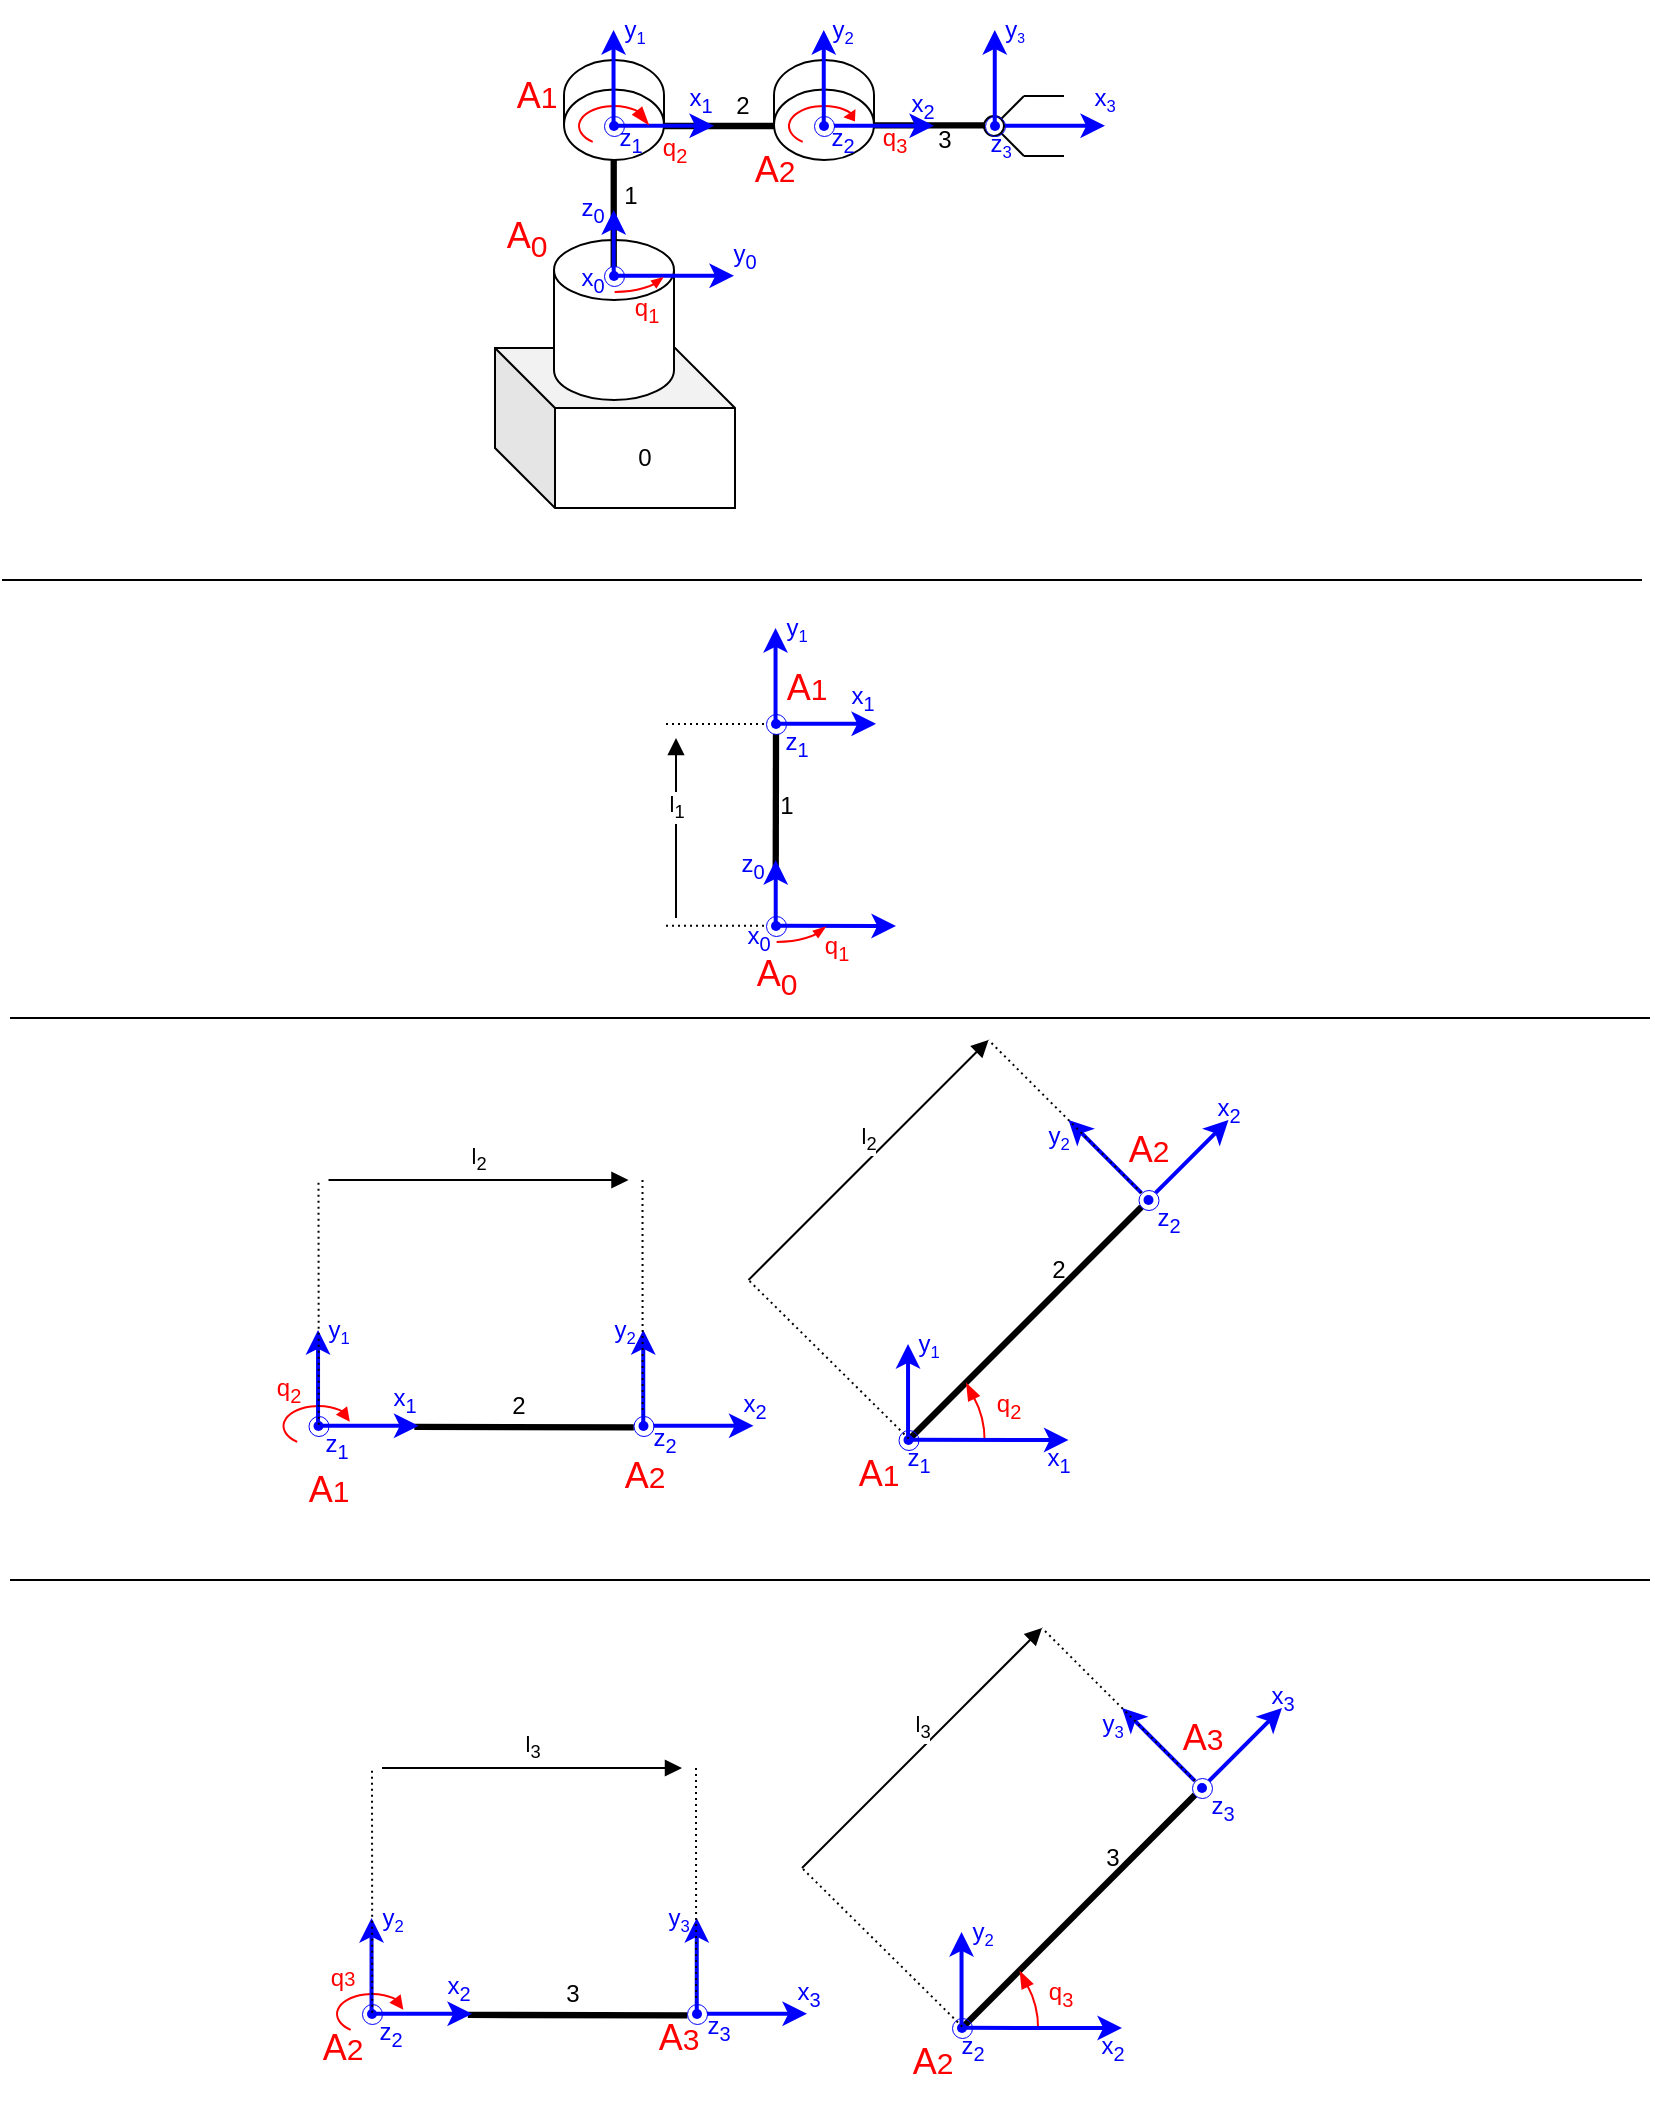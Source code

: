 <mxfile version="28.0.6" pages="8">
  <diagram name="Образец" id="Ow89VB6OdQXJKJpbyg8v">
    <mxGraphModel dx="2852" dy="1698" grid="1" gridSize="10" guides="1" tooltips="1" connect="1" arrows="1" fold="1" page="1" pageScale="1" pageWidth="827" pageHeight="1169" math="0" shadow="0">
      <root>
        <mxCell id="or-cIDb6dHLySNmaWxa7-0" />
        <mxCell id="or-cIDb6dHLySNmaWxa7-1" parent="or-cIDb6dHLySNmaWxa7-0" />
        <mxCell id="Lo3vWnJ25wgXgLUqKITw-3" value="" style="shape=cube;whiteSpace=wrap;html=1;boundedLbl=1;backgroundOutline=1;darkOpacity=0.05;darkOpacity2=0.1;size=30;" parent="or-cIDb6dHLySNmaWxa7-1" vertex="1">
          <mxGeometry x="246.5" y="224" width="120" height="80" as="geometry" />
        </mxCell>
        <mxCell id="or-cIDb6dHLySNmaWxa7-2" value="" style="shape=cylinder3;whiteSpace=wrap;html=1;boundedLbl=1;backgroundOutline=1;size=15;" parent="or-cIDb6dHLySNmaWxa7-1" vertex="1">
          <mxGeometry x="276" y="170" width="60" height="80" as="geometry" />
        </mxCell>
        <mxCell id="or-cIDb6dHLySNmaWxa7-3" value="" style="endArrow=none;html=1;rounded=0;strokeWidth=3.15;strokeColor=#000000;" parent="or-cIDb6dHLySNmaWxa7-1" edge="1">
          <mxGeometry width="50" height="50" relative="1" as="geometry">
            <mxPoint x="305.86" y="190" as="sourcePoint" />
            <mxPoint x="305.86" y="130" as="targetPoint" />
          </mxGeometry>
        </mxCell>
        <mxCell id="or-cIDb6dHLySNmaWxa7-4" value="" style="shape=cylinder3;whiteSpace=wrap;html=1;boundedLbl=1;backgroundOutline=1;size=17.594;rotation=-180;" parent="or-cIDb6dHLySNmaWxa7-1" vertex="1">
          <mxGeometry x="281" y="80" width="50" height="50" as="geometry" />
        </mxCell>
        <mxCell id="or-cIDb6dHLySNmaWxa7-5" value="" style="endArrow=none;html=1;rounded=0;strokeWidth=3.15;strokeColor=#000000;exitX=1;exitY=0.5;exitDx=0;exitDy=0;exitPerimeter=0;entryX=0;entryY=0.5;entryDx=0;entryDy=0;entryPerimeter=0;" parent="or-cIDb6dHLySNmaWxa7-1" edge="1">
          <mxGeometry width="50" height="50" relative="1" as="geometry">
            <mxPoint x="386.0" y="113" as="sourcePoint" />
            <mxPoint x="331" y="113" as="targetPoint" />
          </mxGeometry>
        </mxCell>
        <mxCell id="or-cIDb6dHLySNmaWxa7-6" value="" style="group;rotation=0;strokeColor=none;" parent="or-cIDb6dHLySNmaWxa7-1" vertex="1" connectable="0">
          <mxGeometry x="496" y="93" width="66.5" height="40" as="geometry" />
        </mxCell>
        <mxCell id="or-cIDb6dHLySNmaWxa7-7" value="" style="ellipse;whiteSpace=wrap;html=1;aspect=fixed;rotation=-90;" parent="or-cIDb6dHLySNmaWxa7-6" vertex="1">
          <mxGeometry x="-5" y="15" width="10" height="10" as="geometry" />
        </mxCell>
        <mxCell id="or-cIDb6dHLySNmaWxa7-8" value="" style="endArrow=none;html=1;rounded=0;entryX=0;entryY=1;entryDx=0;entryDy=0;" parent="or-cIDb6dHLySNmaWxa7-6" target="or-cIDb6dHLySNmaWxa7-7" edge="1">
          <mxGeometry width="50" height="50" relative="1" as="geometry">
            <mxPoint x="15" y="35" as="sourcePoint" />
            <mxPoint x="-15" y="-5" as="targetPoint" />
          </mxGeometry>
        </mxCell>
        <mxCell id="or-cIDb6dHLySNmaWxa7-9" value="" style="endArrow=none;html=1;rounded=0;entryX=1;entryY=1;entryDx=0;entryDy=0;" parent="or-cIDb6dHLySNmaWxa7-6" target="or-cIDb6dHLySNmaWxa7-7" edge="1">
          <mxGeometry width="50" height="50" relative="1" as="geometry">
            <mxPoint x="15" y="5" as="sourcePoint" />
            <mxPoint x="14" y="14" as="targetPoint" />
          </mxGeometry>
        </mxCell>
        <mxCell id="or-cIDb6dHLySNmaWxa7-10" value="" style="endArrow=none;html=1;rounded=0;" parent="or-cIDb6dHLySNmaWxa7-6" edge="1">
          <mxGeometry width="50" height="50" relative="1" as="geometry">
            <mxPoint x="35" y="35" as="sourcePoint" />
            <mxPoint x="15" y="35" as="targetPoint" />
          </mxGeometry>
        </mxCell>
        <mxCell id="or-cIDb6dHLySNmaWxa7-11" value="" style="endArrow=none;html=1;rounded=0;" parent="or-cIDb6dHLySNmaWxa7-6" edge="1">
          <mxGeometry width="50" height="50" relative="1" as="geometry">
            <mxPoint x="35" y="5" as="sourcePoint" />
            <mxPoint x="15" y="5" as="targetPoint" />
          </mxGeometry>
        </mxCell>
        <mxCell id="CTNH63TeZw-X_amzBhDM-29" value="" style="group" parent="or-cIDb6dHLySNmaWxa7-6" vertex="1" connectable="0">
          <mxGeometry x="-17" y="-43" width="86.5" height="86" as="geometry" />
        </mxCell>
        <mxCell id="CTNH63TeZw-X_amzBhDM-18" value="" style="group" parent="CTNH63TeZw-X_amzBhDM-29" vertex="1" connectable="0">
          <mxGeometry x="12.5" y="58" width="10" height="10" as="geometry" />
        </mxCell>
        <mxCell id="CTNH63TeZw-X_amzBhDM-19" value="" style="ellipse;whiteSpace=wrap;html=1;aspect=fixed;strokeColor=none;fillColor=light-dark(#0000FF,#EDEDED);" parent="CTNH63TeZw-X_amzBhDM-18" vertex="1">
          <mxGeometry x="2.5" y="2.5" width="5" height="5" as="geometry" />
        </mxCell>
        <mxCell id="CTNH63TeZw-X_amzBhDM-20" value="" style="ellipse;whiteSpace=wrap;html=1;aspect=fixed;fillColor=none;strokeColor=light-dark(#0000ff, #ededed);strokeWidth=0.5;" parent="CTNH63TeZw-X_amzBhDM-18" vertex="1">
          <mxGeometry width="10" height="10" as="geometry" />
        </mxCell>
        <mxCell id="CTNH63TeZw-X_amzBhDM-21" value="" style="endArrow=classic;html=1;rounded=0;strokeColor=light-dark(#0000FF,#EDEDED);strokeWidth=2;" parent="CTNH63TeZw-X_amzBhDM-29" edge="1">
          <mxGeometry width="50" height="50" relative="1" as="geometry">
            <mxPoint x="22.5" y="62.9" as="sourcePoint" />
            <mxPoint x="72.5" y="62.9" as="targetPoint" />
          </mxGeometry>
        </mxCell>
        <mxCell id="CTNH63TeZw-X_amzBhDM-22" value="&lt;font style=&quot;color: light-dark(rgb(0, 0, 255), rgb(237, 237, 237));&quot;&gt;y&lt;span style=&quot;font-size: 8.333px;&quot;&gt;&lt;sub&gt;3&lt;/sub&gt;&lt;/span&gt;&lt;/font&gt;" style="text;html=1;align=center;verticalAlign=middle;resizable=0;points=[];autosize=1;strokeColor=none;fillColor=none;" parent="CTNH63TeZw-X_amzBhDM-29" vertex="1">
          <mxGeometry x="11.5" width="30" height="30" as="geometry" />
        </mxCell>
        <mxCell id="CTNH63TeZw-X_amzBhDM-23" value="" style="endArrow=classic;html=1;rounded=0;strokeColor=light-dark(#0000FF,#EDEDED);strokeWidth=2;" parent="CTNH63TeZw-X_amzBhDM-29" edge="1">
          <mxGeometry width="50" height="50" relative="1" as="geometry">
            <mxPoint x="17.38" y="65" as="sourcePoint" />
            <mxPoint x="17.38" y="15" as="targetPoint" />
          </mxGeometry>
        </mxCell>
        <mxCell id="CTNH63TeZw-X_amzBhDM-24" value="&lt;font style=&quot;color: light-dark(rgb(0, 0, 255), rgb(237, 237, 237));&quot;&gt;x&lt;span style=&quot;font-size: 10px;&quot;&gt;&lt;sub&gt;3&lt;/sub&gt;&lt;/span&gt;&lt;/font&gt;" style="text;html=1;align=center;verticalAlign=middle;resizable=0;points=[];autosize=1;strokeColor=none;fillColor=none;" parent="CTNH63TeZw-X_amzBhDM-29" vertex="1">
          <mxGeometry x="56.5" y="34" width="30" height="30" as="geometry" />
        </mxCell>
        <mxCell id="CTNH63TeZw-X_amzBhDM-25" value="" style="group" parent="CTNH63TeZw-X_amzBhDM-29" vertex="1" connectable="0">
          <mxGeometry x="-6.25" y="55" width="46.5" height="32" as="geometry" />
        </mxCell>
        <mxCell id="CTNH63TeZw-X_amzBhDM-28" value="&lt;font style=&quot;color: light-dark(rgb(0, 0, 255), rgb(237, 237, 237));&quot;&gt;z&lt;span style=&quot;font-size: 10px;&quot;&gt;&lt;sub&gt;3&lt;/sub&gt;&lt;/span&gt;&lt;/font&gt;" style="text;html=1;align=center;verticalAlign=middle;resizable=0;points=[];autosize=1;strokeColor=none;fillColor=none;" parent="CTNH63TeZw-X_amzBhDM-25" vertex="1">
          <mxGeometry x="11.5" y="2" width="30" height="30" as="geometry" />
        </mxCell>
        <mxCell id="or-cIDb6dHLySNmaWxa7-12" value="" style="endArrow=none;html=1;rounded=0;strokeWidth=3.15;strokeColor=#000000;exitX=1;exitY=0.5;exitDx=0;exitDy=0;exitPerimeter=0;entryX=0;entryY=0.5;entryDx=0;entryDy=0;entryPerimeter=0;" parent="or-cIDb6dHLySNmaWxa7-1" edge="1">
          <mxGeometry width="50" height="50" relative="1" as="geometry">
            <mxPoint x="491" y="112.7" as="sourcePoint" />
            <mxPoint x="436" y="112.7" as="targetPoint" />
          </mxGeometry>
        </mxCell>
        <mxCell id="or-cIDb6dHLySNmaWxa7-13" value="" style="group" parent="or-cIDb6dHLySNmaWxa7-1" vertex="1" connectable="0">
          <mxGeometry x="281" y="176" width="50" height="20" as="geometry" />
        </mxCell>
        <mxCell id="or-cIDb6dHLySNmaWxa7-14" value="" style="verticalLabelPosition=bottom;verticalAlign=top;html=1;shape=mxgraph.basic.arc;startAngle=0.299;endAngle=0.498;shadow=0;strokeColor=#FF0000;" parent="or-cIDb6dHLySNmaWxa7-13" vertex="1">
          <mxGeometry width="50" height="20" as="geometry" />
        </mxCell>
        <mxCell id="CTNH63TeZw-X_amzBhDM-0" value="" style="group" parent="or-cIDb6dHLySNmaWxa7-13" vertex="1" connectable="0">
          <mxGeometry x="20" y="7" width="10" height="10" as="geometry" />
        </mxCell>
        <mxCell id="CTNH63TeZw-X_amzBhDM-2" value="" style="ellipse;whiteSpace=wrap;html=1;aspect=fixed;fillColor=default;strokeColor=light-dark(#0000ff, #ededed);strokeWidth=0.5;" parent="CTNH63TeZw-X_amzBhDM-0" vertex="1">
          <mxGeometry width="10" height="10" as="geometry" />
        </mxCell>
        <mxCell id="CTNH63TeZw-X_amzBhDM-1" value="" style="ellipse;whiteSpace=wrap;html=1;aspect=fixed;strokeColor=none;fillColor=light-dark(#0000FF,#EDEDED);" parent="CTNH63TeZw-X_amzBhDM-0" vertex="1">
          <mxGeometry x="2.5" y="2.5" width="5" height="5" as="geometry" />
        </mxCell>
        <mxCell id="or-cIDb6dHLySNmaWxa7-16" value="" style="group" parent="or-cIDb6dHLySNmaWxa7-1" vertex="1" connectable="0">
          <mxGeometry x="288.5" y="101" width="45" height="34" as="geometry" />
        </mxCell>
        <mxCell id="or-cIDb6dHLySNmaWxa7-17" value="" style="verticalLabelPosition=bottom;verticalAlign=top;html=1;shape=mxgraph.basic.arc;startAngle=0.354;endAngle=0.896;shadow=0;strokeColor=#FF0000;rotation=-180;flipH=1;" parent="or-cIDb6dHLySNmaWxa7-16" vertex="1">
          <mxGeometry y="2" width="35" height="20" as="geometry" />
        </mxCell>
        <mxCell id="olGC3rSa40lwH4_2RcKF-2" value="&lt;font style=&quot;color: light-dark(rgb(0, 0, 255), rgb(237, 237, 237));&quot;&gt;z&lt;sub&gt;1&lt;/sub&gt;&lt;/font&gt;" style="text;html=1;align=center;verticalAlign=middle;resizable=0;points=[];autosize=1;strokeColor=none;fillColor=none;" parent="or-cIDb6dHLySNmaWxa7-16" vertex="1">
          <mxGeometry x="5" y="4" width="40" height="30" as="geometry" />
        </mxCell>
        <mxCell id="or-cIDb6dHLySNmaWxa7-22" value="&lt;font style=&quot;color: rgb(255, 0, 0);&quot;&gt;q&lt;sub&gt;1&lt;/sub&gt;&lt;/font&gt;" style="text;html=1;align=center;verticalAlign=middle;resizable=0;points=[];autosize=1;strokeColor=none;fillColor=none;" parent="or-cIDb6dHLySNmaWxa7-1" vertex="1">
          <mxGeometry x="302" y="190" width="40" height="30" as="geometry" />
        </mxCell>
        <mxCell id="or-cIDb6dHLySNmaWxa7-23" value="&lt;font style=&quot;color: rgb(255, 0, 0);&quot;&gt;q&lt;sub&gt;2&lt;/sub&gt;&lt;/font&gt;" style="text;html=1;align=center;verticalAlign=middle;resizable=0;points=[];autosize=1;strokeColor=none;fillColor=none;" parent="or-cIDb6dHLySNmaWxa7-1" vertex="1">
          <mxGeometry x="316" y="110" width="40" height="30" as="geometry" />
        </mxCell>
        <mxCell id="or-cIDb6dHLySNmaWxa7-24" value="&lt;font style=&quot;color: rgb(255, 0, 0);&quot;&gt;q&lt;sub&gt;3&lt;/sub&gt;&lt;/font&gt;" style="text;html=1;align=center;verticalAlign=middle;resizable=0;points=[];autosize=1;strokeColor=none;fillColor=none;" parent="or-cIDb6dHLySNmaWxa7-1" vertex="1">
          <mxGeometry x="426" y="105" width="40" height="30" as="geometry" />
        </mxCell>
        <mxCell id="or-cIDb6dHLySNmaWxa7-27" value="" style="shape=cylinder3;whiteSpace=wrap;html=1;boundedLbl=1;backgroundOutline=1;size=17.594;rotation=-180;" parent="or-cIDb6dHLySNmaWxa7-1" vertex="1">
          <mxGeometry x="386" y="80" width="50" height="50" as="geometry" />
        </mxCell>
        <mxCell id="or-cIDb6dHLySNmaWxa7-28" value="" style="group" parent="or-cIDb6dHLySNmaWxa7-1" vertex="1" connectable="0">
          <mxGeometry x="393.5" y="103" width="46.5" height="30" as="geometry" />
        </mxCell>
        <mxCell id="or-cIDb6dHLySNmaWxa7-29" value="" style="verticalLabelPosition=bottom;verticalAlign=top;html=1;shape=mxgraph.basic.arc;startAngle=0.359;endAngle=0.896;shadow=0;strokeColor=#FF0000;rotation=-180;flipH=1;" parent="or-cIDb6dHLySNmaWxa7-28" vertex="1">
          <mxGeometry width="35" height="20" as="geometry" />
        </mxCell>
        <mxCell id="or-cIDb6dHLySNmaWxa7-30" value="" style="shape=mxgraph.arrows2.wedgeArrow;html=1;bendable=0;startWidth=2.683;fillColor=#FF0000;defaultFillColor=invert;defaultGradientColor=invert;rounded=0;strokeColor=#FF0000;strokeWidth=1;exitX=0.871;exitY=0.8;exitDx=0;exitDy=0;exitPerimeter=0;" parent="or-cIDb6dHLySNmaWxa7-28" source="or-cIDb6dHLySNmaWxa7-29" edge="1">
          <mxGeometry width="100" height="100" relative="1" as="geometry">
            <mxPoint x="35" y="7.5" as="sourcePoint" />
            <mxPoint x="32.5" y="7" as="targetPoint" />
          </mxGeometry>
        </mxCell>
        <mxCell id="olGC3rSa40lwH4_2RcKF-3" value="&lt;font style=&quot;color: light-dark(rgb(0, 0, 255), rgb(237, 237, 237));&quot;&gt;z&lt;sub&gt;2&lt;/sub&gt;&lt;/font&gt;" style="text;html=1;align=center;verticalAlign=middle;resizable=0;points=[];autosize=1;strokeColor=none;fillColor=none;" parent="or-cIDb6dHLySNmaWxa7-28" vertex="1">
          <mxGeometry x="6.5" y="2" width="40" height="30" as="geometry" />
        </mxCell>
        <mxCell id="or-cIDb6dHLySNmaWxa7-35" value="" style="ellipse;whiteSpace=wrap;html=1;aspect=fixed;strokeColor=light-dark(#0000FF,#EDEDED);" parent="or-cIDb6dHLySNmaWxa7-1" vertex="1">
          <mxGeometry x="356" y="160" as="geometry" />
        </mxCell>
        <mxCell id="Lo3vWnJ25wgXgLUqKITw-0" value="1" style="text;html=1;align=center;verticalAlign=middle;resizable=0;points=[];autosize=1;strokeColor=none;fillColor=none;" parent="or-cIDb6dHLySNmaWxa7-1" vertex="1">
          <mxGeometry x="298.5" y="133" width="30" height="30" as="geometry" />
        </mxCell>
        <mxCell id="Lo3vWnJ25wgXgLUqKITw-1" value="2" style="text;html=1;align=center;verticalAlign=middle;resizable=0;points=[];autosize=1;strokeColor=none;fillColor=none;" parent="or-cIDb6dHLySNmaWxa7-1" vertex="1">
          <mxGeometry x="355" y="88" width="30" height="30" as="geometry" />
        </mxCell>
        <mxCell id="Lo3vWnJ25wgXgLUqKITw-2" value="3" style="text;html=1;align=center;verticalAlign=middle;resizable=0;points=[];autosize=1;strokeColor=none;fillColor=none;" parent="or-cIDb6dHLySNmaWxa7-1" vertex="1">
          <mxGeometry x="456" y="105" width="30" height="30" as="geometry" />
        </mxCell>
        <mxCell id="Lo3vWnJ25wgXgLUqKITw-4" value="0" style="text;html=1;align=center;verticalAlign=middle;resizable=0;points=[];autosize=1;strokeColor=none;fillColor=none;" parent="or-cIDb6dHLySNmaWxa7-1" vertex="1">
          <mxGeometry x="306" y="264" width="30" height="30" as="geometry" />
        </mxCell>
        <mxCell id="Lo3vWnJ25wgXgLUqKITw-5" value="&lt;font style=&quot;font-size: 18px; color: rgb(255, 0, 0);&quot;&gt;A&lt;sub&gt;0&lt;/sub&gt;&lt;/font&gt;" style="text;html=1;align=center;verticalAlign=middle;resizable=0;points=[];autosize=1;strokeColor=none;fillColor=none;" parent="or-cIDb6dHLySNmaWxa7-1" vertex="1">
          <mxGeometry x="241.5" y="150" width="40" height="40" as="geometry" />
        </mxCell>
        <mxCell id="Lo3vWnJ25wgXgLUqKITw-6" value="&lt;font style=&quot;font-size: 18px; color: rgb(255, 0, 0);&quot;&gt;A&lt;/font&gt;&lt;font style=&quot;color: rgb(255, 0, 0); font-size: 15px;&quot;&gt;1&lt;/font&gt;" style="text;html=1;align=center;verticalAlign=middle;resizable=0;points=[];autosize=1;strokeColor=none;fillColor=none;" parent="or-cIDb6dHLySNmaWxa7-1" vertex="1">
          <mxGeometry x="246.5" y="78" width="40" height="40" as="geometry" />
        </mxCell>
        <mxCell id="Lo3vWnJ25wgXgLUqKITw-7" value="&lt;font style=&quot;font-size: 18px; color: rgb(255, 0, 0);&quot;&gt;A&lt;/font&gt;&lt;font style=&quot;color: rgb(255, 0, 0); font-size: 15px;&quot;&gt;2&lt;/font&gt;" style="text;html=1;align=center;verticalAlign=middle;resizable=0;points=[];autosize=1;strokeColor=none;fillColor=none;" parent="or-cIDb6dHLySNmaWxa7-1" vertex="1">
          <mxGeometry x="366" y="115" width="40" height="40" as="geometry" />
        </mxCell>
        <mxCell id="olGC3rSa40lwH4_2RcKF-0" value="" style="endArrow=classic;html=1;rounded=0;exitX=0.5;exitY=0;exitDx=0;exitDy=0;strokeColor=light-dark(#0000FF,#EDEDED);strokeWidth=2;" parent="or-cIDb6dHLySNmaWxa7-1" edge="1">
          <mxGeometry width="50" height="50" relative="1" as="geometry">
            <mxPoint x="305.86" y="190" as="sourcePoint" />
            <mxPoint x="305.86" y="155" as="targetPoint" />
          </mxGeometry>
        </mxCell>
        <mxCell id="olGC3rSa40lwH4_2RcKF-1" value="&lt;font style=&quot;color: light-dark(rgb(0, 0, 255), rgb(237, 237, 237));&quot;&gt;z&lt;sub&gt;0&lt;/sub&gt;&lt;/font&gt;" style="text;html=1;align=center;verticalAlign=middle;resizable=0;points=[];autosize=1;strokeColor=none;fillColor=none;" parent="or-cIDb6dHLySNmaWxa7-1" vertex="1">
          <mxGeometry x="275" y="140" width="40" height="30" as="geometry" />
        </mxCell>
        <mxCell id="olGC3rSa40lwH4_2RcKF-4" value="" style="group" parent="or-cIDb6dHLySNmaWxa7-1" vertex="1" connectable="0">
          <mxGeometry x="301" y="108" width="10" height="10" as="geometry" />
        </mxCell>
        <mxCell id="olGC3rSa40lwH4_2RcKF-5" value="" style="ellipse;whiteSpace=wrap;html=1;aspect=fixed;strokeColor=none;fillColor=light-dark(#0000FF,#EDEDED);" parent="olGC3rSa40lwH4_2RcKF-4" vertex="1">
          <mxGeometry x="2.5" y="2.5" width="5" height="5" as="geometry" />
        </mxCell>
        <mxCell id="olGC3rSa40lwH4_2RcKF-6" value="" style="ellipse;whiteSpace=wrap;html=1;aspect=fixed;fillColor=none;strokeColor=light-dark(#0000ff, #ededed);strokeWidth=0.5;" parent="olGC3rSa40lwH4_2RcKF-4" vertex="1">
          <mxGeometry width="10" height="10" as="geometry" />
        </mxCell>
        <mxCell id="CTNH63TeZw-X_amzBhDM-4" value="" style="endArrow=classic;html=1;rounded=0;strokeColor=light-dark(#0000FF,#EDEDED);strokeWidth=2;entryX=0.375;entryY=0.83;entryDx=0;entryDy=0;entryPerimeter=0;" parent="or-cIDb6dHLySNmaWxa7-1" target="CTNH63TeZw-X_amzBhDM-6" edge="1">
          <mxGeometry width="50" height="50" relative="1" as="geometry">
            <mxPoint x="306" y="187.9" as="sourcePoint" />
            <mxPoint x="346" y="187.9" as="targetPoint" />
          </mxGeometry>
        </mxCell>
        <mxCell id="olGC3rSa40lwH4_2RcKF-11" value="" style="group" parent="or-cIDb6dHLySNmaWxa7-1" vertex="1" connectable="0">
          <mxGeometry x="406" y="108" width="10" height="10" as="geometry" />
        </mxCell>
        <mxCell id="olGC3rSa40lwH4_2RcKF-12" value="" style="ellipse;whiteSpace=wrap;html=1;aspect=fixed;strokeColor=none;fillColor=light-dark(#0000FF,#EDEDED);" parent="olGC3rSa40lwH4_2RcKF-11" vertex="1">
          <mxGeometry x="2.5" y="2.5" width="5" height="5" as="geometry" />
        </mxCell>
        <mxCell id="olGC3rSa40lwH4_2RcKF-13" value="" style="ellipse;whiteSpace=wrap;html=1;aspect=fixed;fillColor=none;strokeColor=light-dark(#0000ff, #ededed);strokeWidth=0.5;" parent="olGC3rSa40lwH4_2RcKF-11" vertex="1">
          <mxGeometry width="10" height="10" as="geometry" />
        </mxCell>
        <mxCell id="CTNH63TeZw-X_amzBhDM-3" value="&lt;font style=&quot;color: light-dark(rgb(0, 0, 255), rgb(237, 237, 237));&quot;&gt;x&lt;sub&gt;0&lt;/sub&gt;&lt;/font&gt;" style="text;html=1;align=center;verticalAlign=middle;resizable=0;points=[];autosize=1;strokeColor=none;fillColor=none;" parent="or-cIDb6dHLySNmaWxa7-1" vertex="1">
          <mxGeometry x="275" y="175" width="40" height="30" as="geometry" />
        </mxCell>
        <mxCell id="or-cIDb6dHLySNmaWxa7-15" value="" style="shape=mxgraph.arrows2.wedgeArrow;html=1;bendable=0;startWidth=1.759;fillColor=#FF0000;defaultFillColor=invert;defaultGradientColor=invert;rounded=0;exitX=0.603;exitY=0.067;exitDx=0;exitDy=0;exitPerimeter=0;strokeColor=#FF0000;strokeWidth=1;entryX=0.694;entryY=-0.022;entryDx=0;entryDy=0;entryPerimeter=0;" parent="or-cIDb6dHLySNmaWxa7-1" source="or-cIDb6dHLySNmaWxa7-22" target="or-cIDb6dHLySNmaWxa7-22" edge="1">
          <mxGeometry width="100" height="100" relative="1" as="geometry">
            <mxPoint x="323" y="194" as="sourcePoint" />
            <mxPoint x="325.95" y="189.48" as="targetPoint" />
          </mxGeometry>
        </mxCell>
        <mxCell id="CTNH63TeZw-X_amzBhDM-6" value="&lt;font style=&quot;color: light-dark(rgb(0, 0, 255), rgb(237, 237, 237));&quot;&gt;y&lt;sub&gt;0&lt;/sub&gt;&lt;/font&gt;" style="text;html=1;align=center;verticalAlign=middle;resizable=0;points=[];autosize=1;strokeColor=none;fillColor=none;" parent="or-cIDb6dHLySNmaWxa7-1" vertex="1">
          <mxGeometry x="351" y="163" width="40" height="30" as="geometry" />
        </mxCell>
        <mxCell id="CTNH63TeZw-X_amzBhDM-7" value="" style="endArrow=classic;html=1;rounded=0;strokeColor=light-dark(#0000FF,#EDEDED);strokeWidth=2;" parent="or-cIDb6dHLySNmaWxa7-1" edge="1">
          <mxGeometry width="50" height="50" relative="1" as="geometry">
            <mxPoint x="306" y="112.92" as="sourcePoint" />
            <mxPoint x="356" y="112.92" as="targetPoint" />
          </mxGeometry>
        </mxCell>
        <mxCell id="CTNH63TeZw-X_amzBhDM-8" value="" style="endArrow=classic;html=1;rounded=0;strokeColor=light-dark(#0000FF,#EDEDED);strokeWidth=2;" parent="or-cIDb6dHLySNmaWxa7-1" edge="1">
          <mxGeometry width="50" height="50" relative="1" as="geometry">
            <mxPoint x="416" y="112.9" as="sourcePoint" />
            <mxPoint x="466" y="112.9" as="targetPoint" />
          </mxGeometry>
        </mxCell>
        <mxCell id="or-cIDb6dHLySNmaWxa7-18" value="" style="shape=mxgraph.arrows2.wedgeArrow;html=1;bendable=0;startWidth=2.683;fillColor=#FF0000;defaultFillColor=invert;defaultGradientColor=invert;rounded=0;strokeColor=#FF0000;strokeWidth=1;exitX=0.837;exitY=0.867;exitDx=0;exitDy=0;exitPerimeter=0;entryX=0.167;entryY=0.052;entryDx=0;entryDy=0;entryPerimeter=0;" parent="or-cIDb6dHLySNmaWxa7-1" source="or-cIDb6dHLySNmaWxa7-17" target="or-cIDb6dHLySNmaWxa7-23" edge="1">
          <mxGeometry width="100" height="100" relative="1" as="geometry">
            <mxPoint x="323.5" y="108.5" as="sourcePoint" />
            <mxPoint x="323.5" y="113.5" as="targetPoint" />
          </mxGeometry>
        </mxCell>
        <mxCell id="CTNH63TeZw-X_amzBhDM-10" value="&lt;font style=&quot;color: light-dark(rgb(0, 0, 255), rgb(237, 237, 237));&quot;&gt;x&lt;sub&gt;1&lt;/sub&gt;&lt;/font&gt;" style="text;html=1;align=center;verticalAlign=middle;resizable=0;points=[];autosize=1;strokeColor=none;fillColor=none;" parent="or-cIDb6dHLySNmaWxa7-1" vertex="1">
          <mxGeometry x="328.5" y="85" width="40" height="30" as="geometry" />
        </mxCell>
        <mxCell id="CTNH63TeZw-X_amzBhDM-11" value="" style="endArrow=classic;html=1;rounded=0;strokeColor=light-dark(#0000FF,#EDEDED);strokeWidth=2;" parent="or-cIDb6dHLySNmaWxa7-1" edge="1">
          <mxGeometry width="50" height="50" relative="1" as="geometry">
            <mxPoint x="305.77" y="115" as="sourcePoint" />
            <mxPoint x="305.77" y="65" as="targetPoint" />
          </mxGeometry>
        </mxCell>
        <mxCell id="CTNH63TeZw-X_amzBhDM-12" value="&lt;font style=&quot;color: light-dark(rgb(0, 0, 255), rgb(237, 237, 237));&quot;&gt;y&lt;span style=&quot;font-size: 10px;&quot;&gt;&lt;sub&gt;1&lt;/sub&gt;&lt;/span&gt;&lt;/font&gt;" style="text;html=1;align=center;verticalAlign=middle;resizable=0;points=[];autosize=1;strokeColor=none;fillColor=none;" parent="or-cIDb6dHLySNmaWxa7-1" vertex="1">
          <mxGeometry x="301" y="50" width="30" height="30" as="geometry" />
        </mxCell>
        <mxCell id="CTNH63TeZw-X_amzBhDM-13" value="&lt;font style=&quot;color: light-dark(rgb(0, 0, 255), rgb(237, 237, 237));&quot;&gt;x&lt;sub&gt;2&lt;/sub&gt;&lt;/font&gt;" style="text;html=1;align=center;verticalAlign=middle;resizable=0;points=[];autosize=1;strokeColor=none;fillColor=none;" parent="or-cIDb6dHLySNmaWxa7-1" vertex="1">
          <mxGeometry x="440" y="88" width="40" height="30" as="geometry" />
        </mxCell>
        <mxCell id="CTNH63TeZw-X_amzBhDM-14" value="&lt;font style=&quot;color: light-dark(rgb(0, 0, 255), rgb(237, 237, 237));&quot;&gt;y&lt;span style=&quot;font-size: 10px;&quot;&gt;&lt;sub&gt;2&lt;/sub&gt;&lt;/span&gt;&lt;/font&gt;" style="text;html=1;align=center;verticalAlign=middle;resizable=0;points=[];autosize=1;strokeColor=none;fillColor=none;" parent="or-cIDb6dHLySNmaWxa7-1" vertex="1">
          <mxGeometry x="405" y="50" width="30" height="30" as="geometry" />
        </mxCell>
        <mxCell id="CTNH63TeZw-X_amzBhDM-15" value="" style="endArrow=classic;html=1;rounded=0;strokeColor=light-dark(#0000FF,#EDEDED);strokeWidth=2;" parent="or-cIDb6dHLySNmaWxa7-1" edge="1">
          <mxGeometry width="50" height="50" relative="1" as="geometry">
            <mxPoint x="410.88" y="115" as="sourcePoint" />
            <mxPoint x="410.88" y="65" as="targetPoint" />
          </mxGeometry>
        </mxCell>
        <mxCell id="kQ3J9-RV-Zy17nbhWXNe-0" value="" style="endArrow=none;html=1;rounded=0;strokeWidth=3.15;strokeColor=#000000;entryX=0.5;entryY=1;entryDx=0;entryDy=0;" parent="or-cIDb6dHLySNmaWxa7-1" target="kQ3J9-RV-Zy17nbhWXNe-15" edge="1">
          <mxGeometry width="50" height="50" relative="1" as="geometry">
            <mxPoint x="386.86" y="489" as="sourcePoint" />
            <mxPoint x="386.86" y="429" as="targetPoint" />
          </mxGeometry>
        </mxCell>
        <mxCell id="kQ3J9-RV-Zy17nbhWXNe-1" value="" style="group" parent="or-cIDb6dHLySNmaWxa7-1" vertex="1" connectable="0">
          <mxGeometry x="362" y="501" width="50" height="30" as="geometry" />
        </mxCell>
        <mxCell id="kQ3J9-RV-Zy17nbhWXNe-2" value="" style="verticalLabelPosition=bottom;verticalAlign=top;html=1;shape=mxgraph.basic.arc;startAngle=0.299;endAngle=0.498;shadow=0;strokeColor=#FF0000;" parent="kQ3J9-RV-Zy17nbhWXNe-1" vertex="1">
          <mxGeometry width="50" height="20" as="geometry" />
        </mxCell>
        <mxCell id="kQ3J9-RV-Zy17nbhWXNe-3" value="" style="group" parent="kQ3J9-RV-Zy17nbhWXNe-1" vertex="1" connectable="0">
          <mxGeometry x="20" y="7" width="10" height="10" as="geometry" />
        </mxCell>
        <mxCell id="kQ3J9-RV-Zy17nbhWXNe-4" value="" style="ellipse;whiteSpace=wrap;html=1;aspect=fixed;fillColor=default;strokeColor=light-dark(#0000ff, #ededed);strokeWidth=0.5;" parent="kQ3J9-RV-Zy17nbhWXNe-3" vertex="1">
          <mxGeometry width="10" height="10" as="geometry" />
        </mxCell>
        <mxCell id="kQ3J9-RV-Zy17nbhWXNe-5" value="" style="ellipse;whiteSpace=wrap;html=1;aspect=fixed;strokeColor=none;fillColor=light-dark(#0000FF,#EDEDED);" parent="kQ3J9-RV-Zy17nbhWXNe-3" vertex="1">
          <mxGeometry x="2.5" y="2.5" width="5" height="5" as="geometry" />
        </mxCell>
        <mxCell id="kQ3J9-RV-Zy17nbhWXNe-6" value="" style="endArrow=none;html=1;rounded=0;dashed=1;dashPattern=1 2;" parent="kQ3J9-RV-Zy17nbhWXNe-1" edge="1">
          <mxGeometry relative="1" as="geometry">
            <mxPoint x="-30" y="11.92" as="sourcePoint" />
            <mxPoint x="20" y="11.92" as="targetPoint" />
          </mxGeometry>
        </mxCell>
        <mxCell id="kQ3J9-RV-Zy17nbhWXNe-7" value="&lt;font style=&quot;color: light-dark(rgb(0, 0, 255), rgb(237, 237, 237));&quot;&gt;x&lt;sub&gt;0&lt;/sub&gt;&lt;/font&gt;" style="text;html=1;align=center;verticalAlign=middle;resizable=0;points=[];autosize=1;strokeColor=none;fillColor=none;" parent="kQ3J9-RV-Zy17nbhWXNe-1" vertex="1">
          <mxGeometry x="-4" y="3" width="40" height="30" as="geometry" />
        </mxCell>
        <mxCell id="kQ3J9-RV-Zy17nbhWXNe-8" value="1" style="text;html=1;align=center;verticalAlign=middle;resizable=0;points=[];autosize=1;strokeColor=none;fillColor=none;" parent="or-cIDb6dHLySNmaWxa7-1" vertex="1">
          <mxGeometry x="377" y="438" width="30" height="30" as="geometry" />
        </mxCell>
        <mxCell id="kQ3J9-RV-Zy17nbhWXNe-9" value="&lt;font style=&quot;font-size: 18px; color: rgb(255, 0, 0);&quot;&gt;A&lt;sub&gt;0&lt;/sub&gt;&lt;/font&gt;" style="text;html=1;align=center;verticalAlign=middle;resizable=0;points=[];autosize=1;strokeColor=none;fillColor=none;" parent="or-cIDb6dHLySNmaWxa7-1" vertex="1">
          <mxGeometry x="367" y="519" width="40" height="40" as="geometry" />
        </mxCell>
        <mxCell id="kQ3J9-RV-Zy17nbhWXNe-10" value="&lt;font style=&quot;font-size: 18px; color: rgb(255, 0, 0);&quot;&gt;A&lt;/font&gt;&lt;font style=&quot;color: rgb(255, 0, 0); font-size: 15px;&quot;&gt;1&lt;/font&gt;" style="text;html=1;align=center;verticalAlign=middle;resizable=0;points=[];autosize=1;strokeColor=none;fillColor=none;" parent="or-cIDb6dHLySNmaWxa7-1" vertex="1">
          <mxGeometry x="382" y="374" width="40" height="40" as="geometry" />
        </mxCell>
        <mxCell id="kQ3J9-RV-Zy17nbhWXNe-11" value="" style="endArrow=classic;html=1;rounded=0;exitX=0.5;exitY=0;exitDx=0;exitDy=0;strokeColor=light-dark(#0000FF,#EDEDED);strokeWidth=2;" parent="or-cIDb6dHLySNmaWxa7-1" edge="1">
          <mxGeometry width="50" height="50" relative="1" as="geometry">
            <mxPoint x="386.86" y="515" as="sourcePoint" />
            <mxPoint x="386.86" y="480" as="targetPoint" />
          </mxGeometry>
        </mxCell>
        <mxCell id="kQ3J9-RV-Zy17nbhWXNe-12" value="&lt;font style=&quot;color: light-dark(rgb(0, 0, 255), rgb(237, 237, 237));&quot;&gt;z&lt;sub&gt;0&lt;/sub&gt;&lt;/font&gt;" style="text;html=1;align=center;verticalAlign=middle;resizable=0;points=[];autosize=1;strokeColor=none;fillColor=none;" parent="or-cIDb6dHLySNmaWxa7-1" vertex="1">
          <mxGeometry x="355" y="468" width="40" height="30" as="geometry" />
        </mxCell>
        <mxCell id="kQ3J9-RV-Zy17nbhWXNe-13" value="" style="group" parent="or-cIDb6dHLySNmaWxa7-1" vertex="1" connectable="0">
          <mxGeometry x="382" y="407" width="10" height="10" as="geometry" />
        </mxCell>
        <mxCell id="kQ3J9-RV-Zy17nbhWXNe-14" value="" style="ellipse;whiteSpace=wrap;html=1;aspect=fixed;strokeColor=none;fillColor=light-dark(#0000FF,#EDEDED);" parent="kQ3J9-RV-Zy17nbhWXNe-13" vertex="1">
          <mxGeometry x="2.5" y="2.5" width="5" height="5" as="geometry" />
        </mxCell>
        <mxCell id="kQ3J9-RV-Zy17nbhWXNe-15" value="" style="ellipse;whiteSpace=wrap;html=1;aspect=fixed;fillColor=none;strokeColor=light-dark(#0000ff, #ededed);strokeWidth=0.5;" parent="kQ3J9-RV-Zy17nbhWXNe-13" vertex="1">
          <mxGeometry width="10" height="10" as="geometry" />
        </mxCell>
        <mxCell id="kQ3J9-RV-Zy17nbhWXNe-16" value="" style="endArrow=classic;html=1;rounded=0;strokeColor=light-dark(#0000FF,#EDEDED);strokeWidth=2;entryX=0.375;entryY=0.83;entryDx=0;entryDy=0;entryPerimeter=0;" parent="or-cIDb6dHLySNmaWxa7-1" edge="1">
          <mxGeometry width="50" height="50" relative="1" as="geometry">
            <mxPoint x="387" y="512.9" as="sourcePoint" />
            <mxPoint x="447" y="513" as="targetPoint" />
          </mxGeometry>
        </mxCell>
        <mxCell id="kQ3J9-RV-Zy17nbhWXNe-17" value="" style="shape=mxgraph.arrows2.wedgeArrow;html=1;bendable=0;startWidth=1.759;fillColor=#FF0000;defaultFillColor=invert;defaultGradientColor=invert;rounded=0;exitX=0.603;exitY=0.067;exitDx=0;exitDy=0;exitPerimeter=0;strokeColor=#FF0000;strokeWidth=1;entryX=0.694;entryY=-0.022;entryDx=0;entryDy=0;entryPerimeter=0;" parent="or-cIDb6dHLySNmaWxa7-1" edge="1">
          <mxGeometry width="100" height="100" relative="1" as="geometry">
            <mxPoint x="407" y="517" as="sourcePoint" />
            <mxPoint x="411" y="514" as="targetPoint" />
          </mxGeometry>
        </mxCell>
        <mxCell id="kQ3J9-RV-Zy17nbhWXNe-18" value="" style="endArrow=classic;html=1;rounded=0;strokeColor=light-dark(#0000FF,#EDEDED);strokeWidth=2;" parent="or-cIDb6dHLySNmaWxa7-1" edge="1">
          <mxGeometry width="50" height="50" relative="1" as="geometry">
            <mxPoint x="387" y="411.92" as="sourcePoint" />
            <mxPoint x="437" y="411.92" as="targetPoint" />
          </mxGeometry>
        </mxCell>
        <mxCell id="kQ3J9-RV-Zy17nbhWXNe-19" value="&lt;font style=&quot;color: light-dark(rgb(0, 0, 255), rgb(237, 237, 237));&quot;&gt;x&lt;sub&gt;1&lt;/sub&gt;&lt;/font&gt;" style="text;html=1;align=center;verticalAlign=middle;resizable=0;points=[];autosize=1;strokeColor=none;fillColor=none;" parent="or-cIDb6dHLySNmaWxa7-1" vertex="1">
          <mxGeometry x="409.5" y="384" width="40" height="30" as="geometry" />
        </mxCell>
        <mxCell id="kQ3J9-RV-Zy17nbhWXNe-20" value="" style="endArrow=classic;html=1;rounded=0;strokeColor=light-dark(#0000FF,#EDEDED);strokeWidth=2;" parent="or-cIDb6dHLySNmaWxa7-1" edge="1">
          <mxGeometry width="50" height="50" relative="1" as="geometry">
            <mxPoint x="386.77" y="414" as="sourcePoint" />
            <mxPoint x="386.77" y="364" as="targetPoint" />
          </mxGeometry>
        </mxCell>
        <mxCell id="kQ3J9-RV-Zy17nbhWXNe-21" value="&lt;font style=&quot;color: light-dark(rgb(0, 0, 255), rgb(237, 237, 237));&quot;&gt;y&lt;span style=&quot;font-size: 10px;&quot;&gt;&lt;sub&gt;1&lt;/sub&gt;&lt;/span&gt;&lt;/font&gt;" style="text;html=1;align=center;verticalAlign=middle;resizable=0;points=[];autosize=1;strokeColor=none;fillColor=none;" parent="or-cIDb6dHLySNmaWxa7-1" vertex="1">
          <mxGeometry x="382" y="349" width="30" height="30" as="geometry" />
        </mxCell>
        <mxCell id="kQ3J9-RV-Zy17nbhWXNe-22" value="" style="endArrow=none;html=1;rounded=0;dashed=1;dashPattern=1 2;" parent="or-cIDb6dHLySNmaWxa7-1" edge="1">
          <mxGeometry relative="1" as="geometry">
            <mxPoint x="332" y="412" as="sourcePoint" />
            <mxPoint x="382" y="412" as="targetPoint" />
          </mxGeometry>
        </mxCell>
        <mxCell id="kQ3J9-RV-Zy17nbhWXNe-23" value="&lt;font style=&quot;color: rgb(255, 0, 0);&quot;&gt;q&lt;sub&gt;1&lt;/sub&gt;&lt;/font&gt;" style="text;html=1;align=center;verticalAlign=middle;resizable=0;points=[];autosize=1;strokeColor=none;fillColor=none;" parent="or-cIDb6dHLySNmaWxa7-1" vertex="1">
          <mxGeometry x="397" y="509" width="40" height="30" as="geometry" />
        </mxCell>
        <mxCell id="kQ3J9-RV-Zy17nbhWXNe-24" value="&lt;font style=&quot;color: light-dark(rgb(0, 0, 255), rgb(237, 237, 237));&quot;&gt;z&lt;sub&gt;1&lt;/sub&gt;&lt;/font&gt;" style="text;html=1;align=center;verticalAlign=middle;resizable=0;points=[];autosize=1;strokeColor=none;fillColor=none;" parent="or-cIDb6dHLySNmaWxa7-1" vertex="1">
          <mxGeometry x="377" y="407" width="40" height="30" as="geometry" />
        </mxCell>
        <mxCell id="kQ3J9-RV-Zy17nbhWXNe-25" value="l&lt;sub&gt;1&lt;/sub&gt;" style="html=1;verticalAlign=bottom;endArrow=block;curved=0;rounded=0;" parent="or-cIDb6dHLySNmaWxa7-1" edge="1">
          <mxGeometry width="80" relative="1" as="geometry">
            <mxPoint x="337" y="509" as="sourcePoint" />
            <mxPoint x="337" y="419" as="targetPoint" />
          </mxGeometry>
        </mxCell>
        <mxCell id="kVhkLvQOUnGbnqaMHwgi-0" value="" style="endArrow=none;html=1;rounded=0;strokeWidth=3.15;strokeColor=#000000;exitX=0.079;exitY=0.291;exitDx=0;exitDy=0;exitPerimeter=0;entryX=0.635;entryY=0.948;entryDx=0;entryDy=0;entryPerimeter=0;" parent="or-cIDb6dHLySNmaWxa7-1" target="kVhkLvQOUnGbnqaMHwgi-16" edge="1">
          <mxGeometry width="50" height="50" relative="1" as="geometry">
            <mxPoint x="315.91" y="763.73" as="sourcePoint" />
            <mxPoint x="185.25" y="763" as="targetPoint" />
          </mxGeometry>
        </mxCell>
        <mxCell id="kVhkLvQOUnGbnqaMHwgi-1" value="" style="group" parent="or-cIDb6dHLySNmaWxa7-1" vertex="1" connectable="0">
          <mxGeometry x="140.75" y="751" width="45" height="34" as="geometry" />
        </mxCell>
        <mxCell id="kVhkLvQOUnGbnqaMHwgi-2" value="" style="verticalLabelPosition=bottom;verticalAlign=top;html=1;shape=mxgraph.basic.arc;startAngle=0.354;endAngle=0.896;shadow=0;strokeColor=#FF0000;rotation=-180;flipH=1;" parent="kVhkLvQOUnGbnqaMHwgi-1" vertex="1">
          <mxGeometry y="2" width="35" height="20" as="geometry" />
        </mxCell>
        <mxCell id="kVhkLvQOUnGbnqaMHwgi-3" value="&lt;font style=&quot;color: light-dark(rgb(0, 0, 255), rgb(237, 237, 237));&quot;&gt;z&lt;sub&gt;1&lt;/sub&gt;&lt;/font&gt;" style="text;html=1;align=center;verticalAlign=middle;resizable=0;points=[];autosize=1;strokeColor=none;fillColor=none;" parent="kVhkLvQOUnGbnqaMHwgi-1" vertex="1">
          <mxGeometry x="6" y="7" width="40" height="30" as="geometry" />
        </mxCell>
        <mxCell id="kVhkLvQOUnGbnqaMHwgi-4" value="&lt;font style=&quot;color: rgb(255, 0, 0);&quot;&gt;q&lt;sub&gt;2&lt;/sub&gt;&lt;/font&gt;" style="text;html=1;align=center;verticalAlign=middle;resizable=0;points=[];autosize=1;strokeColor=none;fillColor=none;" parent="kVhkLvQOUnGbnqaMHwgi-1" vertex="1">
          <mxGeometry x="-17.5" y="-21" width="40" height="30" as="geometry" />
        </mxCell>
        <mxCell id="kVhkLvQOUnGbnqaMHwgi-5" value="2" style="text;html=1;align=center;verticalAlign=middle;resizable=0;points=[];autosize=1;strokeColor=none;fillColor=none;" parent="or-cIDb6dHLySNmaWxa7-1" vertex="1">
          <mxGeometry x="243.25" y="738" width="30" height="30" as="geometry" />
        </mxCell>
        <mxCell id="kVhkLvQOUnGbnqaMHwgi-6" value="&lt;font style=&quot;font-size: 18px; color: rgb(255, 0, 0);&quot;&gt;A&lt;/font&gt;&lt;font style=&quot;color: rgb(255, 0, 0); font-size: 15px;&quot;&gt;2&lt;/font&gt;" style="text;html=1;align=center;verticalAlign=middle;resizable=0;points=[];autosize=1;strokeColor=none;fillColor=none;" parent="or-cIDb6dHLySNmaWxa7-1" vertex="1">
          <mxGeometry x="300.75" y="768" width="40" height="40" as="geometry" />
        </mxCell>
        <mxCell id="kVhkLvQOUnGbnqaMHwgi-7" value="" style="group" parent="or-cIDb6dHLySNmaWxa7-1" vertex="1" connectable="0">
          <mxGeometry x="153.25" y="758" width="10" height="10" as="geometry" />
        </mxCell>
        <mxCell id="kVhkLvQOUnGbnqaMHwgi-8" value="" style="ellipse;whiteSpace=wrap;html=1;aspect=fixed;strokeColor=none;fillColor=light-dark(#0000FF,#EDEDED);" parent="kVhkLvQOUnGbnqaMHwgi-7" vertex="1">
          <mxGeometry x="2.5" y="2.5" width="5" height="5" as="geometry" />
        </mxCell>
        <mxCell id="kVhkLvQOUnGbnqaMHwgi-9" value="" style="ellipse;whiteSpace=wrap;html=1;aspect=fixed;fillColor=none;strokeColor=light-dark(#0000ff, #ededed);strokeWidth=0.5;" parent="kVhkLvQOUnGbnqaMHwgi-7" vertex="1">
          <mxGeometry width="10" height="10" as="geometry" />
        </mxCell>
        <mxCell id="kVhkLvQOUnGbnqaMHwgi-10" value="" style="group" parent="or-cIDb6dHLySNmaWxa7-1" vertex="1" connectable="0">
          <mxGeometry x="315.75" y="758" width="10" height="10" as="geometry" />
        </mxCell>
        <mxCell id="kVhkLvQOUnGbnqaMHwgi-11" value="" style="ellipse;whiteSpace=wrap;html=1;aspect=fixed;strokeColor=none;fillColor=light-dark(#0000FF,#EDEDED);" parent="kVhkLvQOUnGbnqaMHwgi-10" vertex="1">
          <mxGeometry x="2.5" y="2.5" width="5" height="5" as="geometry" />
        </mxCell>
        <mxCell id="kVhkLvQOUnGbnqaMHwgi-12" value="" style="ellipse;whiteSpace=wrap;html=1;aspect=fixed;fillColor=none;strokeColor=light-dark(#0000ff, #ededed);strokeWidth=0.5;" parent="kVhkLvQOUnGbnqaMHwgi-10" vertex="1">
          <mxGeometry width="10" height="10" as="geometry" />
        </mxCell>
        <mxCell id="kVhkLvQOUnGbnqaMHwgi-13" value="" style="endArrow=classic;html=1;rounded=0;strokeColor=light-dark(#0000FF,#EDEDED);strokeWidth=2;" parent="or-cIDb6dHLySNmaWxa7-1" edge="1">
          <mxGeometry width="50" height="50" relative="1" as="geometry">
            <mxPoint x="158.25" y="762.92" as="sourcePoint" />
            <mxPoint x="208.25" y="762.92" as="targetPoint" />
          </mxGeometry>
        </mxCell>
        <mxCell id="kVhkLvQOUnGbnqaMHwgi-14" value="" style="endArrow=classic;html=1;rounded=0;strokeColor=light-dark(#0000FF,#EDEDED);strokeWidth=2;" parent="or-cIDb6dHLySNmaWxa7-1" edge="1">
          <mxGeometry width="50" height="50" relative="1" as="geometry">
            <mxPoint x="325.75" y="762.9" as="sourcePoint" />
            <mxPoint x="375.75" y="762.9" as="targetPoint" />
          </mxGeometry>
        </mxCell>
        <mxCell id="kVhkLvQOUnGbnqaMHwgi-15" value="" style="shape=mxgraph.arrows2.wedgeArrow;html=1;bendable=0;startWidth=2.683;fillColor=#FF0000;defaultFillColor=invert;defaultGradientColor=invert;rounded=0;strokeColor=#FF0000;strokeWidth=1;exitX=0.837;exitY=0.867;exitDx=0;exitDy=0;exitPerimeter=0;" parent="or-cIDb6dHLySNmaWxa7-1" source="kVhkLvQOUnGbnqaMHwgi-2" edge="1">
          <mxGeometry width="100" height="100" relative="1" as="geometry">
            <mxPoint x="175.75" y="758.5" as="sourcePoint" />
            <mxPoint x="173.25" y="760" as="targetPoint" />
          </mxGeometry>
        </mxCell>
        <mxCell id="kVhkLvQOUnGbnqaMHwgi-16" value="&lt;font style=&quot;color: light-dark(rgb(0, 0, 255), rgb(237, 237, 237));&quot;&gt;x&lt;sub&gt;1&lt;/sub&gt;&lt;/font&gt;" style="text;html=1;align=center;verticalAlign=middle;resizable=0;points=[];autosize=1;strokeColor=none;fillColor=none;" parent="or-cIDb6dHLySNmaWxa7-1" vertex="1">
          <mxGeometry x="180.75" y="735" width="40" height="30" as="geometry" />
        </mxCell>
        <mxCell id="kVhkLvQOUnGbnqaMHwgi-17" value="" style="endArrow=classic;html=1;rounded=0;strokeColor=light-dark(#0000FF,#EDEDED);strokeWidth=2;" parent="or-cIDb6dHLySNmaWxa7-1" edge="1">
          <mxGeometry width="50" height="50" relative="1" as="geometry">
            <mxPoint x="158.02" y="765" as="sourcePoint" />
            <mxPoint x="158.02" y="715" as="targetPoint" />
          </mxGeometry>
        </mxCell>
        <mxCell id="kVhkLvQOUnGbnqaMHwgi-18" value="&lt;font style=&quot;color: light-dark(rgb(0, 0, 255), rgb(237, 237, 237));&quot;&gt;y&lt;span style=&quot;font-size: 10px;&quot;&gt;&lt;sub&gt;1&lt;/sub&gt;&lt;/span&gt;&lt;/font&gt;" style="text;html=1;align=center;verticalAlign=middle;resizable=0;points=[];autosize=1;strokeColor=none;fillColor=none;" parent="or-cIDb6dHLySNmaWxa7-1" vertex="1">
          <mxGeometry x="153.25" y="700" width="30" height="30" as="geometry" />
        </mxCell>
        <mxCell id="kVhkLvQOUnGbnqaMHwgi-19" value="&lt;font style=&quot;color: light-dark(rgb(0, 0, 255), rgb(237, 237, 237));&quot;&gt;y&lt;span style=&quot;font-size: 10px;&quot;&gt;&lt;sub&gt;2&lt;/sub&gt;&lt;/span&gt;&lt;/font&gt;" style="text;html=1;align=center;verticalAlign=middle;resizable=0;points=[];autosize=1;strokeColor=none;fillColor=none;" parent="or-cIDb6dHLySNmaWxa7-1" vertex="1">
          <mxGeometry x="295.75" y="700" width="30" height="30" as="geometry" />
        </mxCell>
        <mxCell id="kVhkLvQOUnGbnqaMHwgi-20" value="" style="endArrow=classic;html=1;rounded=0;strokeColor=light-dark(#0000FF,#EDEDED);strokeWidth=2;" parent="or-cIDb6dHLySNmaWxa7-1" edge="1">
          <mxGeometry width="50" height="50" relative="1" as="geometry">
            <mxPoint x="320.63" y="765" as="sourcePoint" />
            <mxPoint x="320.63" y="715" as="targetPoint" />
          </mxGeometry>
        </mxCell>
        <mxCell id="kVhkLvQOUnGbnqaMHwgi-21" value="&lt;font style=&quot;color: light-dark(rgb(0, 0, 255), rgb(237, 237, 237));&quot;&gt;x&lt;sub&gt;2&lt;/sub&gt;&lt;/font&gt;" style="text;html=1;align=center;verticalAlign=middle;resizable=0;points=[];autosize=1;strokeColor=none;fillColor=none;" parent="or-cIDb6dHLySNmaWxa7-1" vertex="1">
          <mxGeometry x="355.75" y="738" width="40" height="30" as="geometry" />
        </mxCell>
        <mxCell id="kVhkLvQOUnGbnqaMHwgi-22" value="&lt;font style=&quot;font-size: 18px; color: rgb(255, 0, 0);&quot;&gt;A&lt;/font&gt;&lt;font style=&quot;color: rgb(255, 0, 0); font-size: 15px;&quot;&gt;1&lt;/font&gt;" style="text;html=1;align=center;verticalAlign=middle;resizable=0;points=[];autosize=1;strokeColor=none;fillColor=none;" parent="or-cIDb6dHLySNmaWxa7-1" vertex="1">
          <mxGeometry x="143.25" y="775" width="40" height="40" as="geometry" />
        </mxCell>
        <mxCell id="kVhkLvQOUnGbnqaMHwgi-23" value="&lt;font style=&quot;color: light-dark(rgb(0, 0, 255), rgb(237, 237, 237));&quot;&gt;z&lt;sub&gt;2&lt;/sub&gt;&lt;/font&gt;" style="text;html=1;align=center;verticalAlign=middle;resizable=0;points=[];autosize=1;strokeColor=none;fillColor=none;" parent="or-cIDb6dHLySNmaWxa7-1" vertex="1">
          <mxGeometry x="310.75" y="755" width="40" height="30" as="geometry" />
        </mxCell>
        <mxCell id="kVhkLvQOUnGbnqaMHwgi-24" value="" style="endArrow=none;html=1;rounded=0;dashed=1;dashPattern=1 2;exitX=0.878;exitY=0.058;exitDx=0;exitDy=0;exitPerimeter=0;" parent="or-cIDb6dHLySNmaWxa7-1" edge="1">
          <mxGeometry relative="1" as="geometry">
            <mxPoint x="158.37" y="762.32" as="sourcePoint" />
            <mxPoint x="158.25" y="640" as="targetPoint" />
          </mxGeometry>
        </mxCell>
        <mxCell id="kVhkLvQOUnGbnqaMHwgi-25" value="" style="endArrow=none;html=1;rounded=0;dashed=1;dashPattern=1 2;entryX=0.239;entryY=0.069;entryDx=0;entryDy=0;entryPerimeter=0;" parent="or-cIDb6dHLySNmaWxa7-1" target="kVhkLvQOUnGbnqaMHwgi-23" edge="1">
          <mxGeometry relative="1" as="geometry">
            <mxPoint x="320.25" y="640" as="sourcePoint" />
            <mxPoint x="263.25" y="636.8" as="targetPoint" />
          </mxGeometry>
        </mxCell>
        <mxCell id="kVhkLvQOUnGbnqaMHwgi-26" value="l&lt;sub&gt;2&lt;/sub&gt;" style="html=1;verticalAlign=bottom;endArrow=block;curved=0;rounded=0;" parent="or-cIDb6dHLySNmaWxa7-1" edge="1">
          <mxGeometry width="80" relative="1" as="geometry">
            <mxPoint x="163.25" y="640" as="sourcePoint" />
            <mxPoint x="313.25" y="640" as="targetPoint" />
          </mxGeometry>
        </mxCell>
        <mxCell id="kVhkLvQOUnGbnqaMHwgi-27" value="" style="endArrow=none;html=1;rounded=0;strokeWidth=3.15;strokeColor=#000000;entryX=0.9;entryY=0.05;entryDx=0;entryDy=0;entryPerimeter=0;exitX=0;exitY=1;exitDx=0;exitDy=0;" parent="or-cIDb6dHLySNmaWxa7-1" source="kVhkLvQOUnGbnqaMHwgi-39" target="kVhkLvQOUnGbnqaMHwgi-48" edge="1">
          <mxGeometry width="50" height="50" relative="1" as="geometry">
            <mxPoint x="573.25" y="650" as="sourcePoint" />
            <mxPoint x="475.25" y="763" as="targetPoint" />
          </mxGeometry>
        </mxCell>
        <mxCell id="kVhkLvQOUnGbnqaMHwgi-28" value="" style="group" parent="or-cIDb6dHLySNmaWxa7-1" vertex="1" connectable="0">
          <mxGeometry x="482.66" y="738" width="119.51" height="40" as="geometry" />
        </mxCell>
        <mxCell id="kVhkLvQOUnGbnqaMHwgi-29" value="" style="verticalLabelPosition=bottom;verticalAlign=top;html=1;shape=mxgraph.basic.arc;startAngle=0.919;endAngle=0.002;shadow=0;strokeColor=#FF0000;rotation=-90;flipH=1;flipV=1;" parent="kVhkLvQOUnGbnqaMHwgi-28" vertex="1">
          <mxGeometry x="-79.412" y="-11.755" width="88.597" height="87.51" as="geometry" />
        </mxCell>
        <mxCell id="kVhkLvQOUnGbnqaMHwgi-30" value="" style="shape=mxgraph.arrows2.wedgeArrow;html=1;bendable=0;startWidth=2.683;fillColor=#FF0000;defaultFillColor=invert;defaultGradientColor=invert;rounded=0;strokeColor=#FF0000;strokeWidth=1;exitX=0.263;exitY=0.062;exitDx=0;exitDy=0;exitPerimeter=0;" parent="kVhkLvQOUnGbnqaMHwgi-28" source="kVhkLvQOUnGbnqaMHwgi-29" edge="1">
          <mxGeometry width="100" height="100" relative="1" as="geometry">
            <mxPoint x="3.64" y="9.5" as="sourcePoint" />
            <mxPoint x="5.684e-14" y="4.5" as="targetPoint" />
          </mxGeometry>
        </mxCell>
        <mxCell id="kVhkLvQOUnGbnqaMHwgi-31" value="&lt;font style=&quot;color: rgb(255, 0, 0);&quot;&gt;q&lt;sub&gt;2&lt;/sub&gt;&lt;/font&gt;" style="text;html=1;align=center;verticalAlign=middle;resizable=0;points=[];autosize=1;strokeColor=none;fillColor=none;" parent="kVhkLvQOUnGbnqaMHwgi-28" vertex="1">
          <mxGeometry x="-0.001" y="-0.001" width="40" height="30" as="geometry" />
        </mxCell>
        <mxCell id="kVhkLvQOUnGbnqaMHwgi-32" value="2" style="text;html=1;align=center;verticalAlign=middle;resizable=0;points=[];autosize=1;strokeColor=none;fillColor=none;" parent="or-cIDb6dHLySNmaWxa7-1" vertex="1">
          <mxGeometry x="512.75" y="670" width="30" height="30" as="geometry" />
        </mxCell>
        <mxCell id="kVhkLvQOUnGbnqaMHwgi-33" value="&lt;font style=&quot;font-size: 18px; color: rgb(255, 0, 0);&quot;&gt;A&lt;/font&gt;&lt;font style=&quot;color: rgb(255, 0, 0); font-size: 15px;&quot;&gt;2&lt;/font&gt;" style="text;html=1;align=center;verticalAlign=middle;resizable=0;points=[];autosize=1;strokeColor=none;fillColor=none;" parent="or-cIDb6dHLySNmaWxa7-1" vertex="1">
          <mxGeometry x="553.25" y="605" width="40" height="40" as="geometry" />
        </mxCell>
        <mxCell id="kVhkLvQOUnGbnqaMHwgi-34" value="" style="group" parent="or-cIDb6dHLySNmaWxa7-1" vertex="1" connectable="0">
          <mxGeometry x="448.25" y="765" width="10" height="10" as="geometry" />
        </mxCell>
        <mxCell id="kVhkLvQOUnGbnqaMHwgi-35" value="" style="ellipse;whiteSpace=wrap;html=1;aspect=fixed;strokeColor=none;fillColor=light-dark(#0000FF,#EDEDED);" parent="kVhkLvQOUnGbnqaMHwgi-34" vertex="1">
          <mxGeometry x="2.5" y="2.5" width="5" height="5" as="geometry" />
        </mxCell>
        <mxCell id="kVhkLvQOUnGbnqaMHwgi-36" value="" style="ellipse;whiteSpace=wrap;html=1;aspect=fixed;fillColor=none;strokeColor=light-dark(#0000ff, #ededed);strokeWidth=0.5;" parent="kVhkLvQOUnGbnqaMHwgi-34" vertex="1">
          <mxGeometry width="10" height="10" as="geometry" />
        </mxCell>
        <mxCell id="kVhkLvQOUnGbnqaMHwgi-37" value="" style="group" parent="or-cIDb6dHLySNmaWxa7-1" vertex="1" connectable="0">
          <mxGeometry x="568.25" y="645" width="10" height="10" as="geometry" />
        </mxCell>
        <mxCell id="kVhkLvQOUnGbnqaMHwgi-38" value="" style="ellipse;whiteSpace=wrap;html=1;aspect=fixed;strokeColor=none;fillColor=light-dark(#0000FF,#EDEDED);" parent="kVhkLvQOUnGbnqaMHwgi-37" vertex="1">
          <mxGeometry x="2.5" y="2.5" width="5" height="5" as="geometry" />
        </mxCell>
        <mxCell id="kVhkLvQOUnGbnqaMHwgi-39" value="" style="ellipse;whiteSpace=wrap;html=1;aspect=fixed;fillColor=none;strokeColor=light-dark(#0000ff, #ededed);strokeWidth=0.5;" parent="kVhkLvQOUnGbnqaMHwgi-37" vertex="1">
          <mxGeometry width="10" height="10" as="geometry" />
        </mxCell>
        <mxCell id="kVhkLvQOUnGbnqaMHwgi-40" value="" style="endArrow=classic;html=1;rounded=0;strokeColor=light-dark(#0000FF,#EDEDED);strokeWidth=2;" parent="or-cIDb6dHLySNmaWxa7-1" edge="1">
          <mxGeometry width="50" height="50" relative="1" as="geometry">
            <mxPoint x="453.25" y="769.92" as="sourcePoint" />
            <mxPoint x="533.25" y="770" as="targetPoint" />
          </mxGeometry>
        </mxCell>
        <mxCell id="kVhkLvQOUnGbnqaMHwgi-41" value="" style="endArrow=classic;html=1;rounded=0;strokeColor=light-dark(#0000FF,#EDEDED);strokeWidth=2;exitX=1;exitY=0;exitDx=0;exitDy=0;" parent="or-cIDb6dHLySNmaWxa7-1" source="kVhkLvQOUnGbnqaMHwgi-39" edge="1">
          <mxGeometry width="50" height="50" relative="1" as="geometry">
            <mxPoint x="578.25" y="645.0" as="sourcePoint" />
            <mxPoint x="613.25" y="610" as="targetPoint" />
          </mxGeometry>
        </mxCell>
        <mxCell id="kVhkLvQOUnGbnqaMHwgi-42" value="&lt;font style=&quot;color: light-dark(rgb(0, 0, 255), rgb(237, 237, 237));&quot;&gt;x&lt;sub&gt;1&lt;/sub&gt;&lt;/font&gt;" style="text;html=1;align=center;verticalAlign=middle;resizable=0;points=[];autosize=1;strokeColor=none;fillColor=none;" parent="or-cIDb6dHLySNmaWxa7-1" vertex="1">
          <mxGeometry x="507.75" y="765" width="40" height="30" as="geometry" />
        </mxCell>
        <mxCell id="kVhkLvQOUnGbnqaMHwgi-43" value="" style="endArrow=classic;html=1;rounded=0;strokeColor=light-dark(#0000FF,#EDEDED);strokeWidth=2;" parent="or-cIDb6dHLySNmaWxa7-1" edge="1">
          <mxGeometry width="50" height="50" relative="1" as="geometry">
            <mxPoint x="453.02" y="772" as="sourcePoint" />
            <mxPoint x="453.02" y="722" as="targetPoint" />
          </mxGeometry>
        </mxCell>
        <mxCell id="kVhkLvQOUnGbnqaMHwgi-44" value="&lt;font style=&quot;color: light-dark(rgb(0, 0, 255), rgb(237, 237, 237));&quot;&gt;y&lt;span style=&quot;font-size: 10px;&quot;&gt;&lt;sub&gt;1&lt;/sub&gt;&lt;/span&gt;&lt;/font&gt;" style="text;html=1;align=center;verticalAlign=middle;resizable=0;points=[];autosize=1;strokeColor=none;fillColor=none;" parent="or-cIDb6dHLySNmaWxa7-1" vertex="1">
          <mxGeometry x="448.25" y="707" width="30" height="30" as="geometry" />
        </mxCell>
        <mxCell id="kVhkLvQOUnGbnqaMHwgi-45" value="&lt;font style=&quot;color: light-dark(rgb(0, 0, 255), rgb(237, 237, 237));&quot;&gt;y&lt;span style=&quot;font-size: 10px;&quot;&gt;&lt;sub&gt;2&lt;/sub&gt;&lt;/span&gt;&lt;/font&gt;" style="text;html=1;align=center;verticalAlign=middle;resizable=0;points=[];autosize=1;strokeColor=none;fillColor=none;" parent="or-cIDb6dHLySNmaWxa7-1" vertex="1">
          <mxGeometry x="512.75" y="603" width="30" height="30" as="geometry" />
        </mxCell>
        <mxCell id="kVhkLvQOUnGbnqaMHwgi-46" value="" style="endArrow=classic;html=1;rounded=0;strokeColor=light-dark(#0000FF,#EDEDED);strokeWidth=2;exitX=0;exitY=0;exitDx=0;exitDy=0;" parent="or-cIDb6dHLySNmaWxa7-1" source="kVhkLvQOUnGbnqaMHwgi-39" edge="1">
          <mxGeometry width="50" height="50" relative="1" as="geometry">
            <mxPoint x="533.25" y="660" as="sourcePoint" />
            <mxPoint x="533.25" y="610" as="targetPoint" />
          </mxGeometry>
        </mxCell>
        <mxCell id="kVhkLvQOUnGbnqaMHwgi-47" value="&lt;font style=&quot;color: light-dark(rgb(0, 0, 255), rgb(237, 237, 237));&quot;&gt;x&lt;sub&gt;2&lt;/sub&gt;&lt;/font&gt;" style="text;html=1;align=center;verticalAlign=middle;resizable=0;points=[];autosize=1;strokeColor=none;fillColor=none;" parent="or-cIDb6dHLySNmaWxa7-1" vertex="1">
          <mxGeometry x="593.25" y="590" width="40" height="30" as="geometry" />
        </mxCell>
        <mxCell id="kVhkLvQOUnGbnqaMHwgi-48" value="&lt;font style=&quot;font-size: 18px; color: rgb(255, 0, 0);&quot;&gt;A&lt;/font&gt;&lt;font style=&quot;color: rgb(255, 0, 0); font-size: 15px;&quot;&gt;1&lt;/font&gt;" style="text;html=1;align=center;verticalAlign=middle;resizable=0;points=[];autosize=1;strokeColor=none;fillColor=none;" parent="or-cIDb6dHLySNmaWxa7-1" vertex="1">
          <mxGeometry x="418.25" y="767" width="40" height="40" as="geometry" />
        </mxCell>
        <mxCell id="kVhkLvQOUnGbnqaMHwgi-49" value="&lt;font style=&quot;color: light-dark(rgb(0, 0, 255), rgb(237, 237, 237));&quot;&gt;z&lt;sub&gt;2&lt;/sub&gt;&lt;/font&gt;" style="text;html=1;align=center;verticalAlign=middle;resizable=0;points=[];autosize=1;strokeColor=none;fillColor=none;" parent="or-cIDb6dHLySNmaWxa7-1" vertex="1">
          <mxGeometry x="563.25" y="645" width="40" height="30" as="geometry" />
        </mxCell>
        <mxCell id="kVhkLvQOUnGbnqaMHwgi-50" value="" style="endArrow=none;html=1;rounded=0;dashed=1;dashPattern=1 2;exitX=0.878;exitY=0.058;exitDx=0;exitDy=0;exitPerimeter=0;" parent="or-cIDb6dHLySNmaWxa7-1" source="kVhkLvQOUnGbnqaMHwgi-48" edge="1">
          <mxGeometry relative="1" as="geometry">
            <mxPoint x="503.25" y="737.72" as="sourcePoint" />
            <mxPoint x="373.25" y="690" as="targetPoint" />
          </mxGeometry>
        </mxCell>
        <mxCell id="kVhkLvQOUnGbnqaMHwgi-51" value="" style="endArrow=none;html=1;rounded=0;dashed=1;dashPattern=1 2;exitX=0;exitY=0;exitDx=0;exitDy=0;" parent="or-cIDb6dHLySNmaWxa7-1" source="kVhkLvQOUnGbnqaMHwgi-39" edge="1">
          <mxGeometry relative="1" as="geometry">
            <mxPoint x="533.25" y="650" as="sourcePoint" />
            <mxPoint x="493.25" y="570" as="targetPoint" />
          </mxGeometry>
        </mxCell>
        <mxCell id="kVhkLvQOUnGbnqaMHwgi-52" value="l&lt;sub&gt;2&lt;/sub&gt;" style="html=1;verticalAlign=bottom;endArrow=block;curved=0;rounded=0;" parent="or-cIDb6dHLySNmaWxa7-1" edge="1">
          <mxGeometry width="80" relative="1" as="geometry">
            <mxPoint x="373.25" y="690" as="sourcePoint" />
            <mxPoint x="493.25" y="570" as="targetPoint" />
          </mxGeometry>
        </mxCell>
        <mxCell id="kVhkLvQOUnGbnqaMHwgi-53" value="&lt;font style=&quot;color: light-dark(rgb(0, 0, 255), rgb(237, 237, 237));&quot;&gt;z&lt;sub&gt;1&lt;/sub&gt;&lt;/font&gt;" style="text;html=1;align=center;verticalAlign=middle;resizable=0;points=[];autosize=1;strokeColor=none;fillColor=none;" parent="or-cIDb6dHLySNmaWxa7-1" vertex="1">
          <mxGeometry x="438.247" y="764.997" width="40" height="30" as="geometry" />
        </mxCell>
        <mxCell id="kVhkLvQOUnGbnqaMHwgi-54" value="" style="endArrow=none;html=1;rounded=0;" parent="or-cIDb6dHLySNmaWxa7-1" edge="1">
          <mxGeometry width="50" height="50" relative="1" as="geometry">
            <mxPoint y="340" as="sourcePoint" />
            <mxPoint x="820" y="340" as="targetPoint" />
          </mxGeometry>
        </mxCell>
        <mxCell id="kVhkLvQOUnGbnqaMHwgi-55" value="" style="endArrow=none;html=1;rounded=0;" parent="or-cIDb6dHLySNmaWxa7-1" edge="1">
          <mxGeometry width="50" height="50" relative="1" as="geometry">
            <mxPoint x="4" y="559" as="sourcePoint" />
            <mxPoint x="824" y="559" as="targetPoint" />
          </mxGeometry>
        </mxCell>
        <mxCell id="kVhkLvQOUnGbnqaMHwgi-56" value="" style="endArrow=none;html=1;rounded=0;" parent="or-cIDb6dHLySNmaWxa7-1" edge="1">
          <mxGeometry width="50" height="50" relative="1" as="geometry">
            <mxPoint x="4" y="840" as="sourcePoint" />
            <mxPoint x="824" y="840" as="targetPoint" />
          </mxGeometry>
        </mxCell>
        <mxCell id="xVJwA8skxCH6iEMkYQzS-0" value="" style="endArrow=none;html=1;rounded=0;strokeWidth=3.15;strokeColor=#000000;exitX=0.079;exitY=0.291;exitDx=0;exitDy=0;exitPerimeter=0;entryX=0.635;entryY=0.948;entryDx=0;entryDy=0;entryPerimeter=0;" parent="or-cIDb6dHLySNmaWxa7-1" target="xVJwA8skxCH6iEMkYQzS-15" edge="1">
          <mxGeometry width="50" height="50" relative="1" as="geometry">
            <mxPoint x="342.66" y="1057.73" as="sourcePoint" />
            <mxPoint x="212" y="1057" as="targetPoint" />
          </mxGeometry>
        </mxCell>
        <mxCell id="xVJwA8skxCH6iEMkYQzS-1" value="" style="group" parent="or-cIDb6dHLySNmaWxa7-1" vertex="1" connectable="0">
          <mxGeometry x="167.5" y="1045" width="46" height="37" as="geometry" />
        </mxCell>
        <mxCell id="xVJwA8skxCH6iEMkYQzS-2" value="" style="verticalLabelPosition=bottom;verticalAlign=top;html=1;shape=mxgraph.basic.arc;startAngle=0.354;endAngle=0.896;shadow=0;strokeColor=#FF0000;rotation=-180;flipH=1;" parent="xVJwA8skxCH6iEMkYQzS-1" vertex="1">
          <mxGeometry y="2" width="35" height="20" as="geometry" />
        </mxCell>
        <mxCell id="xVJwA8skxCH6iEMkYQzS-3" value="&lt;font style=&quot;color: light-dark(rgb(0, 0, 255), rgb(237, 237, 237));&quot;&gt;z&lt;sub&gt;2&lt;/sub&gt;&lt;/font&gt;" style="text;html=1;align=center;verticalAlign=middle;resizable=0;points=[];autosize=1;strokeColor=none;fillColor=none;" parent="xVJwA8skxCH6iEMkYQzS-1" vertex="1">
          <mxGeometry x="6" y="7" width="40" height="30" as="geometry" />
        </mxCell>
        <mxCell id="xVJwA8skxCH6iEMkYQzS-4" value="&lt;font style=&quot;color: rgb(255, 0, 0);&quot;&gt;q&lt;span style=&quot;font-size: 10px;&quot;&gt;3&lt;/span&gt;&lt;/font&gt;" style="text;html=1;align=center;verticalAlign=middle;resizable=0;points=[];autosize=1;strokeColor=none;fillColor=none;" parent="xVJwA8skxCH6iEMkYQzS-1" vertex="1">
          <mxGeometry x="-17.5" y="-21" width="40" height="30" as="geometry" />
        </mxCell>
        <mxCell id="xVJwA8skxCH6iEMkYQzS-5" value="3" style="text;html=1;align=center;verticalAlign=middle;resizable=0;points=[];autosize=1;strokeColor=none;fillColor=none;" parent="or-cIDb6dHLySNmaWxa7-1" vertex="1">
          <mxGeometry x="270" y="1032" width="30" height="30" as="geometry" />
        </mxCell>
        <mxCell id="xVJwA8skxCH6iEMkYQzS-6" value="" style="group" parent="or-cIDb6dHLySNmaWxa7-1" vertex="1" connectable="0">
          <mxGeometry x="180" y="1052" width="10" height="10" as="geometry" />
        </mxCell>
        <mxCell id="xVJwA8skxCH6iEMkYQzS-7" value="" style="ellipse;whiteSpace=wrap;html=1;aspect=fixed;strokeColor=none;fillColor=light-dark(#0000FF,#EDEDED);" parent="xVJwA8skxCH6iEMkYQzS-6" vertex="1">
          <mxGeometry x="2.5" y="2.5" width="5" height="5" as="geometry" />
        </mxCell>
        <mxCell id="xVJwA8skxCH6iEMkYQzS-8" value="" style="ellipse;whiteSpace=wrap;html=1;aspect=fixed;fillColor=none;strokeColor=light-dark(#0000ff, #ededed);strokeWidth=0.5;" parent="xVJwA8skxCH6iEMkYQzS-6" vertex="1">
          <mxGeometry width="10" height="10" as="geometry" />
        </mxCell>
        <mxCell id="xVJwA8skxCH6iEMkYQzS-9" value="" style="group" parent="or-cIDb6dHLySNmaWxa7-1" vertex="1" connectable="0">
          <mxGeometry x="342.5" y="1052" width="10" height="10" as="geometry" />
        </mxCell>
        <mxCell id="xVJwA8skxCH6iEMkYQzS-10" value="" style="ellipse;whiteSpace=wrap;html=1;aspect=fixed;strokeColor=none;fillColor=light-dark(#0000FF,#EDEDED);" parent="xVJwA8skxCH6iEMkYQzS-9" vertex="1">
          <mxGeometry x="2.5" y="2.5" width="5" height="5" as="geometry" />
        </mxCell>
        <mxCell id="xVJwA8skxCH6iEMkYQzS-11" value="" style="ellipse;whiteSpace=wrap;html=1;aspect=fixed;fillColor=none;strokeColor=light-dark(#0000ff, #ededed);strokeWidth=0.5;" parent="xVJwA8skxCH6iEMkYQzS-9" vertex="1">
          <mxGeometry width="10" height="10" as="geometry" />
        </mxCell>
        <mxCell id="xVJwA8skxCH6iEMkYQzS-12" value="" style="endArrow=classic;html=1;rounded=0;strokeColor=light-dark(#0000FF,#EDEDED);strokeWidth=2;" parent="or-cIDb6dHLySNmaWxa7-1" edge="1">
          <mxGeometry width="50" height="50" relative="1" as="geometry">
            <mxPoint x="185" y="1056.92" as="sourcePoint" />
            <mxPoint x="235" y="1056.92" as="targetPoint" />
          </mxGeometry>
        </mxCell>
        <mxCell id="xVJwA8skxCH6iEMkYQzS-13" value="" style="endArrow=classic;html=1;rounded=0;strokeColor=light-dark(#0000FF,#EDEDED);strokeWidth=2;" parent="or-cIDb6dHLySNmaWxa7-1" edge="1">
          <mxGeometry width="50" height="50" relative="1" as="geometry">
            <mxPoint x="352.5" y="1056.9" as="sourcePoint" />
            <mxPoint x="402.5" y="1056.9" as="targetPoint" />
          </mxGeometry>
        </mxCell>
        <mxCell id="xVJwA8skxCH6iEMkYQzS-14" value="" style="shape=mxgraph.arrows2.wedgeArrow;html=1;bendable=0;startWidth=2.683;fillColor=#FF0000;defaultFillColor=invert;defaultGradientColor=invert;rounded=0;strokeColor=#FF0000;strokeWidth=1;exitX=0.837;exitY=0.867;exitDx=0;exitDy=0;exitPerimeter=0;" parent="or-cIDb6dHLySNmaWxa7-1" source="xVJwA8skxCH6iEMkYQzS-2" edge="1">
          <mxGeometry width="100" height="100" relative="1" as="geometry">
            <mxPoint x="202.5" y="1052.5" as="sourcePoint" />
            <mxPoint x="200" y="1054" as="targetPoint" />
          </mxGeometry>
        </mxCell>
        <mxCell id="xVJwA8skxCH6iEMkYQzS-15" value="&lt;font style=&quot;color: light-dark(rgb(0, 0, 255), rgb(237, 237, 237));&quot;&gt;x&lt;sub&gt;2&lt;/sub&gt;&lt;/font&gt;" style="text;html=1;align=center;verticalAlign=middle;resizable=0;points=[];autosize=1;strokeColor=none;fillColor=none;" parent="or-cIDb6dHLySNmaWxa7-1" vertex="1">
          <mxGeometry x="207.5" y="1029" width="40" height="30" as="geometry" />
        </mxCell>
        <mxCell id="xVJwA8skxCH6iEMkYQzS-16" value="" style="endArrow=classic;html=1;rounded=0;strokeColor=light-dark(#0000FF,#EDEDED);strokeWidth=2;" parent="or-cIDb6dHLySNmaWxa7-1" edge="1">
          <mxGeometry width="50" height="50" relative="1" as="geometry">
            <mxPoint x="184.77" y="1059" as="sourcePoint" />
            <mxPoint x="184.77" y="1009" as="targetPoint" />
          </mxGeometry>
        </mxCell>
        <mxCell id="xVJwA8skxCH6iEMkYQzS-17" value="&lt;font style=&quot;color: light-dark(rgb(0, 0, 255), rgb(237, 237, 237));&quot;&gt;y&lt;span style=&quot;font-size: 10px;&quot;&gt;&lt;sub&gt;2&lt;/sub&gt;&lt;/span&gt;&lt;/font&gt;" style="text;html=1;align=center;verticalAlign=middle;resizable=0;points=[];autosize=1;strokeColor=none;fillColor=none;" parent="or-cIDb6dHLySNmaWxa7-1" vertex="1">
          <mxGeometry x="180" y="994" width="30" height="30" as="geometry" />
        </mxCell>
        <mxCell id="xVJwA8skxCH6iEMkYQzS-18" value="&lt;font style=&quot;color: light-dark(rgb(0, 0, 255), rgb(237, 237, 237));&quot;&gt;y&lt;span style=&quot;font-size: 10px;&quot;&gt;&lt;sub&gt;3&lt;/sub&gt;&lt;/span&gt;&lt;/font&gt;" style="text;html=1;align=center;verticalAlign=middle;resizable=0;points=[];autosize=1;strokeColor=none;fillColor=none;" parent="or-cIDb6dHLySNmaWxa7-1" vertex="1">
          <mxGeometry x="322.5" y="994" width="30" height="30" as="geometry" />
        </mxCell>
        <mxCell id="xVJwA8skxCH6iEMkYQzS-19" value="" style="endArrow=classic;html=1;rounded=0;strokeColor=light-dark(#0000FF,#EDEDED);strokeWidth=2;" parent="or-cIDb6dHLySNmaWxa7-1" edge="1">
          <mxGeometry width="50" height="50" relative="1" as="geometry">
            <mxPoint x="347.38" y="1059" as="sourcePoint" />
            <mxPoint x="347.38" y="1009" as="targetPoint" />
          </mxGeometry>
        </mxCell>
        <mxCell id="xVJwA8skxCH6iEMkYQzS-20" value="&lt;font style=&quot;color: light-dark(rgb(0, 0, 255), rgb(237, 237, 237));&quot;&gt;x&lt;sub&gt;3&lt;/sub&gt;&lt;/font&gt;" style="text;html=1;align=center;verticalAlign=middle;resizable=0;points=[];autosize=1;strokeColor=none;fillColor=none;" parent="or-cIDb6dHLySNmaWxa7-1" vertex="1">
          <mxGeometry x="382.5" y="1032" width="40" height="30" as="geometry" />
        </mxCell>
        <mxCell id="xVJwA8skxCH6iEMkYQzS-21" value="&lt;font style=&quot;font-size: 18px; color: rgb(255, 0, 0);&quot;&gt;A&lt;/font&gt;&lt;font style=&quot;color: rgb(255, 0, 0); font-size: 15px;&quot;&gt;2&lt;/font&gt;" style="text;html=1;align=center;verticalAlign=middle;resizable=0;points=[];autosize=1;strokeColor=none;fillColor=none;" parent="or-cIDb6dHLySNmaWxa7-1" vertex="1">
          <mxGeometry x="150" y="1054" width="40" height="40" as="geometry" />
        </mxCell>
        <mxCell id="xVJwA8skxCH6iEMkYQzS-22" value="&lt;font style=&quot;color: light-dark(rgb(0, 0, 255), rgb(237, 237, 237));&quot;&gt;z&lt;sub&gt;3&lt;/sub&gt;&lt;/font&gt;" style="text;html=1;align=center;verticalAlign=middle;resizable=0;points=[];autosize=1;strokeColor=none;fillColor=none;" parent="or-cIDb6dHLySNmaWxa7-1" vertex="1">
          <mxGeometry x="337.5" y="1049" width="40" height="30" as="geometry" />
        </mxCell>
        <mxCell id="xVJwA8skxCH6iEMkYQzS-23" value="" style="endArrow=none;html=1;rounded=0;dashed=1;dashPattern=1 2;exitX=0.878;exitY=0.058;exitDx=0;exitDy=0;exitPerimeter=0;" parent="or-cIDb6dHLySNmaWxa7-1" source="xVJwA8skxCH6iEMkYQzS-21" edge="1">
          <mxGeometry relative="1" as="geometry">
            <mxPoint x="240" y="1031.72" as="sourcePoint" />
            <mxPoint x="185" y="934" as="targetPoint" />
          </mxGeometry>
        </mxCell>
        <mxCell id="xVJwA8skxCH6iEMkYQzS-24" value="" style="endArrow=none;html=1;rounded=0;dashed=1;dashPattern=1 2;entryX=0.239;entryY=0.069;entryDx=0;entryDy=0;entryPerimeter=0;" parent="or-cIDb6dHLySNmaWxa7-1" target="xVJwA8skxCH6iEMkYQzS-22" edge="1">
          <mxGeometry relative="1" as="geometry">
            <mxPoint x="347" y="934" as="sourcePoint" />
            <mxPoint x="290" y="930.8" as="targetPoint" />
          </mxGeometry>
        </mxCell>
        <mxCell id="xVJwA8skxCH6iEMkYQzS-25" value="l&lt;sub&gt;3&lt;/sub&gt;" style="html=1;verticalAlign=bottom;endArrow=block;curved=0;rounded=0;" parent="or-cIDb6dHLySNmaWxa7-1" edge="1">
          <mxGeometry width="80" relative="1" as="geometry">
            <mxPoint x="190" y="934" as="sourcePoint" />
            <mxPoint x="340" y="934" as="targetPoint" />
          </mxGeometry>
        </mxCell>
        <mxCell id="xVJwA8skxCH6iEMkYQzS-26" value="" style="endArrow=none;html=1;rounded=0;strokeWidth=3.15;strokeColor=#000000;entryX=0.9;entryY=0.05;entryDx=0;entryDy=0;entryPerimeter=0;exitX=0;exitY=1;exitDx=0;exitDy=0;" parent="or-cIDb6dHLySNmaWxa7-1" source="xVJwA8skxCH6iEMkYQzS-38" target="xVJwA8skxCH6iEMkYQzS-47" edge="1">
          <mxGeometry width="50" height="50" relative="1" as="geometry">
            <mxPoint x="600" y="944" as="sourcePoint" />
            <mxPoint x="502" y="1057" as="targetPoint" />
          </mxGeometry>
        </mxCell>
        <mxCell id="xVJwA8skxCH6iEMkYQzS-27" value="" style="group" parent="or-cIDb6dHLySNmaWxa7-1" vertex="1" connectable="0">
          <mxGeometry x="509.41" y="1032" width="119.51" height="40" as="geometry" />
        </mxCell>
        <mxCell id="xVJwA8skxCH6iEMkYQzS-28" value="" style="verticalLabelPosition=bottom;verticalAlign=top;html=1;shape=mxgraph.basic.arc;startAngle=0.919;endAngle=0.002;shadow=0;strokeColor=#FF0000;rotation=-90;flipH=1;flipV=1;" parent="xVJwA8skxCH6iEMkYQzS-27" vertex="1">
          <mxGeometry x="-79.412" y="-11.755" width="88.597" height="87.51" as="geometry" />
        </mxCell>
        <mxCell id="xVJwA8skxCH6iEMkYQzS-29" value="" style="shape=mxgraph.arrows2.wedgeArrow;html=1;bendable=0;startWidth=2.683;fillColor=#FF0000;defaultFillColor=invert;defaultGradientColor=invert;rounded=0;strokeColor=#FF0000;strokeWidth=1;exitX=0.263;exitY=0.062;exitDx=0;exitDy=0;exitPerimeter=0;" parent="xVJwA8skxCH6iEMkYQzS-27" source="xVJwA8skxCH6iEMkYQzS-28" edge="1">
          <mxGeometry width="100" height="100" relative="1" as="geometry">
            <mxPoint x="3.64" y="9.5" as="sourcePoint" />
            <mxPoint x="5.684e-14" y="4.5" as="targetPoint" />
          </mxGeometry>
        </mxCell>
        <mxCell id="xVJwA8skxCH6iEMkYQzS-30" value="&lt;font style=&quot;color: rgb(255, 0, 0);&quot;&gt;q&lt;sub&gt;3&lt;/sub&gt;&lt;/font&gt;" style="text;html=1;align=center;verticalAlign=middle;resizable=0;points=[];autosize=1;strokeColor=none;fillColor=none;" parent="xVJwA8skxCH6iEMkYQzS-27" vertex="1">
          <mxGeometry x="-0.001" y="-0.001" width="40" height="30" as="geometry" />
        </mxCell>
        <mxCell id="xVJwA8skxCH6iEMkYQzS-31" value="3" style="text;html=1;align=center;verticalAlign=middle;resizable=0;points=[];autosize=1;strokeColor=none;fillColor=none;" parent="or-cIDb6dHLySNmaWxa7-1" vertex="1">
          <mxGeometry x="539.5" y="964" width="30" height="30" as="geometry" />
        </mxCell>
        <mxCell id="xVJwA8skxCH6iEMkYQzS-32" value="&lt;font style=&quot;font-size: 18px; color: rgb(255, 0, 0);&quot;&gt;A&lt;/font&gt;&lt;font style=&quot;color: rgb(255, 0, 0); font-size: 15px;&quot;&gt;3&lt;/font&gt;" style="text;html=1;align=center;verticalAlign=middle;resizable=0;points=[];autosize=1;strokeColor=none;fillColor=none;" parent="or-cIDb6dHLySNmaWxa7-1" vertex="1">
          <mxGeometry x="580" y="899" width="40" height="40" as="geometry" />
        </mxCell>
        <mxCell id="xVJwA8skxCH6iEMkYQzS-33" value="" style="group" parent="or-cIDb6dHLySNmaWxa7-1" vertex="1" connectable="0">
          <mxGeometry x="475" y="1059" width="10" height="10" as="geometry" />
        </mxCell>
        <mxCell id="xVJwA8skxCH6iEMkYQzS-34" value="" style="ellipse;whiteSpace=wrap;html=1;aspect=fixed;strokeColor=none;fillColor=light-dark(#0000FF,#EDEDED);" parent="xVJwA8skxCH6iEMkYQzS-33" vertex="1">
          <mxGeometry x="2.5" y="2.5" width="5" height="5" as="geometry" />
        </mxCell>
        <mxCell id="xVJwA8skxCH6iEMkYQzS-35" value="" style="ellipse;whiteSpace=wrap;html=1;aspect=fixed;fillColor=none;strokeColor=light-dark(#0000ff, #ededed);strokeWidth=0.5;" parent="xVJwA8skxCH6iEMkYQzS-33" vertex="1">
          <mxGeometry width="10" height="10" as="geometry" />
        </mxCell>
        <mxCell id="xVJwA8skxCH6iEMkYQzS-36" value="" style="group" parent="or-cIDb6dHLySNmaWxa7-1" vertex="1" connectable="0">
          <mxGeometry x="595" y="939" width="10" height="10" as="geometry" />
        </mxCell>
        <mxCell id="xVJwA8skxCH6iEMkYQzS-37" value="" style="ellipse;whiteSpace=wrap;html=1;aspect=fixed;strokeColor=none;fillColor=light-dark(#0000FF,#EDEDED);" parent="xVJwA8skxCH6iEMkYQzS-36" vertex="1">
          <mxGeometry x="2.5" y="2.5" width="5" height="5" as="geometry" />
        </mxCell>
        <mxCell id="xVJwA8skxCH6iEMkYQzS-38" value="" style="ellipse;whiteSpace=wrap;html=1;aspect=fixed;fillColor=none;strokeColor=light-dark(#0000ff, #ededed);strokeWidth=0.5;" parent="xVJwA8skxCH6iEMkYQzS-36" vertex="1">
          <mxGeometry width="10" height="10" as="geometry" />
        </mxCell>
        <mxCell id="xVJwA8skxCH6iEMkYQzS-39" value="" style="endArrow=classic;html=1;rounded=0;strokeColor=light-dark(#0000FF,#EDEDED);strokeWidth=2;" parent="or-cIDb6dHLySNmaWxa7-1" edge="1">
          <mxGeometry width="50" height="50" relative="1" as="geometry">
            <mxPoint x="480" y="1063.92" as="sourcePoint" />
            <mxPoint x="560" y="1064" as="targetPoint" />
          </mxGeometry>
        </mxCell>
        <mxCell id="xVJwA8skxCH6iEMkYQzS-40" value="" style="endArrow=classic;html=1;rounded=0;strokeColor=light-dark(#0000FF,#EDEDED);strokeWidth=2;exitX=1;exitY=0;exitDx=0;exitDy=0;" parent="or-cIDb6dHLySNmaWxa7-1" source="xVJwA8skxCH6iEMkYQzS-38" edge="1">
          <mxGeometry width="50" height="50" relative="1" as="geometry">
            <mxPoint x="605" y="939" as="sourcePoint" />
            <mxPoint x="640" y="904" as="targetPoint" />
          </mxGeometry>
        </mxCell>
        <mxCell id="xVJwA8skxCH6iEMkYQzS-41" value="&lt;font style=&quot;color: light-dark(rgb(0, 0, 255), rgb(237, 237, 237));&quot;&gt;x&lt;sub&gt;2&lt;/sub&gt;&lt;/font&gt;" style="text;html=1;align=center;verticalAlign=middle;resizable=0;points=[];autosize=1;strokeColor=none;fillColor=none;" parent="or-cIDb6dHLySNmaWxa7-1" vertex="1">
          <mxGeometry x="534.5" y="1059" width="40" height="30" as="geometry" />
        </mxCell>
        <mxCell id="xVJwA8skxCH6iEMkYQzS-42" value="" style="endArrow=classic;html=1;rounded=0;strokeColor=light-dark(#0000FF,#EDEDED);strokeWidth=2;" parent="or-cIDb6dHLySNmaWxa7-1" edge="1">
          <mxGeometry width="50" height="50" relative="1" as="geometry">
            <mxPoint x="479.77" y="1066" as="sourcePoint" />
            <mxPoint x="479.77" y="1016" as="targetPoint" />
          </mxGeometry>
        </mxCell>
        <mxCell id="xVJwA8skxCH6iEMkYQzS-43" value="&lt;font style=&quot;color: light-dark(rgb(0, 0, 255), rgb(237, 237, 237));&quot;&gt;y&lt;span style=&quot;font-size: 10px;&quot;&gt;&lt;sub&gt;2&lt;/sub&gt;&lt;/span&gt;&lt;/font&gt;" style="text;html=1;align=center;verticalAlign=middle;resizable=0;points=[];autosize=1;strokeColor=none;fillColor=none;" parent="or-cIDb6dHLySNmaWxa7-1" vertex="1">
          <mxGeometry x="475" y="1001" width="30" height="30" as="geometry" />
        </mxCell>
        <mxCell id="xVJwA8skxCH6iEMkYQzS-44" value="&lt;font style=&quot;color: light-dark(rgb(0, 0, 255), rgb(237, 237, 237));&quot;&gt;y&lt;span style=&quot;font-size: 10px;&quot;&gt;&lt;sub&gt;3&lt;/sub&gt;&lt;/span&gt;&lt;/font&gt;" style="text;html=1;align=center;verticalAlign=middle;resizable=0;points=[];autosize=1;strokeColor=none;fillColor=none;" parent="or-cIDb6dHLySNmaWxa7-1" vertex="1">
          <mxGeometry x="539.5" y="897" width="30" height="30" as="geometry" />
        </mxCell>
        <mxCell id="xVJwA8skxCH6iEMkYQzS-45" value="" style="endArrow=classic;html=1;rounded=0;strokeColor=light-dark(#0000FF,#EDEDED);strokeWidth=2;exitX=0;exitY=0;exitDx=0;exitDy=0;" parent="or-cIDb6dHLySNmaWxa7-1" source="xVJwA8skxCH6iEMkYQzS-38" edge="1">
          <mxGeometry width="50" height="50" relative="1" as="geometry">
            <mxPoint x="560" y="954" as="sourcePoint" />
            <mxPoint x="560" y="904" as="targetPoint" />
          </mxGeometry>
        </mxCell>
        <mxCell id="xVJwA8skxCH6iEMkYQzS-46" value="&lt;font style=&quot;color: light-dark(rgb(0, 0, 255), rgb(237, 237, 237));&quot;&gt;x&lt;sub&gt;3&lt;/sub&gt;&lt;/font&gt;" style="text;html=1;align=center;verticalAlign=middle;resizable=0;points=[];autosize=1;strokeColor=none;fillColor=none;" parent="or-cIDb6dHLySNmaWxa7-1" vertex="1">
          <mxGeometry x="620" y="884" width="40" height="30" as="geometry" />
        </mxCell>
        <mxCell id="xVJwA8skxCH6iEMkYQzS-47" value="&lt;font style=&quot;font-size: 18px; color: rgb(255, 0, 0);&quot;&gt;A&lt;/font&gt;&lt;font style=&quot;color: rgb(255, 0, 0); font-size: 15px;&quot;&gt;2&lt;/font&gt;" style="text;html=1;align=center;verticalAlign=middle;resizable=0;points=[];autosize=1;strokeColor=none;fillColor=none;" parent="or-cIDb6dHLySNmaWxa7-1" vertex="1">
          <mxGeometry x="445" y="1061" width="40" height="40" as="geometry" />
        </mxCell>
        <mxCell id="xVJwA8skxCH6iEMkYQzS-48" value="&lt;font style=&quot;color: light-dark(rgb(0, 0, 255), rgb(237, 237, 237));&quot;&gt;z&lt;sub&gt;3&lt;/sub&gt;&lt;/font&gt;" style="text;html=1;align=center;verticalAlign=middle;resizable=0;points=[];autosize=1;strokeColor=none;fillColor=none;" parent="or-cIDb6dHLySNmaWxa7-1" vertex="1">
          <mxGeometry x="590" y="939" width="40" height="30" as="geometry" />
        </mxCell>
        <mxCell id="xVJwA8skxCH6iEMkYQzS-49" value="" style="endArrow=none;html=1;rounded=0;dashed=1;dashPattern=1 2;exitX=0.878;exitY=0.058;exitDx=0;exitDy=0;exitPerimeter=0;" parent="or-cIDb6dHLySNmaWxa7-1" source="xVJwA8skxCH6iEMkYQzS-47" edge="1">
          <mxGeometry relative="1" as="geometry">
            <mxPoint x="530" y="1031.72" as="sourcePoint" />
            <mxPoint x="400" y="984" as="targetPoint" />
          </mxGeometry>
        </mxCell>
        <mxCell id="xVJwA8skxCH6iEMkYQzS-50" value="" style="endArrow=none;html=1;rounded=0;dashed=1;dashPattern=1 2;exitX=0;exitY=0;exitDx=0;exitDy=0;" parent="or-cIDb6dHLySNmaWxa7-1" source="xVJwA8skxCH6iEMkYQzS-38" edge="1">
          <mxGeometry relative="1" as="geometry">
            <mxPoint x="560" y="944" as="sourcePoint" />
            <mxPoint x="520" y="864" as="targetPoint" />
          </mxGeometry>
        </mxCell>
        <mxCell id="xVJwA8skxCH6iEMkYQzS-51" value="l&lt;sub&gt;3&lt;/sub&gt;" style="html=1;verticalAlign=bottom;endArrow=block;curved=0;rounded=0;" parent="or-cIDb6dHLySNmaWxa7-1" edge="1">
          <mxGeometry width="80" relative="1" as="geometry">
            <mxPoint x="400" y="984" as="sourcePoint" />
            <mxPoint x="520" y="864" as="targetPoint" />
          </mxGeometry>
        </mxCell>
        <mxCell id="xVJwA8skxCH6iEMkYQzS-52" value="&lt;font style=&quot;color: light-dark(rgb(0, 0, 255), rgb(237, 237, 237));&quot;&gt;z&lt;sub&gt;2&lt;/sub&gt;&lt;/font&gt;" style="text;html=1;align=center;verticalAlign=middle;resizable=0;points=[];autosize=1;strokeColor=none;fillColor=none;" parent="or-cIDb6dHLySNmaWxa7-1" vertex="1">
          <mxGeometry x="464.997" y="1058.997" width="40" height="30" as="geometry" />
        </mxCell>
        <mxCell id="xVJwA8skxCH6iEMkYQzS-53" value="&lt;font style=&quot;font-size: 18px; color: rgb(255, 0, 0);&quot;&gt;A&lt;/font&gt;&lt;font style=&quot;color: rgb(255, 0, 0); font-size: 15px;&quot;&gt;3&lt;/font&gt;" style="text;html=1;align=center;verticalAlign=middle;resizable=0;points=[];autosize=1;strokeColor=none;fillColor=none;" parent="or-cIDb6dHLySNmaWxa7-1" vertex="1">
          <mxGeometry x="317.5" y="1049" width="40" height="40" as="geometry" />
        </mxCell>
      </root>
    </mxGraphModel>
  </diagram>
  <diagram id="9SocCjLSG73WHACpyZTO" name="Образец 2">
    <mxGraphModel dx="548" dy="327" grid="1" gridSize="10" guides="1" tooltips="1" connect="1" arrows="1" fold="1" page="1" pageScale="1" pageWidth="827" pageHeight="1169" math="0" shadow="0">
      <root>
        <mxCell id="0" />
        <mxCell id="1" parent="0" />
        <mxCell id="xJbO-7PMRn2talf4pq16-1" value="" style="endArrow=classic;html=1;rounded=0;strokeColor=light-dark(#0000FF,#EDEDED);strokeWidth=2;" edge="1" parent="1">
          <mxGeometry width="50" height="50" relative="1" as="geometry">
            <mxPoint x="320" y="739" as="sourcePoint" />
            <mxPoint x="320" y="319" as="targetPoint" />
          </mxGeometry>
        </mxCell>
        <mxCell id="xJbO-7PMRn2talf4pq16-2" value="" style="endArrow=none;html=1;rounded=0;strokeWidth=3.15;strokeColor=#000000;" edge="1" parent="1">
          <mxGeometry width="50" height="50" relative="1" as="geometry">
            <mxPoint x="320" y="739" as="sourcePoint" />
            <mxPoint x="320" y="619" as="targetPoint" />
          </mxGeometry>
        </mxCell>
        <mxCell id="xJbO-7PMRn2talf4pq16-3" value="" style="endArrow=classic;html=1;rounded=0;strokeColor=light-dark(#0000FF,#EDEDED);strokeWidth=2;" edge="1" parent="1">
          <mxGeometry width="50" height="50" relative="1" as="geometry">
            <mxPoint x="320" y="739" as="sourcePoint" />
            <mxPoint x="200" y="859" as="targetPoint" />
          </mxGeometry>
        </mxCell>
        <mxCell id="xJbO-7PMRn2talf4pq16-4" value="&lt;font style=&quot;color: light-dark(rgb(0, 0, 255), rgb(237, 237, 237));&quot;&gt;z&lt;sub&gt;0&lt;/sub&gt;&lt;/font&gt;" style="text;html=1;align=center;verticalAlign=middle;resizable=0;points=[];autosize=1;strokeColor=none;fillColor=none;" vertex="1" parent="1">
          <mxGeometry x="320" y="304" width="40" height="30" as="geometry" />
        </mxCell>
        <mxCell id="xJbO-7PMRn2talf4pq16-5" value="" style="endArrow=classic;html=1;rounded=0;strokeColor=light-dark(#0000FF,#EDEDED);strokeWidth=2;" edge="1" parent="1">
          <mxGeometry width="50" height="50" relative="1" as="geometry">
            <mxPoint x="320" y="739" as="sourcePoint" />
            <mxPoint x="560" y="739" as="targetPoint" />
          </mxGeometry>
        </mxCell>
        <mxCell id="xJbO-7PMRn2talf4pq16-6" value="" style="endArrow=none;html=1;rounded=0;dashed=1;dashPattern=1 2;" edge="1" parent="1">
          <mxGeometry relative="1" as="geometry">
            <mxPoint x="270" y="619" as="sourcePoint" />
            <mxPoint x="320" y="619" as="targetPoint" />
          </mxGeometry>
        </mxCell>
        <mxCell id="xJbO-7PMRn2talf4pq16-7" value="&lt;font style=&quot;color: rgb(255, 0, 0);&quot;&gt;q&lt;sub&gt;1&lt;/sub&gt;&lt;/font&gt;" style="text;html=1;align=center;verticalAlign=middle;resizable=0;points=[];autosize=1;strokeColor=none;fillColor=none;" vertex="1" parent="1">
          <mxGeometry x="300" y="776" width="40" height="30" as="geometry" />
        </mxCell>
        <mxCell id="xJbO-7PMRn2talf4pq16-8" value="l&lt;sub&gt;1&lt;/sub&gt;" style="html=1;verticalAlign=bottom;endArrow=block;curved=0;rounded=0;" edge="1" parent="1">
          <mxGeometry width="80" relative="1" as="geometry">
            <mxPoint x="270" y="739" as="sourcePoint" />
            <mxPoint x="270" y="619" as="targetPoint" />
          </mxGeometry>
        </mxCell>
        <mxCell id="xJbO-7PMRn2talf4pq16-9" value="&lt;font style=&quot;color: light-dark(rgb(0, 0, 255), rgb(237, 237, 237));&quot;&gt;x&lt;sub&gt;0&lt;/sub&gt;&lt;/font&gt;" style="text;html=1;align=center;verticalAlign=middle;resizable=0;points=[];autosize=1;strokeColor=none;fillColor=none;" vertex="1" parent="1">
          <mxGeometry x="170" y="836" width="40" height="30" as="geometry" />
        </mxCell>
        <mxCell id="xJbO-7PMRn2talf4pq16-10" value="" style="endArrow=none;html=1;rounded=0;dashed=1;dashPattern=1 2;" edge="1" parent="1">
          <mxGeometry relative="1" as="geometry">
            <mxPoint x="270" y="739" as="sourcePoint" />
            <mxPoint x="320" y="739" as="targetPoint" />
          </mxGeometry>
        </mxCell>
        <mxCell id="xJbO-7PMRn2talf4pq16-11" value="&lt;font style=&quot;color: light-dark(rgb(0, 0, 255), rgb(237, 237, 237));&quot;&gt;y&lt;sub&gt;0&lt;/sub&gt;&lt;/font&gt;" style="text;html=1;align=center;verticalAlign=middle;resizable=0;points=[];autosize=1;strokeColor=none;fillColor=none;" vertex="1" parent="1">
          <mxGeometry x="540" y="739" width="40" height="30" as="geometry" />
        </mxCell>
        <mxCell id="xJbO-7PMRn2talf4pq16-12" value="" style="endArrow=none;html=1;rounded=0;strokeWidth=3.15;strokeColor=#000000;" edge="1" parent="1">
          <mxGeometry width="50" height="50" relative="1" as="geometry">
            <mxPoint x="320" y="619" as="sourcePoint" />
            <mxPoint x="400" y="539" as="targetPoint" />
          </mxGeometry>
        </mxCell>
        <mxCell id="xJbO-7PMRn2talf4pq16-13" value="&lt;b&gt;&amp;nbsp;l&lt;sub&gt;2&amp;nbsp;&lt;/sub&gt;&lt;/b&gt;" style="edgeLabel;html=1;align=center;verticalAlign=middle;resizable=0;points=[];" vertex="1" connectable="0" parent="xJbO-7PMRn2talf4pq16-12">
          <mxGeometry x="0.235" relative="1" as="geometry">
            <mxPoint as="offset" />
          </mxGeometry>
        </mxCell>
        <mxCell id="xJbO-7PMRn2talf4pq16-14" value="" style="endArrow=none;html=1;rounded=0;strokeWidth=3.15;strokeColor=#000000;" edge="1" parent="1">
          <mxGeometry width="50" height="50" relative="1" as="geometry">
            <mxPoint x="400" y="539" as="sourcePoint" />
            <mxPoint x="440" y="419" as="targetPoint" />
          </mxGeometry>
        </mxCell>
        <mxCell id="xJbO-7PMRn2talf4pq16-15" value="&lt;b&gt;&amp;nbsp;l&lt;sub&gt;3&amp;nbsp;&lt;/sub&gt;&lt;/b&gt;" style="edgeLabel;html=1;align=center;verticalAlign=middle;resizable=0;points=[];" vertex="1" connectable="0" parent="xJbO-7PMRn2talf4pq16-14">
          <mxGeometry x="-0.407" relative="1" as="geometry">
            <mxPoint as="offset" />
          </mxGeometry>
        </mxCell>
        <mxCell id="xJbO-7PMRn2talf4pq16-16" value="" style="endArrow=none;dashed=1;html=1;dashPattern=1 3;strokeWidth=1;rounded=0;" edge="1" parent="1">
          <mxGeometry width="50" height="50" relative="1" as="geometry">
            <mxPoint x="440" y="819" as="sourcePoint" />
            <mxPoint x="440" y="419" as="targetPoint" />
          </mxGeometry>
        </mxCell>
        <mxCell id="xJbO-7PMRn2talf4pq16-17" value="" style="endArrow=none;dashed=1;html=1;strokeWidth=2;rounded=0;strokeColor=#00CC00;" edge="1" parent="1">
          <mxGeometry width="50" height="50" relative="1" as="geometry">
            <mxPoint x="320" y="739" as="sourcePoint" />
            <mxPoint x="440" y="819" as="targetPoint" />
          </mxGeometry>
        </mxCell>
        <mxCell id="xJbO-7PMRn2talf4pq16-18" value="" style="endArrow=none;dashed=1;html=1;dashPattern=1 3;strokeWidth=1;rounded=0;" edge="1" parent="1">
          <mxGeometry width="50" height="50" relative="1" as="geometry">
            <mxPoint x="520" y="739" as="sourcePoint" />
            <mxPoint x="440" y="819" as="targetPoint" />
          </mxGeometry>
        </mxCell>
        <mxCell id="xJbO-7PMRn2talf4pq16-19" value="" style="endArrow=none;dashed=1;html=1;dashPattern=1 3;strokeWidth=1;rounded=0;" edge="1" parent="1">
          <mxGeometry width="50" height="50" relative="1" as="geometry">
            <mxPoint x="240" y="819" as="sourcePoint" />
            <mxPoint x="440" y="819" as="targetPoint" />
          </mxGeometry>
        </mxCell>
        <mxCell id="xJbO-7PMRn2talf4pq16-20" value="" style="shape=mxgraph.arrows2.wedgeArrow;html=1;bendable=0;startWidth=1.759;fillColor=#FF0000;defaultFillColor=invert;defaultGradientColor=invert;rounded=0;strokeColor=#FF0000;strokeWidth=1;entryX=0.88;entryY=0.823;entryDx=0;entryDy=0;entryPerimeter=0;exitX=0.847;exitY=0.86;exitDx=0;exitDy=0;exitPerimeter=0;" edge="1" parent="1" source="xJbO-7PMRn2talf4pq16-21" target="xJbO-7PMRn2talf4pq16-21">
          <mxGeometry width="100" height="100" relative="1" as="geometry">
            <mxPoint x="333.67" y="784" as="sourcePoint" />
            <mxPoint x="343.67" y="774" as="targetPoint" />
          </mxGeometry>
        </mxCell>
        <mxCell id="xJbO-7PMRn2talf4pq16-21" value="" style="verticalLabelPosition=bottom;verticalAlign=top;html=1;shape=mxgraph.basic.arc;startAngle=0.36;endAngle=0.61;strokeColor=#FF0000;" vertex="1" parent="1">
          <mxGeometry x="270" y="684" width="100" height="100" as="geometry" />
        </mxCell>
        <mxCell id="xJbO-7PMRn2talf4pq16-22" value="" style="endArrow=none;dashed=1;html=1;strokeWidth=1;rounded=0;dashPattern=1 2;" edge="1" parent="1">
          <mxGeometry width="50" height="50" relative="1" as="geometry">
            <mxPoint x="320" y="618" as="sourcePoint" />
            <mxPoint x="440" y="698" as="targetPoint" />
          </mxGeometry>
        </mxCell>
        <mxCell id="xJbO-7PMRn2talf4pq16-23" value="" style="verticalLabelPosition=bottom;verticalAlign=top;html=1;shape=mxgraph.basic.arc;startAngle=0.137;endAngle=0.34;strokeColor=#FF0000;" vertex="1" parent="1">
          <mxGeometry x="290" y="589" width="60" height="60" as="geometry" />
        </mxCell>
        <mxCell id="xJbO-7PMRn2talf4pq16-24" value="" style="group" vertex="1" connectable="0" parent="1">
          <mxGeometry x="340" y="589" width="119.51" height="40" as="geometry" />
        </mxCell>
        <mxCell id="xJbO-7PMRn2talf4pq16-25" value="" style="shape=mxgraph.arrows2.wedgeArrow;html=1;bendable=0;startWidth=2.683;fillColor=#FF0000;defaultFillColor=invert;defaultGradientColor=invert;rounded=0;strokeColor=#FF0000;strokeWidth=1;exitX=0.263;exitY=0.062;exitDx=0;exitDy=0;exitPerimeter=0;" edge="1" parent="xJbO-7PMRn2talf4pq16-24">
          <mxGeometry width="100" height="100" relative="1" as="geometry">
            <mxPoint x="6.216" y="17.253" as="sourcePoint" />
            <mxPoint x="3.0" y="10.75" as="targetPoint" />
          </mxGeometry>
        </mxCell>
        <mxCell id="xJbO-7PMRn2talf4pq16-26" value="&lt;font style=&quot;color: rgb(255, 0, 0);&quot;&gt;q&lt;sub&gt;2&lt;/sub&gt;&lt;/font&gt;" style="text;html=1;align=center;verticalAlign=middle;resizable=0;points=[];autosize=1;strokeColor=none;fillColor=none;" vertex="1" parent="xJbO-7PMRn2talf4pq16-24">
          <mxGeometry x="-19.001" y="10.999" width="40" height="30" as="geometry" />
        </mxCell>
        <mxCell id="xJbO-7PMRn2talf4pq16-27" value="" style="endArrow=none;dashed=1;html=1;strokeWidth=1;rounded=0;dashPattern=1 2;" edge="1" parent="1">
          <mxGeometry width="50" height="50" relative="1" as="geometry">
            <mxPoint x="400" y="539" as="sourcePoint" />
            <mxPoint x="440" y="499" as="targetPoint" />
          </mxGeometry>
        </mxCell>
        <mxCell id="xJbO-7PMRn2talf4pq16-28" value="" style="group" vertex="1" connectable="0" parent="1">
          <mxGeometry x="422.49" y="476" width="119.51" height="77.47" as="geometry" />
        </mxCell>
        <mxCell id="xJbO-7PMRn2talf4pq16-29" value="" style="verticalLabelPosition=bottom;verticalAlign=top;html=1;shape=mxgraph.basic.arc;startAngle=0.919;endAngle=0.002;shadow=0;strokeColor=#FF0000;rotation=-90;flipH=1;flipV=1;" vertex="1" parent="xJbO-7PMRn2talf4pq16-28">
          <mxGeometry x="-77.7" y="-4.29" width="79.41" height="81.76" as="geometry" />
        </mxCell>
        <mxCell id="xJbO-7PMRn2talf4pq16-32" value="&lt;b&gt;&lt;font style=&quot;color: rgb(0, 204, 0);&quot;&gt;s&lt;/font&gt;&lt;/b&gt;" style="html=1;verticalAlign=bottom;endArrow=block;curved=0;rounded=0;strokeColor=#00CC00;" edge="1" parent="xJbO-7PMRn2talf4pq16-28">
          <mxGeometry x="0.002" width="80" relative="1" as="geometry">
            <mxPoint x="77.51" y="223" as="sourcePoint" />
            <mxPoint x="77.51" y="-57" as="targetPoint" />
            <mxPoint as="offset" />
          </mxGeometry>
        </mxCell>
        <mxCell id="xJbO-7PMRn2talf4pq16-33" value="&lt;span style=&quot;font-size: 18px;&quot;&gt;B&lt;/span&gt;" style="text;html=1;align=center;verticalAlign=middle;resizable=0;points=[];autosize=1;strokeColor=none;fillColor=none;" vertex="1" parent="xJbO-7PMRn2talf4pq16-28">
          <mxGeometry x="7.51" width="40" height="40" as="geometry" />
        </mxCell>
        <mxCell id="xJbO-7PMRn2talf4pq16-54" value="" style="endArrow=none;html=1;rounded=0;" edge="1" parent="xJbO-7PMRn2talf4pq16-28">
          <mxGeometry width="50" height="50" relative="1" as="geometry">
            <mxPoint x="7.51" y="34" as="sourcePoint" />
            <mxPoint x="17.51" y="14" as="targetPoint" />
            <Array as="points">
              <mxPoint x="7.51" y="24" />
            </Array>
          </mxGeometry>
        </mxCell>
        <mxCell id="xJbO-7PMRn2talf4pq16-31" value="&lt;font style=&quot;color: rgb(255, 0, 0);&quot;&gt;q&lt;sub&gt;3&lt;/sub&gt;&lt;/font&gt;" style="text;html=1;align=center;verticalAlign=middle;resizable=0;points=[];autosize=1;strokeColor=none;fillColor=none;" vertex="1" parent="xJbO-7PMRn2talf4pq16-28">
          <mxGeometry x="-12.491" y="-6.001" width="40" height="30" as="geometry" />
        </mxCell>
        <mxCell id="xJbO-7PMRn2talf4pq16-34" value="&lt;font style=&quot;color: rgb(0, 204, 0);&quot;&gt;&lt;b&gt;p&lt;/b&gt;&lt;/font&gt;" style="text;html=1;align=center;verticalAlign=middle;resizable=0;points=[];autosize=1;strokeColor=none;fillColor=none;" vertex="1" parent="1">
          <mxGeometry x="370" y="754" width="30" height="30" as="geometry" />
        </mxCell>
        <mxCell id="xJbO-7PMRn2talf4pq16-35" value="" style="endArrow=none;dashed=1;html=1;strokeWidth=1;rounded=0;dashPattern=1 2;" edge="1" parent="1">
          <mxGeometry width="50" height="50" relative="1" as="geometry">
            <mxPoint x="320" y="338" as="sourcePoint" />
            <mxPoint x="440" y="418" as="targetPoint" />
          </mxGeometry>
        </mxCell>
        <mxCell id="xJbO-7PMRn2talf4pq16-36" value="" style="endArrow=none;html=1;rounded=0;dashed=1;dashPattern=1 2;" edge="1" parent="1">
          <mxGeometry relative="1" as="geometry">
            <mxPoint x="270" y="339" as="sourcePoint" />
            <mxPoint x="320" y="339" as="targetPoint" />
          </mxGeometry>
        </mxCell>
        <mxCell id="xJbO-7PMRn2talf4pq16-37" value="&lt;b&gt;&lt;font style=&quot;color: rgb(0, 204, 0);&quot;&gt;s&lt;/font&gt;&lt;/b&gt;" style="html=1;verticalAlign=bottom;endArrow=block;curved=0;rounded=0;strokeColor=#00CC00;" edge="1" parent="1">
          <mxGeometry x="0.002" width="80" relative="1" as="geometry">
            <mxPoint x="270" y="608" as="sourcePoint" />
            <mxPoint x="270" y="349" as="targetPoint" />
            <mxPoint as="offset" />
          </mxGeometry>
        </mxCell>
        <mxCell id="xJbO-7PMRn2talf4pq16-38" value="" style="endArrow=classic;html=1;rounded=0;strokeColor=light-dark(#FF8000,#EDEDED);strokeWidth=2;shape=wire;dashed=1;endFill=1;" edge="1" parent="1">
          <mxGeometry width="50" height="50" relative="1" as="geometry">
            <mxPoint x="320" y="619" as="sourcePoint" />
            <mxPoint x="440" y="419" as="targetPoint" />
          </mxGeometry>
        </mxCell>
        <mxCell id="xJbO-7PMRn2talf4pq16-39" value="&lt;font style=&quot;color: light-dark(rgb(255, 128, 0), rgb(237, 237, 237));&quot;&gt;&lt;b style=&quot;&quot;&gt;a&lt;/b&gt;&lt;/font&gt;" style="text;html=1;align=center;verticalAlign=middle;resizable=0;points=[];autosize=1;strokeColor=none;fillColor=none;" vertex="1" parent="1">
          <mxGeometry x="359" y="500" width="30" height="30" as="geometry" />
        </mxCell>
        <mxCell id="xJbO-7PMRn2talf4pq16-40" value="" style="endArrow=classic;html=1;strokeWidth=2;rounded=0;strokeColor=#00CC00;endFill=1;" edge="1" parent="1">
          <mxGeometry width="50" height="50" relative="1" as="geometry">
            <mxPoint x="323" y="631" as="sourcePoint" />
            <mxPoint x="438" y="708" as="targetPoint" />
          </mxGeometry>
        </mxCell>
        <mxCell id="xJbO-7PMRn2talf4pq16-41" value="&lt;font style=&quot;color: rgb(0, 204, 0);&quot;&gt;&lt;b&gt;p&lt;/b&gt;&lt;/font&gt;" style="text;html=1;align=center;verticalAlign=middle;resizable=0;points=[];autosize=1;strokeColor=none;fillColor=none;" vertex="1" parent="1">
          <mxGeometry x="370" y="666" width="30" height="30" as="geometry" />
        </mxCell>
        <mxCell id="xJbO-7PMRn2talf4pq16-42" value="" style="endArrow=none;html=1;rounded=0;" edge="1" parent="1">
          <mxGeometry width="50" height="50" relative="1" as="geometry">
            <mxPoint x="430" y="689" as="sourcePoint" />
            <mxPoint x="440" y="679" as="targetPoint" />
            <Array as="points">
              <mxPoint x="430" y="669" />
            </Array>
          </mxGeometry>
        </mxCell>
        <mxCell id="xJbO-7PMRn2talf4pq16-43" value="" style="ellipse;whiteSpace=wrap;html=1;aspect=fixed;" vertex="1" parent="1">
          <mxGeometry x="435" y="684" width="1" height="1" as="geometry" />
        </mxCell>
        <mxCell id="xJbO-7PMRn2talf4pq16-44" value="" style="verticalLabelPosition=bottom;verticalAlign=top;html=1;shape=mxgraph.basic.arc;startAngle=0.06;endAngle=0.11;strokeColor=#7F00FF;" vertex="1" parent="1">
          <mxGeometry x="270" y="539" width="140" height="130" as="geometry" />
        </mxCell>
        <mxCell id="xJbO-7PMRn2talf4pq16-45" value="" style="verticalLabelPosition=bottom;verticalAlign=top;html=1;shape=mxgraph.basic.arc;startAngle=0.081;endAngle=0.325;strokeColor=#FF00FF;" vertex="1" parent="1">
          <mxGeometry x="249" y="569" width="131" height="115" as="geometry" />
        </mxCell>
        <mxCell id="xJbO-7PMRn2talf4pq16-46" value="&lt;font style=&quot;color: rgb(255, 0, 255);&quot;&gt;al&lt;/font&gt;" style="text;html=1;align=center;verticalAlign=middle;resizable=0;points=[];autosize=1;strokeColor=none;fillColor=none;" vertex="1" parent="1">
          <mxGeometry x="371" y="599" width="30" height="30" as="geometry" />
        </mxCell>
        <mxCell id="xJbO-7PMRn2talf4pq16-47" value="&lt;font style=&quot;color: rgb(127, 0, 255);&quot;&gt;bet&lt;/font&gt;" style="text;html=1;align=center;verticalAlign=middle;resizable=0;points=[];autosize=1;strokeColor=none;fillColor=none;" vertex="1" parent="1">
          <mxGeometry x="361" y="524" width="40" height="30" as="geometry" />
        </mxCell>
        <mxCell id="xJbO-7PMRn2talf4pq16-48" value="&lt;font style=&quot;font-size: 18px;&quot;&gt;A&lt;sub&gt;1&lt;/sub&gt;&lt;/font&gt;" style="text;html=1;align=center;verticalAlign=middle;resizable=0;points=[];autosize=1;strokeColor=none;fillColor=none;" vertex="1" parent="1">
          <mxGeometry x="280" y="584" width="40" height="40" as="geometry" />
        </mxCell>
        <mxCell id="xJbO-7PMRn2talf4pq16-49" value="&lt;font style=&quot;font-size: 18px;&quot;&gt;A&lt;sub&gt;2&lt;/sub&gt;&lt;/font&gt;" style="text;html=1;align=center;verticalAlign=middle;resizable=0;points=[];autosize=1;strokeColor=none;fillColor=none;" vertex="1" parent="1">
          <mxGeometry x="389" y="527" width="40" height="40" as="geometry" />
        </mxCell>
        <mxCell id="xJbO-7PMRn2talf4pq16-50" value="&lt;font style=&quot;font-size: 18px;&quot;&gt;A&lt;sub&gt;3&lt;/sub&gt;&lt;/font&gt;" style="text;html=1;align=center;verticalAlign=middle;resizable=0;points=[];autosize=1;strokeColor=none;fillColor=none;" vertex="1" parent="1">
          <mxGeometry x="422.49" y="379" width="40" height="40" as="geometry" />
        </mxCell>
        <mxCell id="xJbO-7PMRn2talf4pq16-51" value="" style="endArrow=none;html=1;rounded=0;dashed=1;dashPattern=1 2;" edge="1" parent="1">
          <mxGeometry relative="1" as="geometry">
            <mxPoint x="440" y="699" as="sourcePoint" />
            <mxPoint x="520" y="699" as="targetPoint" />
          </mxGeometry>
        </mxCell>
        <mxCell id="xJbO-7PMRn2talf4pq16-52" value="" style="endArrow=none;html=1;rounded=0;dashed=1;dashPattern=1 2;exitX=0.431;exitY=0.997;exitDx=0;exitDy=0;exitPerimeter=0;" edge="1" parent="1" source="xJbO-7PMRn2talf4pq16-50">
          <mxGeometry relative="1" as="geometry">
            <mxPoint x="470" y="419" as="sourcePoint" />
            <mxPoint x="520" y="419" as="targetPoint" />
          </mxGeometry>
        </mxCell>
        <mxCell id="xJbO-7PMRn2talf4pq16-53" value="&lt;span style=&quot;font-size: 18px;&quot;&gt;D&lt;/span&gt;" style="text;html=1;align=center;verticalAlign=middle;resizable=0;points=[];autosize=1;strokeColor=none;fillColor=none;" vertex="1" parent="1">
          <mxGeometry x="440" y="669" width="40" height="40" as="geometry" />
        </mxCell>
        <mxCell id="xJbO-7PMRn2talf4pq16-55" value="" style="ellipse;whiteSpace=wrap;html=1;aspect=fixed;" vertex="1" parent="1">
          <mxGeometry x="435" y="499" width="1" height="1" as="geometry" />
        </mxCell>
        <mxCell id="xJbO-7PMRn2talf4pq16-30" value="" style="shape=mxgraph.arrows2.wedgeArrow;html=1;bendable=0;startWidth=2.683;fillColor=#FF0000;defaultFillColor=invert;defaultGradientColor=invert;rounded=0;strokeColor=#FF0000;strokeWidth=1;exitX=0.263;exitY=0.062;exitDx=0;exitDy=0;exitPerimeter=0;" edge="1" parent="1">
          <mxGeometry width="100" height="100" relative="1" as="geometry">
            <mxPoint x="422.486" y="496.253" as="sourcePoint" />
            <mxPoint x="419.27" y="489.75" as="targetPoint" />
          </mxGeometry>
        </mxCell>
      </root>
    </mxGraphModel>
  </diagram>
  <diagram id="CwY6-0bEd8eHVoaUVVfm" name="1">
    <mxGraphModel dx="2066" dy="1209" grid="1" gridSize="10" guides="1" tooltips="1" connect="1" arrows="1" fold="1" page="1" pageScale="1" pageWidth="827" pageHeight="1169" math="0" shadow="0">
      <root>
        <mxCell id="0" />
        <mxCell id="1" parent="0" />
        <mxCell id="NvRbEB206BqKzln8FUXm-1" value="" style="group;rotation=0;strokeColor=none;" parent="1" vertex="1" connectable="0">
          <mxGeometry x="455" y="396" width="30" height="40" as="geometry" />
        </mxCell>
        <mxCell id="NvRbEB206BqKzln8FUXm-2" value="" style="ellipse;whiteSpace=wrap;html=1;aspect=fixed;rotation=-90;" parent="NvRbEB206BqKzln8FUXm-1" vertex="1">
          <mxGeometry x="-5" y="15" width="10" height="10" as="geometry" />
        </mxCell>
        <mxCell id="NvRbEB206BqKzln8FUXm-3" value="" style="endArrow=none;html=1;rounded=0;entryX=0;entryY=1;entryDx=0;entryDy=0;" parent="NvRbEB206BqKzln8FUXm-1" target="NvRbEB206BqKzln8FUXm-2" edge="1">
          <mxGeometry width="50" height="50" relative="1" as="geometry">
            <mxPoint x="15" y="35" as="sourcePoint" />
            <mxPoint x="-15" y="-5" as="targetPoint" />
          </mxGeometry>
        </mxCell>
        <mxCell id="NvRbEB206BqKzln8FUXm-4" value="" style="endArrow=none;html=1;rounded=0;entryX=1;entryY=1;entryDx=0;entryDy=0;" parent="NvRbEB206BqKzln8FUXm-1" target="NvRbEB206BqKzln8FUXm-2" edge="1">
          <mxGeometry width="50" height="50" relative="1" as="geometry">
            <mxPoint x="15" y="5" as="sourcePoint" />
            <mxPoint x="14" y="14" as="targetPoint" />
          </mxGeometry>
        </mxCell>
        <mxCell id="NvRbEB206BqKzln8FUXm-5" value="" style="endArrow=none;html=1;rounded=0;" parent="NvRbEB206BqKzln8FUXm-1" edge="1">
          <mxGeometry width="50" height="50" relative="1" as="geometry">
            <mxPoint x="35" y="35" as="sourcePoint" />
            <mxPoint x="15" y="35" as="targetPoint" />
          </mxGeometry>
        </mxCell>
        <mxCell id="NvRbEB206BqKzln8FUXm-6" value="" style="endArrow=none;html=1;rounded=0;" parent="NvRbEB206BqKzln8FUXm-1" edge="1">
          <mxGeometry width="50" height="50" relative="1" as="geometry">
            <mxPoint x="35" y="5" as="sourcePoint" />
            <mxPoint x="15" y="5" as="targetPoint" />
          </mxGeometry>
        </mxCell>
        <mxCell id="xpmZaDOInYgAVLFglFkm-1" value="" style="shape=cube;whiteSpace=wrap;html=1;boundedLbl=1;backgroundOutline=1;darkOpacity=0.05;darkOpacity2=0.1;size=30;" vertex="1" parent="1">
          <mxGeometry x="200" y="520" width="120" height="80" as="geometry" />
        </mxCell>
        <mxCell id="xpmZaDOInYgAVLFglFkm-2" value="" style="shape=cylinder3;whiteSpace=wrap;html=1;boundedLbl=1;backgroundOutline=1;size=15;" vertex="1" parent="1">
          <mxGeometry x="230" y="466" width="60" height="80" as="geometry" />
        </mxCell>
        <mxCell id="xpmZaDOInYgAVLFglFkm-3" value="" style="group" vertex="1" connectable="0" parent="1">
          <mxGeometry x="235" y="472" width="50" height="20" as="geometry" />
        </mxCell>
        <mxCell id="xpmZaDOInYgAVLFglFkm-4" value="" style="verticalLabelPosition=bottom;verticalAlign=top;html=1;shape=mxgraph.basic.arc;startAngle=0.299;endAngle=0.498;shadow=0;strokeColor=#FF0000;" vertex="1" parent="xpmZaDOInYgAVLFglFkm-3">
          <mxGeometry width="50" height="20" as="geometry" />
        </mxCell>
        <mxCell id="xpmZaDOInYgAVLFglFkm-5" value="&lt;font style=&quot;color: rgb(255, 0, 0);&quot;&gt;q&lt;sub&gt;1&lt;/sub&gt;&lt;/font&gt;" style="text;html=1;align=center;verticalAlign=middle;resizable=0;points=[];autosize=1;strokeColor=none;fillColor=none;" vertex="1" parent="1">
          <mxGeometry x="256" y="486" width="40" height="30" as="geometry" />
        </mxCell>
        <mxCell id="xpmZaDOInYgAVLFglFkm-6" value="" style="ellipse;whiteSpace=wrap;html=1;aspect=fixed;strokeColor=light-dark(#0000FF,#EDEDED);" vertex="1" parent="1">
          <mxGeometry x="310" y="456" as="geometry" />
        </mxCell>
        <mxCell id="xpmZaDOInYgAVLFglFkm-7" value="" style="shape=mxgraph.arrows2.wedgeArrow;html=1;bendable=0;startWidth=1.759;fillColor=#FF0000;defaultFillColor=invert;defaultGradientColor=invert;rounded=0;exitX=0.603;exitY=0.067;exitDx=0;exitDy=0;exitPerimeter=0;strokeColor=#FF0000;strokeWidth=1;entryX=0.694;entryY=-0.022;entryDx=0;entryDy=0;entryPerimeter=0;" edge="1" source="xpmZaDOInYgAVLFglFkm-5" target="xpmZaDOInYgAVLFglFkm-5" parent="1">
          <mxGeometry width="100" height="100" relative="1" as="geometry">
            <mxPoint x="277" y="490" as="sourcePoint" />
            <mxPoint x="279.95" y="485.48" as="targetPoint" />
          </mxGeometry>
        </mxCell>
        <mxCell id="xpmZaDOInYgAVLFglFkm-8" value="" style="endArrow=none;html=1;rounded=0;strokeWidth=3.15;strokeColor=#000000;" edge="1" parent="1">
          <mxGeometry width="50" height="50" relative="1" as="geometry">
            <mxPoint x="259.8" y="486" as="sourcePoint" />
            <mxPoint x="259.8" y="426" as="targetPoint" />
          </mxGeometry>
        </mxCell>
        <mxCell id="xpmZaDOInYgAVLFglFkm-9" value="" style="shape=cylinder3;whiteSpace=wrap;html=1;boundedLbl=1;backgroundOutline=1;size=17.594;rotation=-180;" vertex="1" parent="1">
          <mxGeometry x="235" y="385" width="50" height="50" as="geometry" />
        </mxCell>
        <mxCell id="xpmZaDOInYgAVLFglFkm-10" value="" style="group" vertex="1" connectable="0" parent="1">
          <mxGeometry x="242.5" y="406" width="45" height="34" as="geometry" />
        </mxCell>
        <mxCell id="xpmZaDOInYgAVLFglFkm-11" value="" style="verticalLabelPosition=bottom;verticalAlign=top;html=1;shape=mxgraph.basic.arc;startAngle=0.354;endAngle=0.896;shadow=0;strokeColor=#FF0000;rotation=-180;flipH=1;" vertex="1" parent="xpmZaDOInYgAVLFglFkm-10">
          <mxGeometry y="2" width="35" height="20" as="geometry" />
        </mxCell>
        <mxCell id="xpmZaDOInYgAVLFglFkm-12" value="&lt;font style=&quot;color: rgb(255, 0, 0);&quot;&gt;q&lt;sub&gt;2&lt;/sub&gt;&lt;/font&gt;" style="text;html=1;align=center;verticalAlign=middle;resizable=0;points=[];autosize=1;strokeColor=none;fillColor=none;" vertex="1" parent="1">
          <mxGeometry x="270" y="415" width="40" height="30" as="geometry" />
        </mxCell>
        <mxCell id="xpmZaDOInYgAVLFglFkm-13" value="" style="shape=mxgraph.arrows2.wedgeArrow;html=1;bendable=0;startWidth=2.683;fillColor=#FF0000;defaultFillColor=invert;defaultGradientColor=invert;rounded=0;strokeColor=#FF0000;strokeWidth=1;exitX=0.837;exitY=0.867;exitDx=0;exitDy=0;exitPerimeter=0;entryX=0.167;entryY=0.052;entryDx=0;entryDy=0;entryPerimeter=0;" edge="1" source="xpmZaDOInYgAVLFglFkm-11" target="xpmZaDOInYgAVLFglFkm-12" parent="1">
          <mxGeometry width="100" height="100" relative="1" as="geometry">
            <mxPoint x="277.5" y="413.5" as="sourcePoint" />
            <mxPoint x="277.5" y="418.5" as="targetPoint" />
          </mxGeometry>
        </mxCell>
        <mxCell id="xpmZaDOInYgAVLFglFkm-14" value="" style="endArrow=none;html=1;rounded=0;strokeWidth=3.15;strokeColor=#000000;exitX=1;exitY=0.5;exitDx=0;exitDy=0;exitPerimeter=0;entryX=0;entryY=0.5;entryDx=0;entryDy=0;entryPerimeter=0;" edge="1" parent="1">
          <mxGeometry width="50" height="50" relative="1" as="geometry">
            <mxPoint x="340.0" y="415" as="sourcePoint" />
            <mxPoint x="285" y="415" as="targetPoint" />
          </mxGeometry>
        </mxCell>
        <mxCell id="xpmZaDOInYgAVLFglFkm-18" value="&lt;font style=&quot;color: rgb(255, 0, 0);&quot;&gt;q&lt;sub&gt;3&lt;/sub&gt;&lt;/font&gt;" style="text;html=1;align=center;verticalAlign=middle;resizable=0;points=[];autosize=1;strokeColor=none;fillColor=none;" vertex="1" parent="1">
          <mxGeometry x="374" y="440" width="40" height="30" as="geometry" />
        </mxCell>
        <mxCell id="xpmZaDOInYgAVLFglFkm-19" value="" style="ellipse;whiteSpace=wrap;html=1;aspect=fixed;strokeColor=light-dark(#0000FF,#EDEDED);" vertex="1" parent="1">
          <mxGeometry x="520" y="460" as="geometry" />
        </mxCell>
        <mxCell id="xpmZaDOInYgAVLFglFkm-21" value="" style="group;rotation=90;" vertex="1" connectable="0" parent="1">
          <mxGeometry x="340" y="376" width="60" height="80" as="geometry" />
        </mxCell>
        <mxCell id="xpmZaDOInYgAVLFglFkm-15" value="" style="shape=cylinder3;whiteSpace=wrap;html=1;boundedLbl=1;backgroundOutline=1;size=15;rotation=90;" vertex="1" parent="xpmZaDOInYgAVLFglFkm-21">
          <mxGeometry width="60" height="80" as="geometry" />
        </mxCell>
        <mxCell id="xpmZaDOInYgAVLFglFkm-16" value="" style="group;rotation=90;" vertex="1" connectable="0" parent="xpmZaDOInYgAVLFglFkm-21">
          <mxGeometry x="29" y="30" width="50" height="20" as="geometry" />
        </mxCell>
        <mxCell id="xpmZaDOInYgAVLFglFkm-17" value="" style="verticalLabelPosition=bottom;verticalAlign=top;html=1;shape=mxgraph.basic.arc;startAngle=0.299;endAngle=0.498;shadow=0;strokeColor=#FF0000;rotation=90;" vertex="1" parent="xpmZaDOInYgAVLFglFkm-16">
          <mxGeometry width="50" height="20" as="geometry" />
        </mxCell>
        <mxCell id="xpmZaDOInYgAVLFglFkm-20" value="" style="shape=mxgraph.arrows2.wedgeArrow;html=1;bendable=0;startWidth=1.759;fillColor=#FF0000;defaultFillColor=invert;defaultGradientColor=invert;rounded=0;strokeColor=#FF0000;strokeWidth=1;" edge="1" target="xpmZaDOInYgAVLFglFkm-15" parent="xpmZaDOInYgAVLFglFkm-21">
          <mxGeometry width="100" height="100" relative="1" as="geometry">
            <mxPoint x="50" y="63" as="sourcePoint" />
            <mxPoint x="60" y="62" as="targetPoint" />
          </mxGeometry>
        </mxCell>
        <mxCell id="xpmZaDOInYgAVLFglFkm-22" value="" style="endArrow=none;html=1;rounded=0;strokeWidth=3.15;strokeColor=#000000;exitX=1;exitY=0.5;exitDx=0;exitDy=0;exitPerimeter=0;entryX=0;entryY=0.5;entryDx=0;entryDy=0;entryPerimeter=0;" edge="1" parent="1">
          <mxGeometry width="50" height="50" relative="1" as="geometry">
            <mxPoint x="450.0" y="415.89" as="sourcePoint" />
            <mxPoint x="395" y="415.89" as="targetPoint" />
          </mxGeometry>
        </mxCell>
      </root>
    </mxGraphModel>
  </diagram>
  <diagram name="2" id="svhj_YBUUYQA7UJMFgm4">
    <mxGraphModel dx="1008" dy="590" grid="1" gridSize="10" guides="1" tooltips="1" connect="1" arrows="1" fold="1" page="1" pageScale="1" pageWidth="827" pageHeight="1169" math="0" shadow="0">
      <root>
        <mxCell id="_4x054t4X39eFjD6Jqbw-0" />
        <mxCell id="_4x054t4X39eFjD6Jqbw-1" parent="_4x054t4X39eFjD6Jqbw-0" />
        <mxCell id="_4x054t4X39eFjD6Jqbw-2" value="" style="group;rotation=0;strokeColor=none;" vertex="1" connectable="0" parent="_4x054t4X39eFjD6Jqbw-1">
          <mxGeometry x="423" y="342" width="30" height="40" as="geometry" />
        </mxCell>
        <mxCell id="_4x054t4X39eFjD6Jqbw-3" value="" style="ellipse;whiteSpace=wrap;html=1;aspect=fixed;rotation=-90;" vertex="1" parent="_4x054t4X39eFjD6Jqbw-2">
          <mxGeometry x="-5" y="15" width="10" height="10" as="geometry" />
        </mxCell>
        <mxCell id="_4x054t4X39eFjD6Jqbw-4" value="" style="endArrow=none;html=1;rounded=0;entryX=0;entryY=1;entryDx=0;entryDy=0;" edge="1" parent="_4x054t4X39eFjD6Jqbw-2" target="_4x054t4X39eFjD6Jqbw-3">
          <mxGeometry width="50" height="50" relative="1" as="geometry">
            <mxPoint x="15" y="35" as="sourcePoint" />
            <mxPoint x="-15" y="-5" as="targetPoint" />
          </mxGeometry>
        </mxCell>
        <mxCell id="_4x054t4X39eFjD6Jqbw-5" value="" style="endArrow=none;html=1;rounded=0;entryX=1;entryY=1;entryDx=0;entryDy=0;" edge="1" parent="_4x054t4X39eFjD6Jqbw-2" target="_4x054t4X39eFjD6Jqbw-3">
          <mxGeometry width="50" height="50" relative="1" as="geometry">
            <mxPoint x="15" y="5" as="sourcePoint" />
            <mxPoint x="14" y="14" as="targetPoint" />
          </mxGeometry>
        </mxCell>
        <mxCell id="_4x054t4X39eFjD6Jqbw-6" value="" style="endArrow=none;html=1;rounded=0;" edge="1" parent="_4x054t4X39eFjD6Jqbw-2">
          <mxGeometry width="50" height="50" relative="1" as="geometry">
            <mxPoint x="35" y="35" as="sourcePoint" />
            <mxPoint x="15" y="35" as="targetPoint" />
          </mxGeometry>
        </mxCell>
        <mxCell id="_4x054t4X39eFjD6Jqbw-7" value="" style="endArrow=none;html=1;rounded=0;" edge="1" parent="_4x054t4X39eFjD6Jqbw-2">
          <mxGeometry width="50" height="50" relative="1" as="geometry">
            <mxPoint x="35" y="5" as="sourcePoint" />
            <mxPoint x="15" y="5" as="targetPoint" />
          </mxGeometry>
        </mxCell>
        <mxCell id="_4x054t4X39eFjD6Jqbw-8" value="" style="shape=cube;whiteSpace=wrap;html=1;boundedLbl=1;backgroundOutline=1;darkOpacity=0.05;darkOpacity2=0.1;size=30;" vertex="1" parent="_4x054t4X39eFjD6Jqbw-1">
          <mxGeometry x="200" y="520" width="120" height="80" as="geometry" />
        </mxCell>
        <mxCell id="_4x054t4X39eFjD6Jqbw-9" value="" style="shape=cylinder3;whiteSpace=wrap;html=1;boundedLbl=1;backgroundOutline=1;size=15;" vertex="1" parent="_4x054t4X39eFjD6Jqbw-1">
          <mxGeometry x="230" y="466" width="60" height="80" as="geometry" />
        </mxCell>
        <mxCell id="_4x054t4X39eFjD6Jqbw-10" value="" style="group" vertex="1" connectable="0" parent="_4x054t4X39eFjD6Jqbw-1">
          <mxGeometry x="235" y="472" width="50" height="20" as="geometry" />
        </mxCell>
        <mxCell id="_4x054t4X39eFjD6Jqbw-11" value="" style="verticalLabelPosition=bottom;verticalAlign=top;html=1;shape=mxgraph.basic.arc;startAngle=0.299;endAngle=0.498;shadow=0;strokeColor=#FF0000;" vertex="1" parent="_4x054t4X39eFjD6Jqbw-10">
          <mxGeometry width="50" height="20" as="geometry" />
        </mxCell>
        <mxCell id="_4x054t4X39eFjD6Jqbw-12" value="&lt;font style=&quot;color: rgb(255, 0, 0);&quot;&gt;q&lt;sub&gt;1&lt;/sub&gt;&lt;/font&gt;" style="text;html=1;align=center;verticalAlign=middle;resizable=0;points=[];autosize=1;strokeColor=none;fillColor=none;" vertex="1" parent="_4x054t4X39eFjD6Jqbw-1">
          <mxGeometry x="256" y="486" width="40" height="30" as="geometry" />
        </mxCell>
        <mxCell id="_4x054t4X39eFjD6Jqbw-13" value="" style="ellipse;whiteSpace=wrap;html=1;aspect=fixed;strokeColor=light-dark(#0000FF,#EDEDED);" vertex="1" parent="_4x054t4X39eFjD6Jqbw-1">
          <mxGeometry x="283" y="402" as="geometry" />
        </mxCell>
        <mxCell id="_4x054t4X39eFjD6Jqbw-14" value="" style="shape=mxgraph.arrows2.wedgeArrow;html=1;bendable=0;startWidth=1.759;fillColor=#FF0000;defaultFillColor=invert;defaultGradientColor=invert;rounded=0;exitX=0.603;exitY=0.067;exitDx=0;exitDy=0;exitPerimeter=0;strokeColor=#FF0000;strokeWidth=1;entryX=0.694;entryY=-0.022;entryDx=0;entryDy=0;entryPerimeter=0;" edge="1" parent="_4x054t4X39eFjD6Jqbw-1" source="_4x054t4X39eFjD6Jqbw-12" target="_4x054t4X39eFjD6Jqbw-12">
          <mxGeometry width="100" height="100" relative="1" as="geometry">
            <mxPoint x="277" y="490" as="sourcePoint" />
            <mxPoint x="279.95" y="485.48" as="targetPoint" />
          </mxGeometry>
        </mxCell>
        <mxCell id="_4x054t4X39eFjD6Jqbw-15" value="" style="endArrow=none;html=1;rounded=0;strokeWidth=3.15;strokeColor=#000000;" edge="1" parent="_4x054t4X39eFjD6Jqbw-1">
          <mxGeometry width="50" height="50" relative="1" as="geometry">
            <mxPoint x="259.8" y="486" as="sourcePoint" />
            <mxPoint x="259.8" y="426" as="targetPoint" />
          </mxGeometry>
        </mxCell>
        <mxCell id="_4x054t4X39eFjD6Jqbw-16" value="" style="shape=cylinder3;whiteSpace=wrap;html=1;boundedLbl=1;backgroundOutline=1;size=17.594;rotation=-180;" vertex="1" parent="_4x054t4X39eFjD6Jqbw-1">
          <mxGeometry x="313" y="331" width="50" height="50" as="geometry" />
        </mxCell>
        <mxCell id="_4x054t4X39eFjD6Jqbw-17" value="" style="group" vertex="1" connectable="0" parent="_4x054t4X39eFjD6Jqbw-1">
          <mxGeometry x="320.5" y="352" width="45" height="34" as="geometry" />
        </mxCell>
        <mxCell id="_4x054t4X39eFjD6Jqbw-18" value="" style="verticalLabelPosition=bottom;verticalAlign=top;html=1;shape=mxgraph.basic.arc;startAngle=0.354;endAngle=0.896;shadow=0;strokeColor=#FF0000;rotation=-180;flipH=1;" vertex="1" parent="_4x054t4X39eFjD6Jqbw-17">
          <mxGeometry y="2" width="35" height="20" as="geometry" />
        </mxCell>
        <mxCell id="_4x054t4X39eFjD6Jqbw-19" value="&lt;font style=&quot;color: rgb(255, 0, 0);&quot;&gt;q&lt;sub&gt;2&lt;/sub&gt;&lt;/font&gt;" style="text;html=1;align=center;verticalAlign=middle;resizable=0;points=[];autosize=1;strokeColor=none;fillColor=none;" vertex="1" parent="_4x054t4X39eFjD6Jqbw-1">
          <mxGeometry x="200" y="405" width="40" height="30" as="geometry" />
        </mxCell>
        <mxCell id="_4x054t4X39eFjD6Jqbw-20" value="" style="shape=mxgraph.arrows2.wedgeArrow;html=1;bendable=0;startWidth=2.683;fillColor=#FF0000;defaultFillColor=invert;defaultGradientColor=invert;rounded=0;strokeColor=#FF0000;strokeWidth=1;exitX=0.837;exitY=0.867;exitDx=0;exitDy=0;exitPerimeter=0;entryX=0.167;entryY=0.052;entryDx=0;entryDy=0;entryPerimeter=0;" edge="1" parent="_4x054t4X39eFjD6Jqbw-1" source="_4x054t4X39eFjD6Jqbw-18">
          <mxGeometry width="100" height="100" relative="1" as="geometry">
            <mxPoint x="355.5" y="359.5" as="sourcePoint" />
            <mxPoint x="354.68" y="362.56" as="targetPoint" />
          </mxGeometry>
        </mxCell>
        <mxCell id="_4x054t4X39eFjD6Jqbw-21" value="" style="endArrow=none;html=1;rounded=0;strokeWidth=3.15;strokeColor=#000000;exitX=1;exitY=0.5;exitDx=0;exitDy=0;exitPerimeter=0;entryX=0;entryY=0.5;entryDx=0;entryDy=0;entryPerimeter=0;" edge="1" parent="_4x054t4X39eFjD6Jqbw-1">
          <mxGeometry width="50" height="50" relative="1" as="geometry">
            <mxPoint x="313.0" y="361" as="sourcePoint" />
            <mxPoint x="258" y="361" as="targetPoint" />
          </mxGeometry>
        </mxCell>
        <mxCell id="_4x054t4X39eFjD6Jqbw-22" value="&lt;font style=&quot;color: rgb(255, 0, 0);&quot;&gt;q&lt;sub&gt;3&lt;/sub&gt;&lt;/font&gt;" style="text;html=1;align=center;verticalAlign=middle;resizable=0;points=[];autosize=1;strokeColor=none;fillColor=none;" vertex="1" parent="_4x054t4X39eFjD6Jqbw-1">
          <mxGeometry x="323" y="351" width="40" height="30" as="geometry" />
        </mxCell>
        <mxCell id="_4x054t4X39eFjD6Jqbw-23" value="" style="ellipse;whiteSpace=wrap;html=1;aspect=fixed;strokeColor=light-dark(#0000FF,#EDEDED);" vertex="1" parent="_4x054t4X39eFjD6Jqbw-1">
          <mxGeometry x="493" y="406" as="geometry" />
        </mxCell>
        <mxCell id="_4x054t4X39eFjD6Jqbw-29" value="" style="endArrow=none;html=1;rounded=0;strokeWidth=3.15;strokeColor=#000000;exitX=1;exitY=0.5;exitDx=0;exitDy=0;exitPerimeter=0;entryX=0;entryY=0.5;entryDx=0;entryDy=0;entryPerimeter=0;" edge="1" parent="_4x054t4X39eFjD6Jqbw-1">
          <mxGeometry width="50" height="50" relative="1" as="geometry">
            <mxPoint x="418.0" y="361.89" as="sourcePoint" />
            <mxPoint x="363" y="361.89" as="targetPoint" />
          </mxGeometry>
        </mxCell>
        <mxCell id="aBu9ZnOSOHO8Mtfvp_Yw-5" value="" style="group;rotation=90;" vertex="1" connectable="0" parent="_4x054t4X39eFjD6Jqbw-1">
          <mxGeometry x="230" y="401" width="60" height="30" as="geometry" />
        </mxCell>
        <mxCell id="aBu9ZnOSOHO8Mtfvp_Yw-1" value="" style="shape=cube;whiteSpace=wrap;html=1;boundedLbl=1;backgroundOutline=1;darkOpacity=0.05;darkOpacity2=0.1;size=10;rotation=90;" vertex="1" parent="aBu9ZnOSOHO8Mtfvp_Yw-5">
          <mxGeometry width="60" height="30" as="geometry" />
        </mxCell>
        <mxCell id="aBu9ZnOSOHO8Mtfvp_Yw-2" value="" style="endArrow=none;html=1;rounded=0;exitX=0;exitY=0;exitDx=10;exitDy=30.0;exitPerimeter=0;entryX=0;entryY=0;entryDx=60.0;entryDy=10;entryPerimeter=0;" edge="1" parent="aBu9ZnOSOHO8Mtfvp_Yw-5" source="aBu9ZnOSOHO8Mtfvp_Yw-1" target="aBu9ZnOSOHO8Mtfvp_Yw-1">
          <mxGeometry width="50" height="50" relative="1" as="geometry">
            <mxPoint x="5" y="25" as="sourcePoint" />
            <mxPoint x="55" y="75" as="targetPoint" />
          </mxGeometry>
        </mxCell>
        <mxCell id="aBu9ZnOSOHO8Mtfvp_Yw-3" value="" style="endArrow=none;html=1;rounded=0;exitX=1;exitY=1;exitDx=0;exitDy=0;exitPerimeter=0;entryX=0;entryY=0;entryDx=60.0;entryDy=10;entryPerimeter=0;" edge="1" parent="aBu9ZnOSOHO8Mtfvp_Yw-5" source="aBu9ZnOSOHO8Mtfvp_Yw-1">
          <mxGeometry width="50" height="50" relative="1" as="geometry">
            <mxPoint x="25" y="95" as="sourcePoint" />
            <mxPoint x="15" y="45" as="targetPoint" />
          </mxGeometry>
        </mxCell>
        <mxCell id="aBu9ZnOSOHO8Mtfvp_Yw-4" value="" style="endArrow=none;html=1;rounded=0;exitX=0;exitY=0;exitDx=10;exitDy=30.0;exitPerimeter=0;entryX=0;entryY=0;entryDx=60.0;entryDy=10;entryPerimeter=0;" edge="1" parent="aBu9ZnOSOHO8Mtfvp_Yw-5">
          <mxGeometry width="50" height="50" relative="1" as="geometry">
            <mxPoint x="15" y="45" as="sourcePoint" />
            <mxPoint x="35" y="-5" as="targetPoint" />
          </mxGeometry>
        </mxCell>
        <mxCell id="aBu9ZnOSOHO8Mtfvp_Yw-6" value="" style="endArrow=none;html=1;rounded=0;strokeWidth=3.15;strokeColor=#000000;" edge="1" parent="_4x054t4X39eFjD6Jqbw-1">
          <mxGeometry width="50" height="50" relative="1" as="geometry">
            <mxPoint x="259.88" y="390" as="sourcePoint" />
            <mxPoint x="260" y="360" as="targetPoint" />
          </mxGeometry>
        </mxCell>
        <mxCell id="aBu9ZnOSOHO8Mtfvp_Yw-7" value="" style="endArrow=classic;startArrow=classic;html=1;rounded=0;strokeColor=#FF0000;" edge="1" parent="_4x054t4X39eFjD6Jqbw-1">
          <mxGeometry width="50" height="50" relative="1" as="geometry">
            <mxPoint x="230" y="450" as="sourcePoint" />
            <mxPoint x="230" y="390" as="targetPoint" />
          </mxGeometry>
        </mxCell>
      </root>
    </mxGraphModel>
  </diagram>
  <diagram id="cmGinbMMRP88EEgSMenB" name="3">
    <mxGraphModel dx="689" dy="403" grid="1" gridSize="10" guides="1" tooltips="1" connect="1" arrows="1" fold="1" page="1" pageScale="1" pageWidth="827" pageHeight="1169" math="0" shadow="0">
      <root>
        <mxCell id="0" />
        <mxCell id="1" parent="0" />
        <mxCell id="0j_08yl3eENqyAeCmU9C-1" value="" style="shape=cube;whiteSpace=wrap;html=1;boundedLbl=1;backgroundOutline=1;darkOpacity=0.05;darkOpacity2=0.1;size=19;rotation=90;" vertex="1" parent="1">
          <mxGeometry x="172.5" y="510" width="55" height="96" as="geometry" />
        </mxCell>
        <mxCell id="0j_08yl3eENqyAeCmU9C-2" value="" style="ellipse;whiteSpace=wrap;html=1;aspect=fixed;strokeColor=light-dark(#0000FF,#EDEDED);" vertex="1" parent="1">
          <mxGeometry x="223" y="463" as="geometry" />
        </mxCell>
        <mxCell id="0j_08yl3eENqyAeCmU9C-3" value="&lt;font style=&quot;color: rgb(255, 0, 0);&quot;&gt;q&lt;sub&gt;1&lt;/sub&gt;&lt;/font&gt;" style="text;html=1;align=center;verticalAlign=middle;resizable=0;points=[];autosize=1;strokeColor=none;fillColor=none;" vertex="1" parent="1">
          <mxGeometry x="140" y="466" width="40" height="30" as="geometry" />
        </mxCell>
        <mxCell id="0j_08yl3eENqyAeCmU9C-4" value="" style="group;rotation=90;flipH=0;flipV=1;" vertex="1" connectable="0" parent="1">
          <mxGeometry x="170" y="466" width="60" height="30" as="geometry" />
        </mxCell>
        <mxCell id="0j_08yl3eENqyAeCmU9C-5" value="" style="shape=cube;whiteSpace=wrap;html=1;boundedLbl=1;backgroundOutline=1;darkOpacity=0.05;darkOpacity2=0.1;size=10;rotation=90;" vertex="1" parent="0j_08yl3eENqyAeCmU9C-4">
          <mxGeometry width="60" height="30" as="geometry" />
        </mxCell>
        <mxCell id="0j_08yl3eENqyAeCmU9C-11" value="" style="endArrow=none;html=1;rounded=0;strokeWidth=3.15;strokeColor=#000000;" edge="1" parent="0j_08yl3eENqyAeCmU9C-4">
          <mxGeometry width="50" height="50" relative="1" as="geometry">
            <mxPoint x="29.86" y="74" as="sourcePoint" />
            <mxPoint x="30" y="44" as="targetPoint" />
          </mxGeometry>
        </mxCell>
        <mxCell id="0j_08yl3eENqyAeCmU9C-9" value="" style="endArrow=classic;startArrow=classic;html=1;rounded=0;strokeColor=#FF0000;" edge="1" parent="1">
          <mxGeometry width="50" height="50" relative="1" as="geometry">
            <mxPoint x="170" y="511" as="sourcePoint" />
            <mxPoint x="170" y="451" as="targetPoint" />
          </mxGeometry>
        </mxCell>
        <mxCell id="0j_08yl3eENqyAeCmU9C-12" value="" style="shape=cylinder3;whiteSpace=wrap;html=1;boundedLbl=1;backgroundOutline=1;size=7.056;" vertex="1" parent="1">
          <mxGeometry x="180" y="380" width="40" height="60" as="geometry" />
        </mxCell>
        <mxCell id="0j_08yl3eENqyAeCmU9C-13" value="" style="group" vertex="1" connectable="0" parent="1">
          <mxGeometry x="182.5" y="380" width="35" height="10" as="geometry" />
        </mxCell>
        <mxCell id="0j_08yl3eENqyAeCmU9C-14" value="" style="verticalLabelPosition=bottom;verticalAlign=top;html=1;shape=mxgraph.basic.arc;startAngle=0.299;endAngle=0.498;shadow=0;strokeColor=#FF0000;" vertex="1" parent="0j_08yl3eENqyAeCmU9C-13">
          <mxGeometry width="35" height="10" as="geometry" />
        </mxCell>
        <mxCell id="0j_08yl3eENqyAeCmU9C-15" value="&lt;font style=&quot;color: rgb(255, 0, 0);&quot;&gt;q&lt;sub&gt;2&lt;/sub&gt;&lt;/font&gt;" style="text;html=1;align=center;verticalAlign=middle;resizable=0;points=[];autosize=1;strokeColor=none;fillColor=none;" vertex="1" parent="1">
          <mxGeometry x="188.5" y="387" width="40" height="30" as="geometry" />
        </mxCell>
        <mxCell id="0j_08yl3eENqyAeCmU9C-16" value="" style="ellipse;whiteSpace=wrap;html=1;aspect=fixed;strokeColor=light-dark(#0000FF,#EDEDED);" vertex="1" parent="1">
          <mxGeometry x="330" y="420" as="geometry" />
        </mxCell>
        <mxCell id="0j_08yl3eENqyAeCmU9C-17" value="" style="shape=mxgraph.arrows2.wedgeArrow;html=1;bendable=0;startWidth=1.759;fillColor=#FF0000;defaultFillColor=invert;defaultGradientColor=invert;rounded=0;exitX=0.603;exitY=0.067;exitDx=0;exitDy=0;exitPerimeter=0;strokeColor=#FF0000;strokeWidth=1;entryX=0.694;entryY=-0.022;entryDx=0;entryDy=0;entryPerimeter=0;" edge="1" source="0j_08yl3eENqyAeCmU9C-15" target="0j_08yl3eENqyAeCmU9C-15" parent="1">
          <mxGeometry width="100" height="100" relative="1" as="geometry">
            <mxPoint x="204.5" y="388" as="sourcePoint" />
            <mxPoint x="207.45" y="383.48" as="targetPoint" />
          </mxGeometry>
        </mxCell>
        <mxCell id="0j_08yl3eENqyAeCmU9C-18" value="" style="endArrow=none;html=1;rounded=0;strokeWidth=3.15;strokeColor=#000000;" edge="1" parent="1">
          <mxGeometry width="50" height="50" relative="1" as="geometry">
            <mxPoint x="199.86" y="458" as="sourcePoint" />
            <mxPoint x="200" y="440" as="targetPoint" />
          </mxGeometry>
        </mxCell>
        <mxCell id="0j_08yl3eENqyAeCmU9C-19" value="" style="endArrow=none;html=1;rounded=0;strokeWidth=3.15;strokeColor=#000000;" edge="1" parent="1">
          <mxGeometry width="50" height="50" relative="1" as="geometry">
            <mxPoint x="199.83" y="387" as="sourcePoint" />
            <mxPoint x="199.97" y="369" as="targetPoint" />
          </mxGeometry>
        </mxCell>
        <mxCell id="0j_08yl3eENqyAeCmU9C-21" value="" style="endArrow=none;html=1;rounded=0;strokeWidth=3.15;strokeColor=#000000;entryX=0;entryY=0.5;entryDx=0;entryDy=0;entryPerimeter=0;" edge="1" parent="1">
          <mxGeometry width="50" height="50" relative="1" as="geometry">
            <mxPoint x="320" y="370" as="sourcePoint" />
            <mxPoint x="198.5" y="370" as="targetPoint" />
          </mxGeometry>
        </mxCell>
        <mxCell id="0j_08yl3eENqyAeCmU9C-22" value="" style="shape=cylinder3;whiteSpace=wrap;html=1;boundedLbl=1;backgroundOutline=1;size=7.056;" vertex="1" parent="1">
          <mxGeometry x="300" y="380" width="40" height="60" as="geometry" />
        </mxCell>
        <mxCell id="0j_08yl3eENqyAeCmU9C-23" value="" style="group" vertex="1" connectable="0" parent="1">
          <mxGeometry x="302.5" y="380" width="35" height="10" as="geometry" />
        </mxCell>
        <mxCell id="0j_08yl3eENqyAeCmU9C-24" value="" style="verticalLabelPosition=bottom;verticalAlign=top;html=1;shape=mxgraph.basic.arc;startAngle=0.299;endAngle=0.498;shadow=0;strokeColor=#FF0000;" vertex="1" parent="0j_08yl3eENqyAeCmU9C-23">
          <mxGeometry width="35" height="10" as="geometry" />
        </mxCell>
        <mxCell id="0j_08yl3eENqyAeCmU9C-25" value="&lt;font style=&quot;color: rgb(255, 0, 0);&quot;&gt;q&lt;sub&gt;3&lt;/sub&gt;&lt;/font&gt;" style="text;html=1;align=center;verticalAlign=middle;resizable=0;points=[];autosize=1;strokeColor=none;fillColor=none;" vertex="1" parent="1">
          <mxGeometry x="308.5" y="387" width="40" height="30" as="geometry" />
        </mxCell>
        <mxCell id="0j_08yl3eENqyAeCmU9C-26" value="" style="shape=mxgraph.arrows2.wedgeArrow;html=1;bendable=0;startWidth=1.759;fillColor=#FF0000;defaultFillColor=invert;defaultGradientColor=invert;rounded=0;exitX=0.603;exitY=0.067;exitDx=0;exitDy=0;exitPerimeter=0;strokeColor=#FF0000;strokeWidth=1;entryX=0.694;entryY=-0.022;entryDx=0;entryDy=0;entryPerimeter=0;" edge="1" parent="1" source="0j_08yl3eENqyAeCmU9C-25" target="0j_08yl3eENqyAeCmU9C-25">
          <mxGeometry width="100" height="100" relative="1" as="geometry">
            <mxPoint x="324.5" y="388" as="sourcePoint" />
            <mxPoint x="327.45" y="383.48" as="targetPoint" />
          </mxGeometry>
        </mxCell>
        <mxCell id="0j_08yl3eENqyAeCmU9C-27" value="" style="endArrow=none;html=1;rounded=0;strokeWidth=3.15;strokeColor=#000000;" edge="1" parent="1">
          <mxGeometry width="50" height="50" relative="1" as="geometry">
            <mxPoint x="319.83" y="387" as="sourcePoint" />
            <mxPoint x="319.97" y="369" as="targetPoint" />
          </mxGeometry>
        </mxCell>
        <mxCell id="0j_08yl3eENqyAeCmU9C-29" value="" style="endArrow=none;html=1;rounded=0;strokeWidth=3.15;strokeColor=#000000;" edge="1" parent="1">
          <mxGeometry width="50" height="50" relative="1" as="geometry">
            <mxPoint x="319.83" y="470" as="sourcePoint" />
            <mxPoint x="319.97" y="440" as="targetPoint" />
          </mxGeometry>
        </mxCell>
        <mxCell id="0j_08yl3eENqyAeCmU9C-30" value="" style="group;rotation=90;strokeColor=none;" vertex="1" connectable="0" parent="1">
          <mxGeometry x="305" y="463" width="30" height="40" as="geometry" />
        </mxCell>
        <mxCell id="0j_08yl3eENqyAeCmU9C-31" value="" style="ellipse;whiteSpace=wrap;html=1;aspect=fixed;rotation=0;" vertex="1" parent="0j_08yl3eENqyAeCmU9C-30">
          <mxGeometry x="10" width="10" height="10" as="geometry" />
        </mxCell>
        <mxCell id="0j_08yl3eENqyAeCmU9C-32" value="" style="endArrow=none;html=1;rounded=0;entryX=0;entryY=1;entryDx=0;entryDy=0;" edge="1" parent="0j_08yl3eENqyAeCmU9C-30" target="0j_08yl3eENqyAeCmU9C-31">
          <mxGeometry width="50" height="50" relative="1" as="geometry">
            <mxPoint y="20" as="sourcePoint" />
            <mxPoint x="40" y="-10" as="targetPoint" />
          </mxGeometry>
        </mxCell>
        <mxCell id="0j_08yl3eENqyAeCmU9C-33" value="" style="endArrow=none;html=1;rounded=0;entryX=1;entryY=1;entryDx=0;entryDy=0;" edge="1" parent="0j_08yl3eENqyAeCmU9C-30" target="0j_08yl3eENqyAeCmU9C-31">
          <mxGeometry width="50" height="50" relative="1" as="geometry">
            <mxPoint x="30" y="20" as="sourcePoint" />
            <mxPoint x="21" y="19" as="targetPoint" />
          </mxGeometry>
        </mxCell>
        <mxCell id="0j_08yl3eENqyAeCmU9C-34" value="" style="endArrow=none;html=1;rounded=0;" edge="1" parent="0j_08yl3eENqyAeCmU9C-30">
          <mxGeometry width="50" height="50" relative="1" as="geometry">
            <mxPoint y="40" as="sourcePoint" />
            <mxPoint y="20" as="targetPoint" />
          </mxGeometry>
        </mxCell>
        <mxCell id="0j_08yl3eENqyAeCmU9C-35" value="" style="endArrow=none;html=1;rounded=0;" edge="1" parent="0j_08yl3eENqyAeCmU9C-30">
          <mxGeometry width="50" height="50" relative="1" as="geometry">
            <mxPoint x="30" y="40" as="sourcePoint" />
            <mxPoint x="30" y="20" as="targetPoint" />
          </mxGeometry>
        </mxCell>
      </root>
    </mxGraphModel>
  </diagram>
  <diagram id="2uGwu7Voe1jiQZRH--t-" name="4">
    <mxGraphModel dx="1425" dy="834" grid="1" gridSize="10" guides="1" tooltips="1" connect="1" arrows="1" fold="1" page="1" pageScale="1" pageWidth="827" pageHeight="1169" math="0" shadow="0">
      <root>
        <mxCell id="0" />
        <mxCell id="1" parent="0" />
        <mxCell id="gssY4KSvkeqA2aCbC9k5-1" value="" style="ellipse;whiteSpace=wrap;html=1;aspect=fixed;strokeColor=light-dark(#0000FF,#EDEDED);" vertex="1" parent="1">
          <mxGeometry x="323" y="512" as="geometry" />
        </mxCell>
        <mxCell id="gssY4KSvkeqA2aCbC9k5-2" value="&lt;font style=&quot;color: rgb(255, 0, 0);&quot;&gt;q&lt;sub&gt;1(y)&lt;/sub&gt;&lt;/font&gt;" style="text;html=1;align=center;verticalAlign=middle;resizable=0;points=[];autosize=1;strokeColor=none;fillColor=none;" vertex="1" parent="1">
          <mxGeometry x="292.75" y="530" width="50" height="30" as="geometry" />
        </mxCell>
        <mxCell id="gssY4KSvkeqA2aCbC9k5-10" value="" style="group;rotation=-210;" vertex="1" connectable="0" parent="1">
          <mxGeometry x="384" y="555" width="71" height="30" as="geometry" />
        </mxCell>
        <mxCell id="gssY4KSvkeqA2aCbC9k5-11" value="" style="shape=cube;whiteSpace=wrap;html=1;boundedLbl=1;backgroundOutline=1;darkOpacity=0.05;darkOpacity2=0.1;size=9;rotation=-140;" vertex="1" parent="gssY4KSvkeqA2aCbC9k5-10">
          <mxGeometry x="2.5" y="-4.33" width="50" height="30" as="geometry" />
        </mxCell>
        <mxCell id="gssY4KSvkeqA2aCbC9k5-23" value="" style="endArrow=classic;startArrow=classic;html=1;rounded=0;strokeColor=#FF0000;" edge="1" parent="gssY4KSvkeqA2aCbC9k5-10">
          <mxGeometry width="50" height="50" relative="1" as="geometry">
            <mxPoint x="26" y="-26.37" as="sourcePoint" />
            <mxPoint x="56" y="1.63" as="targetPoint" />
          </mxGeometry>
        </mxCell>
        <mxCell id="gssY4KSvkeqA2aCbC9k5-12" value="" style="ellipse;whiteSpace=wrap;html=1;aspect=fixed;strokeColor=light-dark(#0000FF,#EDEDED);" vertex="1" parent="1">
          <mxGeometry x="460" y="639" as="geometry" />
        </mxCell>
        <mxCell id="gssY4KSvkeqA2aCbC9k5-13" value="&lt;font style=&quot;color: rgb(255, 0, 0);&quot;&gt;q&lt;sub&gt;3(z)&lt;/sub&gt;&lt;/font&gt;" style="text;html=1;align=center;verticalAlign=middle;resizable=0;points=[];autosize=1;strokeColor=none;fillColor=none;" vertex="1" parent="1">
          <mxGeometry x="452" y="638" width="50" height="30" as="geometry" />
        </mxCell>
        <mxCell id="gssY4KSvkeqA2aCbC9k5-14" value="" style="group;rotation=90;" vertex="1" connectable="0" parent="1">
          <mxGeometry x="407" y="638" width="60" height="30" as="geometry" />
        </mxCell>
        <mxCell id="gssY4KSvkeqA2aCbC9k5-15" value="" style="shape=cube;whiteSpace=wrap;html=1;boundedLbl=1;backgroundOutline=1;darkOpacity=0.05;darkOpacity2=0.1;size=10;rotation=90;" vertex="1" parent="gssY4KSvkeqA2aCbC9k5-14">
          <mxGeometry width="60" height="30" as="geometry" />
        </mxCell>
        <mxCell id="gssY4KSvkeqA2aCbC9k5-17" value="" style="endArrow=none;html=1;rounded=0;exitX=1;exitY=1;exitDx=0;exitDy=0;exitPerimeter=0;entryX=0;entryY=0;entryDx=60.0;entryDy=10;entryPerimeter=0;" edge="1" parent="gssY4KSvkeqA2aCbC9k5-14" source="gssY4KSvkeqA2aCbC9k5-15">
          <mxGeometry width="50" height="50" relative="1" as="geometry">
            <mxPoint x="25" y="95" as="sourcePoint" />
            <mxPoint x="15" y="45" as="targetPoint" />
          </mxGeometry>
        </mxCell>
        <mxCell id="gssY4KSvkeqA2aCbC9k5-19" value="" style="endArrow=classic;startArrow=classic;html=1;rounded=0;strokeColor=#FF0000;" edge="1" parent="1">
          <mxGeometry width="50" height="50" relative="1" as="geometry">
            <mxPoint x="460" y="683" as="sourcePoint" />
            <mxPoint x="460" y="623" as="targetPoint" />
          </mxGeometry>
        </mxCell>
        <mxCell id="OVp7x1DZ3Rw18C8OaN0b-1" value="" style="shape=cube;whiteSpace=wrap;html=1;boundedLbl=1;backgroundOutline=1;darkOpacity=0.05;darkOpacity2=0.1;size=21;rotation=90;" vertex="1" parent="1">
          <mxGeometry x="220" y="482.63" width="80" height="74" as="geometry" />
        </mxCell>
        <mxCell id="OVp7x1DZ3Rw18C8OaN0b-2" value="" style="shape=cube;whiteSpace=wrap;html=1;boundedLbl=1;backgroundOutline=1;darkOpacity=0.05;darkOpacity2=0.1;size=6;rotation=90;" vertex="1" parent="1">
          <mxGeometry x="305.5" y="490" width="24.5" height="59.25" as="geometry" />
        </mxCell>
        <mxCell id="gssY4KSvkeqA2aCbC9k5-8" value="" style="endArrow=classic;startArrow=classic;html=1;rounded=0;strokeColor=#FF0000;" edge="1" parent="1">
          <mxGeometry width="50" height="50" relative="1" as="geometry">
            <mxPoint x="287.75" y="540" as="sourcePoint" />
            <mxPoint x="347.75" y="540" as="targetPoint" />
          </mxGeometry>
        </mxCell>
        <mxCell id="OVp7x1DZ3Rw18C8OaN0b-3" value="" style="endArrow=none;html=1;rounded=0;strokeWidth=3.15;strokeColor=#000000;" edge="1" parent="1">
          <mxGeometry width="50" height="50" relative="1" as="geometry">
            <mxPoint x="437" y="627.5" as="sourcePoint" />
            <mxPoint x="427" y="577" as="targetPoint" />
            <Array as="points">
              <mxPoint x="437" y="587.5" />
            </Array>
          </mxGeometry>
        </mxCell>
        <mxCell id="OVp7x1DZ3Rw18C8OaN0b-4" value="" style="endArrow=none;html=1;rounded=0;strokeWidth=3.15;strokeColor=#000000;exitX=0;exitY=0;exitDx=50;exitDy=19.5;exitPerimeter=0;entryX=0;entryY=0.5;entryDx=0;entryDy=0;entryPerimeter=0;" edge="1" parent="1" source="gssY4KSvkeqA2aCbC9k5-11">
          <mxGeometry width="50" height="50" relative="1" as="geometry">
            <mxPoint x="399.75" y="519.58" as="sourcePoint" />
            <mxPoint x="344.75" y="519.58" as="targetPoint" />
            <Array as="points">
              <mxPoint x="370" y="520" />
            </Array>
          </mxGeometry>
        </mxCell>
        <mxCell id="OVp7x1DZ3Rw18C8OaN0b-5" value="" style="endArrow=none;html=1;rounded=0;strokeWidth=3.15;strokeColor=#000000;" edge="1" parent="1">
          <mxGeometry width="50" height="50" relative="1" as="geometry">
            <mxPoint x="436.86" y="713" as="sourcePoint" />
            <mxPoint x="436.86" y="683" as="targetPoint" />
          </mxGeometry>
        </mxCell>
        <mxCell id="OVp7x1DZ3Rw18C8OaN0b-6" value="" style="group;rotation=90;strokeColor=none;" vertex="1" connectable="0" parent="1">
          <mxGeometry x="422" y="703" width="30" height="40" as="geometry" />
        </mxCell>
        <mxCell id="OVp7x1DZ3Rw18C8OaN0b-7" value="" style="ellipse;whiteSpace=wrap;html=1;aspect=fixed;rotation=0;" vertex="1" parent="OVp7x1DZ3Rw18C8OaN0b-6">
          <mxGeometry x="10" width="10" height="10" as="geometry" />
        </mxCell>
        <mxCell id="OVp7x1DZ3Rw18C8OaN0b-8" value="" style="endArrow=none;html=1;rounded=0;entryX=0;entryY=1;entryDx=0;entryDy=0;" edge="1" parent="OVp7x1DZ3Rw18C8OaN0b-6" target="OVp7x1DZ3Rw18C8OaN0b-7">
          <mxGeometry width="50" height="50" relative="1" as="geometry">
            <mxPoint y="20" as="sourcePoint" />
            <mxPoint x="40" y="-10" as="targetPoint" />
          </mxGeometry>
        </mxCell>
        <mxCell id="OVp7x1DZ3Rw18C8OaN0b-9" value="" style="endArrow=none;html=1;rounded=0;entryX=1;entryY=1;entryDx=0;entryDy=0;" edge="1" parent="OVp7x1DZ3Rw18C8OaN0b-6" target="OVp7x1DZ3Rw18C8OaN0b-7">
          <mxGeometry width="50" height="50" relative="1" as="geometry">
            <mxPoint x="30" y="20" as="sourcePoint" />
            <mxPoint x="21" y="19" as="targetPoint" />
          </mxGeometry>
        </mxCell>
        <mxCell id="OVp7x1DZ3Rw18C8OaN0b-10" value="" style="endArrow=none;html=1;rounded=0;" edge="1" parent="OVp7x1DZ3Rw18C8OaN0b-6">
          <mxGeometry width="50" height="50" relative="1" as="geometry">
            <mxPoint y="40" as="sourcePoint" />
            <mxPoint y="20" as="targetPoint" />
          </mxGeometry>
        </mxCell>
        <mxCell id="OVp7x1DZ3Rw18C8OaN0b-11" value="" style="endArrow=none;html=1;rounded=0;" edge="1" parent="OVp7x1DZ3Rw18C8OaN0b-6">
          <mxGeometry width="50" height="50" relative="1" as="geometry">
            <mxPoint x="30" y="40" as="sourcePoint" />
            <mxPoint x="30" y="20" as="targetPoint" />
          </mxGeometry>
        </mxCell>
        <mxCell id="gssY4KSvkeqA2aCbC9k5-24" value="&lt;font style=&quot;color: rgb(255, 0, 0);&quot;&gt;q&lt;sub&gt;2(x)&lt;/sub&gt;&lt;/font&gt;" style="text;html=1;align=center;verticalAlign=middle;resizable=0;points=[];autosize=1;strokeColor=none;fillColor=none;" vertex="1" parent="1">
          <mxGeometry x="414" y="520.67" width="50" height="30" as="geometry" />
        </mxCell>
        <mxCell id="OVp7x1DZ3Rw18C8OaN0b-12" value="" style="endArrow=classic;html=1;rounded=0;" edge="1" parent="1">
          <mxGeometry width="50" height="50" relative="1" as="geometry">
            <mxPoint x="240" y="640" as="sourcePoint" />
            <mxPoint x="240" y="600" as="targetPoint" />
          </mxGeometry>
        </mxCell>
        <mxCell id="OVp7x1DZ3Rw18C8OaN0b-13" value="" style="endArrow=classic;html=1;rounded=0;" edge="1" parent="1">
          <mxGeometry width="50" height="50" relative="1" as="geometry">
            <mxPoint x="240" y="640" as="sourcePoint" />
            <mxPoint x="280" y="640" as="targetPoint" />
          </mxGeometry>
        </mxCell>
        <mxCell id="OVp7x1DZ3Rw18C8OaN0b-14" value="" style="endArrow=classic;html=1;rounded=0;" edge="1" parent="1">
          <mxGeometry width="50" height="50" relative="1" as="geometry">
            <mxPoint x="240" y="639" as="sourcePoint" />
            <mxPoint x="260" y="659" as="targetPoint" />
          </mxGeometry>
        </mxCell>
        <mxCell id="OVp7x1DZ3Rw18C8OaN0b-15" value="x" style="text;html=1;align=center;verticalAlign=middle;resizable=0;points=[];autosize=1;strokeColor=none;fillColor=none;" vertex="1" parent="1">
          <mxGeometry x="235" y="649" width="30" height="30" as="geometry" />
        </mxCell>
        <mxCell id="OVp7x1DZ3Rw18C8OaN0b-16" value="y" style="text;html=1;align=center;verticalAlign=middle;resizable=0;points=[];autosize=1;strokeColor=none;fillColor=none;" vertex="1" parent="1">
          <mxGeometry x="265" y="616" width="30" height="30" as="geometry" />
        </mxCell>
        <mxCell id="OVp7x1DZ3Rw18C8OaN0b-17" value="z" style="text;html=1;align=center;verticalAlign=middle;resizable=0;points=[];autosize=1;strokeColor=none;fillColor=none;" vertex="1" parent="1">
          <mxGeometry x="232" y="586" width="30" height="30" as="geometry" />
        </mxCell>
      </root>
    </mxGraphModel>
  </diagram>
  <diagram id="1PRe3IN9eBrN9CYp9fXs" name="5">
    <mxGraphModel dx="826" dy="484" grid="1" gridSize="10" guides="1" tooltips="1" connect="1" arrows="1" fold="1" page="1" pageScale="1" pageWidth="827" pageHeight="1169" math="0" shadow="0">
      <root>
        <mxCell id="0" />
        <mxCell id="1" parent="0" />
        <mxCell id="3iOLXCP7YSPmb7PeUaP2-1" value="" style="shape=cube;whiteSpace=wrap;html=1;boundedLbl=1;backgroundOutline=1;darkOpacity=0.05;darkOpacity2=0.1;size=30;" vertex="1" parent="1">
          <mxGeometry x="350" y="580" width="120" height="80" as="geometry" />
        </mxCell>
        <mxCell id="3iOLXCP7YSPmb7PeUaP2-2" value="" style="shape=cylinder3;whiteSpace=wrap;html=1;boundedLbl=1;backgroundOutline=1;size=15;" vertex="1" parent="1">
          <mxGeometry x="376" y="520" width="60" height="80" as="geometry" />
        </mxCell>
        <mxCell id="3iOLXCP7YSPmb7PeUaP2-3" value="" style="group" vertex="1" connectable="0" parent="1">
          <mxGeometry x="381" y="526" width="50" height="20" as="geometry" />
        </mxCell>
        <mxCell id="3iOLXCP7YSPmb7PeUaP2-4" value="" style="verticalLabelPosition=bottom;verticalAlign=top;html=1;shape=mxgraph.basic.arc;startAngle=0.299;endAngle=0.498;shadow=0;strokeColor=#FF0000;" vertex="1" parent="3iOLXCP7YSPmb7PeUaP2-3">
          <mxGeometry width="50" height="20" as="geometry" />
        </mxCell>
        <mxCell id="3iOLXCP7YSPmb7PeUaP2-5" value="&lt;font style=&quot;color: rgb(255, 0, 0);&quot;&gt;q&lt;sub&gt;1&lt;/sub&gt;&lt;/font&gt;" style="text;html=1;align=center;verticalAlign=middle;resizable=0;points=[];autosize=1;strokeColor=none;fillColor=none;" vertex="1" parent="1">
          <mxGeometry x="402" y="540" width="40" height="30" as="geometry" />
        </mxCell>
        <mxCell id="3iOLXCP7YSPmb7PeUaP2-6" value="" style="ellipse;whiteSpace=wrap;html=1;aspect=fixed;strokeColor=light-dark(#0000FF,#EDEDED);" vertex="1" parent="1">
          <mxGeometry x="451" y="506" as="geometry" />
        </mxCell>
        <mxCell id="3iOLXCP7YSPmb7PeUaP2-7" value="" style="shape=mxgraph.arrows2.wedgeArrow;html=1;bendable=0;startWidth=1.759;fillColor=#FF0000;defaultFillColor=invert;defaultGradientColor=invert;rounded=0;exitX=0.603;exitY=0.067;exitDx=0;exitDy=0;exitPerimeter=0;strokeColor=#FF0000;strokeWidth=1;entryX=0.694;entryY=-0.022;entryDx=0;entryDy=0;entryPerimeter=0;" edge="1" source="3iOLXCP7YSPmb7PeUaP2-5" target="3iOLXCP7YSPmb7PeUaP2-5" parent="1">
          <mxGeometry width="100" height="100" relative="1" as="geometry">
            <mxPoint x="423" y="544" as="sourcePoint" />
            <mxPoint x="425.95" y="539.48" as="targetPoint" />
          </mxGeometry>
        </mxCell>
        <mxCell id="3iOLXCP7YSPmb7PeUaP2-8" value="" style="ellipse;whiteSpace=wrap;html=1;aspect=fixed;strokeColor=light-dark(#0000FF,#EDEDED);" vertex="1" parent="1">
          <mxGeometry x="433" y="412" as="geometry" />
        </mxCell>
        <mxCell id="3iOLXCP7YSPmb7PeUaP2-9" value="&lt;font style=&quot;color: rgb(255, 0, 0);&quot;&gt;q&lt;sub&gt;2&lt;/sub&gt;&lt;/font&gt;" style="text;html=1;align=center;verticalAlign=middle;resizable=0;points=[];autosize=1;strokeColor=none;fillColor=none;" vertex="1" parent="1">
          <mxGeometry x="470" y="420" width="40" height="30" as="geometry" />
        </mxCell>
        <mxCell id="3iOLXCP7YSPmb7PeUaP2-10" value="" style="group;rotation=0;" vertex="1" connectable="0" parent="1">
          <mxGeometry x="455" y="464" width="60" height="30" as="geometry" />
        </mxCell>
        <mxCell id="3iOLXCP7YSPmb7PeUaP2-11" value="" style="shape=cube;whiteSpace=wrap;html=1;boundedLbl=1;backgroundOutline=1;darkOpacity=0.05;darkOpacity2=0.1;size=10;rotation=0;" vertex="1" parent="3iOLXCP7YSPmb7PeUaP2-10">
          <mxGeometry width="60" height="30" as="geometry" />
        </mxCell>
        <mxCell id="3iOLXCP7YSPmb7PeUaP2-13" value="" style="endArrow=none;html=1;rounded=0;exitX=1;exitY=1;exitDx=0;exitDy=0;exitPerimeter=0;entryX=0;entryY=0;entryDx=60.0;entryDy=10;entryPerimeter=0;" edge="1" parent="3iOLXCP7YSPmb7PeUaP2-10" source="3iOLXCP7YSPmb7PeUaP2-11">
          <mxGeometry width="50" height="50" relative="1" as="geometry">
            <mxPoint x="110" y="20" as="sourcePoint" />
            <mxPoint x="60" y="30" as="targetPoint" />
          </mxGeometry>
        </mxCell>
        <mxCell id="3iOLXCP7YSPmb7PeUaP2-15" value="" style="endArrow=classic;startArrow=classic;html=1;rounded=0;strokeColor=#FF0000;" edge="1" parent="1">
          <mxGeometry width="50" height="50" relative="1" as="geometry">
            <mxPoint x="455" y="449" as="sourcePoint" />
            <mxPoint x="515" y="449" as="targetPoint" />
          </mxGeometry>
        </mxCell>
        <mxCell id="3iOLXCP7YSPmb7PeUaP2-19" value="" style="shape=cylinder3;whiteSpace=wrap;html=1;boundedLbl=1;backgroundOutline=1;size=17.594;rotation=-180;" vertex="1" parent="1">
          <mxGeometry x="560" y="486" width="50" height="50" as="geometry" />
        </mxCell>
        <mxCell id="3iOLXCP7YSPmb7PeUaP2-20" value="" style="group" vertex="1" connectable="0" parent="1">
          <mxGeometry x="567.5" y="507" width="45" height="34" as="geometry" />
        </mxCell>
        <mxCell id="3iOLXCP7YSPmb7PeUaP2-21" value="" style="verticalLabelPosition=bottom;verticalAlign=top;html=1;shape=mxgraph.basic.arc;startAngle=0.354;endAngle=0.896;shadow=0;strokeColor=#FF0000;rotation=-180;flipH=1;" vertex="1" parent="3iOLXCP7YSPmb7PeUaP2-20">
          <mxGeometry y="2" width="35" height="20" as="geometry" />
        </mxCell>
        <mxCell id="3iOLXCP7YSPmb7PeUaP2-22" value="&lt;font style=&quot;color: rgb(255, 0, 0);&quot;&gt;q&lt;sub&gt;3&lt;/sub&gt;&lt;/font&gt;" style="text;html=1;align=center;verticalAlign=middle;resizable=0;points=[];autosize=1;strokeColor=none;fillColor=none;" vertex="1" parent="1">
          <mxGeometry x="595" y="516" width="40" height="30" as="geometry" />
        </mxCell>
        <mxCell id="3iOLXCP7YSPmb7PeUaP2-23" value="" style="shape=mxgraph.arrows2.wedgeArrow;html=1;bendable=0;startWidth=2.683;fillColor=#FF0000;defaultFillColor=invert;defaultGradientColor=invert;rounded=0;strokeColor=#FF0000;strokeWidth=1;exitX=0.837;exitY=0.867;exitDx=0;exitDy=0;exitPerimeter=0;entryX=0.167;entryY=0.052;entryDx=0;entryDy=0;entryPerimeter=0;" edge="1" source="3iOLXCP7YSPmb7PeUaP2-21" target="3iOLXCP7YSPmb7PeUaP2-22" parent="1">
          <mxGeometry width="100" height="100" relative="1" as="geometry">
            <mxPoint x="602.5" y="514.5" as="sourcePoint" />
            <mxPoint x="602.5" y="519.5" as="targetPoint" />
          </mxGeometry>
        </mxCell>
        <mxCell id="3iOLXCP7YSPmb7PeUaP2-24" value="" style="endArrow=none;html=1;rounded=0;" edge="1" parent="1">
          <mxGeometry width="50" height="50" relative="1" as="geometry">
            <mxPoint x="407" y="535" as="sourcePoint" />
            <mxPoint x="460" y="480" as="targetPoint" />
            <Array as="points">
              <mxPoint x="407" y="480" />
            </Array>
          </mxGeometry>
        </mxCell>
        <mxCell id="3iOLXCP7YSPmb7PeUaP2-25" value="" style="endArrow=none;html=1;rounded=0;entryX=0;entryY=0;entryDx=60;entryDy=20;entryPerimeter=0;exitX=1;exitY=0;exitDx=0;exitDy=21.297;exitPerimeter=0;" edge="1" parent="1" source="3iOLXCP7YSPmb7PeUaP2-19" target="3iOLXCP7YSPmb7PeUaP2-11">
          <mxGeometry width="50" height="50" relative="1" as="geometry">
            <mxPoint x="440" y="510" as="sourcePoint" />
            <mxPoint x="490" y="460" as="targetPoint" />
            <Array as="points">
              <mxPoint x="540" y="515" />
              <mxPoint x="540" y="484" />
            </Array>
          </mxGeometry>
        </mxCell>
        <mxCell id="3iOLXCP7YSPmb7PeUaP2-26" value="" style="endArrow=none;html=1;rounded=0;exitX=0;exitY=0;exitDx=0;exitDy=17.594;exitPerimeter=0;entryX=0.82;entryY=0.085;entryDx=0;entryDy=0;entryPerimeter=0;" edge="1" parent="1" source="3iOLXCP7YSPmb7PeUaP2-19" target="3iOLXCP7YSPmb7PeUaP2-22">
          <mxGeometry width="50" height="50" relative="1" as="geometry">
            <mxPoint x="440" y="510" as="sourcePoint" />
            <mxPoint x="490" y="460" as="targetPoint" />
          </mxGeometry>
        </mxCell>
        <mxCell id="3iOLXCP7YSPmb7PeUaP2-27" value="" style="group;rotation=0;strokeColor=none;" vertex="1" connectable="0" parent="1">
          <mxGeometry x="630" y="498" width="30" height="40" as="geometry" />
        </mxCell>
        <mxCell id="3iOLXCP7YSPmb7PeUaP2-28" value="" style="ellipse;whiteSpace=wrap;html=1;aspect=fixed;rotation=-90;" vertex="1" parent="3iOLXCP7YSPmb7PeUaP2-27">
          <mxGeometry x="-5" y="15" width="10" height="10" as="geometry" />
        </mxCell>
        <mxCell id="3iOLXCP7YSPmb7PeUaP2-29" value="" style="endArrow=none;html=1;rounded=0;entryX=0;entryY=1;entryDx=0;entryDy=0;" edge="1" parent="3iOLXCP7YSPmb7PeUaP2-27" target="3iOLXCP7YSPmb7PeUaP2-28">
          <mxGeometry width="50" height="50" relative="1" as="geometry">
            <mxPoint x="15" y="35" as="sourcePoint" />
            <mxPoint x="-15" y="-5" as="targetPoint" />
          </mxGeometry>
        </mxCell>
        <mxCell id="3iOLXCP7YSPmb7PeUaP2-30" value="" style="endArrow=none;html=1;rounded=0;entryX=1;entryY=1;entryDx=0;entryDy=0;" edge="1" parent="3iOLXCP7YSPmb7PeUaP2-27" target="3iOLXCP7YSPmb7PeUaP2-28">
          <mxGeometry width="50" height="50" relative="1" as="geometry">
            <mxPoint x="15" y="5" as="sourcePoint" />
            <mxPoint x="14" y="14" as="targetPoint" />
          </mxGeometry>
        </mxCell>
        <mxCell id="3iOLXCP7YSPmb7PeUaP2-31" value="" style="endArrow=none;html=1;rounded=0;" edge="1" parent="3iOLXCP7YSPmb7PeUaP2-27">
          <mxGeometry width="50" height="50" relative="1" as="geometry">
            <mxPoint x="35" y="35" as="sourcePoint" />
            <mxPoint x="15" y="35" as="targetPoint" />
          </mxGeometry>
        </mxCell>
        <mxCell id="3iOLXCP7YSPmb7PeUaP2-32" value="" style="endArrow=none;html=1;rounded=0;" edge="1" parent="3iOLXCP7YSPmb7PeUaP2-27">
          <mxGeometry width="50" height="50" relative="1" as="geometry">
            <mxPoint x="35" y="5" as="sourcePoint" />
            <mxPoint x="15" y="5" as="targetPoint" />
          </mxGeometry>
        </mxCell>
      </root>
    </mxGraphModel>
  </diagram>
  <diagram id="ts5X-qpCHPllvGH1ix83" name="6">
    <mxGraphModel dx="689" dy="403" grid="1" gridSize="10" guides="1" tooltips="1" connect="1" arrows="1" fold="1" page="1" pageScale="1" pageWidth="827" pageHeight="1169" math="0" shadow="0">
      <root>
        <mxCell id="0" />
        <mxCell id="1" parent="0" />
        <mxCell id="8MJp4vxVLIMPbdV4kq0U-1" value="" style="shape=cube;whiteSpace=wrap;html=1;boundedLbl=1;backgroundOutline=1;darkOpacity=0.05;darkOpacity2=0.1;size=30;" vertex="1" parent="1">
          <mxGeometry x="350" y="580" width="120" height="80" as="geometry" />
        </mxCell>
        <mxCell id="8MJp4vxVLIMPbdV4kq0U-2" value="" style="shape=cylinder3;whiteSpace=wrap;html=1;boundedLbl=1;backgroundOutline=1;size=15;" vertex="1" parent="1">
          <mxGeometry x="377" y="526" width="60" height="80" as="geometry" />
        </mxCell>
        <mxCell id="8MJp4vxVLIMPbdV4kq0U-3" value="" style="group" vertex="1" connectable="0" parent="1">
          <mxGeometry x="382" y="532" width="50" height="20" as="geometry" />
        </mxCell>
        <mxCell id="8MJp4vxVLIMPbdV4kq0U-4" value="" style="verticalLabelPosition=bottom;verticalAlign=top;html=1;shape=mxgraph.basic.arc;startAngle=0.299;endAngle=0.498;shadow=0;strokeColor=#FF0000;" vertex="1" parent="8MJp4vxVLIMPbdV4kq0U-3">
          <mxGeometry width="50" height="20" as="geometry" />
        </mxCell>
        <mxCell id="8MJp4vxVLIMPbdV4kq0U-5" value="&lt;font style=&quot;color: rgb(255, 0, 0);&quot;&gt;q&lt;sub&gt;1&lt;/sub&gt;&lt;/font&gt;" style="text;html=1;align=center;verticalAlign=middle;resizable=0;points=[];autosize=1;strokeColor=none;fillColor=none;" vertex="1" parent="1">
          <mxGeometry x="403" y="546" width="40" height="30" as="geometry" />
        </mxCell>
        <mxCell id="8MJp4vxVLIMPbdV4kq0U-6" value="" style="ellipse;whiteSpace=wrap;html=1;aspect=fixed;strokeColor=light-dark(#0000FF,#EDEDED);" vertex="1" parent="1">
          <mxGeometry x="457" y="516" as="geometry" />
        </mxCell>
        <mxCell id="8MJp4vxVLIMPbdV4kq0U-7" value="" style="shape=mxgraph.arrows2.wedgeArrow;html=1;bendable=0;startWidth=1.759;fillColor=#FF0000;defaultFillColor=invert;defaultGradientColor=invert;rounded=0;exitX=0.603;exitY=0.067;exitDx=0;exitDy=0;exitPerimeter=0;strokeColor=#FF0000;strokeWidth=1;entryX=0.694;entryY=-0.022;entryDx=0;entryDy=0;entryPerimeter=0;" edge="1" source="8MJp4vxVLIMPbdV4kq0U-5" target="8MJp4vxVLIMPbdV4kq0U-5" parent="1">
          <mxGeometry width="100" height="100" relative="1" as="geometry">
            <mxPoint x="424" y="550" as="sourcePoint" />
            <mxPoint x="426.95" y="545.48" as="targetPoint" />
          </mxGeometry>
        </mxCell>
        <mxCell id="8MJp4vxVLIMPbdV4kq0U-8" value="" style="ellipse;whiteSpace=wrap;html=1;aspect=fixed;strokeColor=light-dark(#0000FF,#EDEDED);" vertex="1" parent="1">
          <mxGeometry x="433" y="462" as="geometry" />
        </mxCell>
        <mxCell id="8MJp4vxVLIMPbdV4kq0U-9" value="&lt;font style=&quot;color: rgb(255, 0, 0);&quot;&gt;q&lt;sub&gt;2&lt;/sub&gt;&lt;/font&gt;" style="text;html=1;align=center;verticalAlign=middle;resizable=0;points=[];autosize=1;strokeColor=none;fillColor=none;fontStyle=1" vertex="1" parent="1">
          <mxGeometry x="342" y="479" width="40" height="30" as="geometry" />
        </mxCell>
        <mxCell id="8MJp4vxVLIMPbdV4kq0U-15" value="" style="endArrow=classic;startArrow=classic;html=1;rounded=0;strokeColor=#FF0000;fontStyle=1" edge="1" parent="1">
          <mxGeometry width="50" height="50" relative="1" as="geometry">
            <mxPoint x="377" y="519" as="sourcePoint" />
            <mxPoint x="377" y="470" as="targetPoint" />
          </mxGeometry>
        </mxCell>
        <mxCell id="8MJp4vxVLIMPbdV4kq0U-18" value="" style="endArrow=none;html=1;rounded=0;strokeWidth=3.15;strokeColor=#000000;" edge="1" parent="1">
          <mxGeometry width="50" height="50" relative="1" as="geometry">
            <mxPoint x="406.89" y="543" as="sourcePoint" />
            <mxPoint x="407" y="510" as="targetPoint" />
          </mxGeometry>
        </mxCell>
        <mxCell id="8MJp4vxVLIMPbdV4kq0U-17" value="" style="shape=cube;whiteSpace=wrap;html=1;boundedLbl=1;backgroundOutline=1;darkOpacity=0.05;darkOpacity2=0.1;size=10;" vertex="1" parent="1">
          <mxGeometry x="392" y="469" width="30" height="50" as="geometry" />
        </mxCell>
        <mxCell id="8MJp4vxVLIMPbdV4kq0U-19" value="" style="endArrow=none;html=1;rounded=0;strokeWidth=3.15;strokeColor=#000000;" edge="1" parent="1">
          <mxGeometry width="50" height="50" relative="1" as="geometry">
            <mxPoint x="440" y="440" as="sourcePoint" />
            <mxPoint x="407" y="473" as="targetPoint" />
            <Array as="points">
              <mxPoint x="407" y="440" />
            </Array>
          </mxGeometry>
        </mxCell>
        <mxCell id="oYmKpz-r1dHhYPgYdyJ2-1" value="" style="shape=cube;whiteSpace=wrap;html=1;boundedLbl=1;backgroundOutline=1;darkOpacity=0.05;darkOpacity2=0.1;size=10;rotation=90;" vertex="1" parent="1">
          <mxGeometry x="443" y="412" width="30" height="50" as="geometry" />
        </mxCell>
        <mxCell id="oYmKpz-r1dHhYPgYdyJ2-2" value="" style="endArrow=none;html=1;rounded=0;strokeWidth=3.15;strokeColor=#000000;entryX=0;entryY=0.5;entryDx=0;entryDy=0;entryPerimeter=0;" edge="1" parent="1">
          <mxGeometry width="50" height="50" relative="1" as="geometry">
            <mxPoint x="520" y="480" as="sourcePoint" />
            <mxPoint x="477" y="438.86" as="targetPoint" />
            <Array as="points">
              <mxPoint x="520" y="439" />
            </Array>
          </mxGeometry>
        </mxCell>
        <mxCell id="oYmKpz-r1dHhYPgYdyJ2-3" value="" style="group;rotation=90;strokeColor=none;" vertex="1" connectable="0" parent="1">
          <mxGeometry x="505" y="470" width="30" height="40" as="geometry" />
        </mxCell>
        <mxCell id="oYmKpz-r1dHhYPgYdyJ2-4" value="" style="ellipse;whiteSpace=wrap;html=1;aspect=fixed;rotation=0;" vertex="1" parent="oYmKpz-r1dHhYPgYdyJ2-3">
          <mxGeometry x="10" width="10" height="10" as="geometry" />
        </mxCell>
        <mxCell id="oYmKpz-r1dHhYPgYdyJ2-5" value="" style="endArrow=none;html=1;rounded=0;entryX=0;entryY=1;entryDx=0;entryDy=0;" edge="1" parent="oYmKpz-r1dHhYPgYdyJ2-3" target="oYmKpz-r1dHhYPgYdyJ2-4">
          <mxGeometry width="50" height="50" relative="1" as="geometry">
            <mxPoint y="20" as="sourcePoint" />
            <mxPoint x="40" y="-10" as="targetPoint" />
          </mxGeometry>
        </mxCell>
        <mxCell id="oYmKpz-r1dHhYPgYdyJ2-6" value="" style="endArrow=none;html=1;rounded=0;entryX=1;entryY=1;entryDx=0;entryDy=0;" edge="1" parent="oYmKpz-r1dHhYPgYdyJ2-3" target="oYmKpz-r1dHhYPgYdyJ2-4">
          <mxGeometry width="50" height="50" relative="1" as="geometry">
            <mxPoint x="30" y="20" as="sourcePoint" />
            <mxPoint x="21" y="19" as="targetPoint" />
          </mxGeometry>
        </mxCell>
        <mxCell id="oYmKpz-r1dHhYPgYdyJ2-7" value="" style="endArrow=none;html=1;rounded=0;" edge="1" parent="oYmKpz-r1dHhYPgYdyJ2-3">
          <mxGeometry width="50" height="50" relative="1" as="geometry">
            <mxPoint y="40" as="sourcePoint" />
            <mxPoint y="20" as="targetPoint" />
          </mxGeometry>
        </mxCell>
        <mxCell id="oYmKpz-r1dHhYPgYdyJ2-8" value="" style="endArrow=none;html=1;rounded=0;" edge="1" parent="oYmKpz-r1dHhYPgYdyJ2-3">
          <mxGeometry width="50" height="50" relative="1" as="geometry">
            <mxPoint x="30" y="40" as="sourcePoint" />
            <mxPoint x="30" y="20" as="targetPoint" />
          </mxGeometry>
        </mxCell>
        <mxCell id="oYmKpz-r1dHhYPgYdyJ2-9" value="&lt;font style=&quot;color: rgb(255, 0, 0);&quot;&gt;q&lt;sub&gt;3&lt;/sub&gt;&lt;/font&gt;" style="text;html=1;align=center;verticalAlign=middle;resizable=0;points=[];autosize=1;strokeColor=none;fillColor=none;" vertex="1" parent="1">
          <mxGeometry x="437" y="382" width="40" height="30" as="geometry" />
        </mxCell>
        <mxCell id="oYmKpz-r1dHhYPgYdyJ2-10" value="" style="endArrow=classic;startArrow=classic;html=1;rounded=0;strokeColor=#FF0000;" edge="1" parent="1">
          <mxGeometry width="50" height="50" relative="1" as="geometry">
            <mxPoint x="430" y="410" as="sourcePoint" />
            <mxPoint x="480" y="410" as="targetPoint" />
          </mxGeometry>
        </mxCell>
      </root>
    </mxGraphModel>
  </diagram>
</mxfile>
